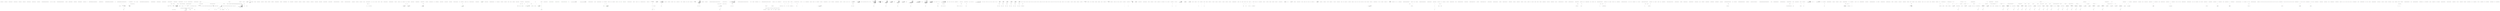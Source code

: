 digraph  {
n0 [cluster="HangFire.Storage.IWriteableStoredCounters.Increment(string)", label="Entry HangFire.Storage.IWriteableStoredCounters.Increment(string)", span="6-6"];
n1 [cluster="HangFire.Storage.IWriteableStoredCounters.Increment(string)", label="Exit HangFire.Storage.IWriteableStoredCounters.Increment(string)", span="6-6"];
n2 [cluster="HangFire.Storage.IWriteableStoredCounters.Increment(string, System.TimeSpan)", label="Entry HangFire.Storage.IWriteableStoredCounters.Increment(string, System.TimeSpan)", span="7-7"];
n3 [cluster="HangFire.Storage.IWriteableStoredCounters.Increment(string, System.TimeSpan)", label="Exit HangFire.Storage.IWriteableStoredCounters.Increment(string, System.TimeSpan)", span="7-7"];
n4 [cluster="HangFire.Storage.IWriteableStoredCounters.Decrement(string)", label="Entry HangFire.Storage.IWriteableStoredCounters.Decrement(string)", span="9-9"];
n5 [cluster="HangFire.Storage.IWriteableStoredCounters.Decrement(string)", label="Exit HangFire.Storage.IWriteableStoredCounters.Decrement(string)", span="9-9"];
n6 [cluster="HangFire.Storage.IWriteableStoredCounters.Decrement(string, System.TimeSpan)", label="Entry HangFire.Storage.IWriteableStoredCounters.Decrement(string, System.TimeSpan)", span="10-10"];
n7 [cluster="HangFire.Storage.IWriteableStoredCounters.Decrement(string, System.TimeSpan)", label="Exit HangFire.Storage.IWriteableStoredCounters.Decrement(string, System.TimeSpan)", span="10-10"];
m0_5 [cluster="System.ArgumentNullException.ArgumentNullException(string)", file="BootstrapperConfigurationExtensions.cs", label="Entry System.ArgumentNullException.ArgumentNullException(string)", span="0-0"];
m0_0 [cluster="HangFire.Common.States.StateApplyingContext.StateApplyingContext(HangFire.Common.States.StateContext, HangFire.Storage.IAtomicWriteTransaction)", file="BootstrapperConfigurationExtensions.cs", label="Entry HangFire.Common.States.StateApplyingContext.StateApplyingContext(HangFire.Common.States.StateContext, HangFire.Storage.IAtomicWriteTransaction)", span="23-23"];
m0_1 [cluster="HangFire.Common.States.StateApplyingContext.StateApplyingContext(HangFire.Common.States.StateContext, HangFire.Storage.IAtomicWriteTransaction)", file="BootstrapperConfigurationExtensions.cs", label="transaction == null", span="27-27"];
m0_3 [cluster="HangFire.Common.States.StateApplyingContext.StateApplyingContext(HangFire.Common.States.StateContext, HangFire.Storage.IAtomicWriteTransaction)", file="BootstrapperConfigurationExtensions.cs", label="Transaction = transaction", span="29-29"];
m0_2 [cluster="HangFire.Common.States.StateApplyingContext.StateApplyingContext(HangFire.Common.States.StateContext, HangFire.Storage.IAtomicWriteTransaction)", file="BootstrapperConfigurationExtensions.cs", label="throw new ArgumentNullException(''transaction'');", span="27-27"];
m0_4 [cluster="HangFire.Common.States.StateApplyingContext.StateApplyingContext(HangFire.Common.States.StateContext, HangFire.Storage.IAtomicWriteTransaction)", file="BootstrapperConfigurationExtensions.cs", label="Exit HangFire.Common.States.StateApplyingContext.StateApplyingContext(HangFire.Common.States.StateContext, HangFire.Storage.IAtomicWriteTransaction)", span="23-23"];
m0_6 [file="BootstrapperConfigurationExtensions.cs", label="HangFire.Common.States.StateApplyingContext", span=""];
m1_0 [cluster="Hangfire.Dashboard.DashboardOwinExtensions.MapHangfireDashboard(IAppBuilder)", file="DashboardOwinExtensions.cs", label="Entry Hangfire.Dashboard.DashboardOwinExtensions.MapHangfireDashboard(IAppBuilder)", span="42-42"];
m1_1 [cluster="Hangfire.Dashboard.DashboardOwinExtensions.MapHangfireDashboard(IAppBuilder)", file="DashboardOwinExtensions.cs", label="MapHangfireDashboard(app, DefaultDashboardPath, DefaultAppPath)", span="44-44"];
m1_2 [cluster="Hangfire.Dashboard.DashboardOwinExtensions.MapHangfireDashboard(IAppBuilder)", file="DashboardOwinExtensions.cs", label="Exit Hangfire.Dashboard.DashboardOwinExtensions.MapHangfireDashboard(IAppBuilder)", span="42-42"];
m1_18 [cluster="System.ArgumentNullException.ArgumentNullException(string)", file="DashboardOwinExtensions.cs", label="Entry System.ArgumentNullException.ArgumentNullException(string)", span="0-0"];
m1_24 [cluster="Unk.>", file="DashboardOwinExtensions.cs", label="Entry Unk.>", span=""];
m1_7 [cluster="Hangfire.Dashboard.DashboardOwinExtensions.MapHangfireDashboard(IAppBuilder, string, string, System.Collections.Generic.IEnumerable<Hangfire.Dashboard.IAuthorizationFilter>)", file="DashboardOwinExtensions.cs", label="Entry Hangfire.Dashboard.DashboardOwinExtensions.MapHangfireDashboard(IAppBuilder, string, string, System.Collections.Generic.IEnumerable<Hangfire.Dashboard.IAuthorizationFilter>)", span="89-89"];
m1_10 [cluster="Hangfire.Dashboard.DashboardOwinExtensions.MapHangfireDashboard(IAppBuilder, string, string, System.Collections.Generic.IEnumerable<Hangfire.Dashboard.IAuthorizationFilter>)", file="DashboardOwinExtensions.cs", label="MapHangfireDashboard(app, dashboardPath, appPath, authorizationFilters, JobStorage.Current)", span="95-95"];
m1_11 [cluster="Hangfire.Dashboard.DashboardOwinExtensions.MapHangfireDashboard(IAppBuilder, string, string, System.Collections.Generic.IEnumerable<Hangfire.Dashboard.IAuthorizationFilter>)", file="DashboardOwinExtensions.cs", label="Exit Hangfire.Dashboard.DashboardOwinExtensions.MapHangfireDashboard(IAppBuilder, string, string, System.Collections.Generic.IEnumerable<Hangfire.Dashboard.IAuthorizationFilter>)", span="89-89"];
m1_20 [cluster="Unk.Map", file="DashboardOwinExtensions.cs", label="Entry Unk.Map", span=""];
m1_12 [cluster="Hangfire.Dashboard.DashboardOwinExtensions.MapHangfireDashboard(IAppBuilder, string, string, System.Collections.Generic.IEnumerable<Hangfire.Dashboard.IAuthorizationFilter>, Hangfire.JobStorage)", file="DashboardOwinExtensions.cs", label="Entry Hangfire.Dashboard.DashboardOwinExtensions.MapHangfireDashboard(IAppBuilder, string, string, System.Collections.Generic.IEnumerable<Hangfire.Dashboard.IAuthorizationFilter>, Hangfire.JobStorage)", span="109-109"];
m1_13 [cluster="Hangfire.Dashboard.DashboardOwinExtensions.MapHangfireDashboard(IAppBuilder, string, string, System.Collections.Generic.IEnumerable<Hangfire.Dashboard.IAuthorizationFilter>, Hangfire.JobStorage)", file="DashboardOwinExtensions.cs", label="app == null", span="116-116"];
m1_15 [cluster="Hangfire.Dashboard.DashboardOwinExtensions.MapHangfireDashboard(IAppBuilder, string, string, System.Collections.Generic.IEnumerable<Hangfire.Dashboard.IAuthorizationFilter>, Hangfire.JobStorage)", file="DashboardOwinExtensions.cs", label="SignatureConversions.AddConversions(app)", span="118-118"];
m1_16 [cluster="Hangfire.Dashboard.DashboardOwinExtensions.MapHangfireDashboard(IAppBuilder, string, string, System.Collections.Generic.IEnumerable<Hangfire.Dashboard.IAuthorizationFilter>, Hangfire.JobStorage)", file="DashboardOwinExtensions.cs", label="app.Map(dashboardPath, subApp => subApp.Use<DashboardMiddleware>(\r\n                appPath,\r\n                storage,\r\n                DashboardRoutes.Routes,\r\n                authorizationFilters))", span="120-124"];
m1_14 [cluster="Hangfire.Dashboard.DashboardOwinExtensions.MapHangfireDashboard(IAppBuilder, string, string, System.Collections.Generic.IEnumerable<Hangfire.Dashboard.IAuthorizationFilter>, Hangfire.JobStorage)", file="DashboardOwinExtensions.cs", label="throw new ArgumentNullException(''app'');", span="116-116"];
m1_17 [cluster="Hangfire.Dashboard.DashboardOwinExtensions.MapHangfireDashboard(IAppBuilder, string, string, System.Collections.Generic.IEnumerable<Hangfire.Dashboard.IAuthorizationFilter>, Hangfire.JobStorage)", file="DashboardOwinExtensions.cs", label="Exit Hangfire.Dashboard.DashboardOwinExtensions.MapHangfireDashboard(IAppBuilder, string, string, System.Collections.Generic.IEnumerable<Hangfire.Dashboard.IAuthorizationFilter>, Hangfire.JobStorage)", span="109-109"];
m1_4 [cluster="Hangfire.Dashboard.DashboardOwinExtensions.MapHangfireDashboard(IAppBuilder, string)", file="DashboardOwinExtensions.cs", label="Entry Hangfire.Dashboard.DashboardOwinExtensions.MapHangfireDashboard(IAppBuilder, string)", span="55-55"];
m1_5 [cluster="Hangfire.Dashboard.DashboardOwinExtensions.MapHangfireDashboard(IAppBuilder, string)", file="DashboardOwinExtensions.cs", label="MapHangfireDashboard(app, dashboardPath, DefaultAppPath, DefaultAuthorizationFilters)", span="59-59"];
m1_6 [cluster="Hangfire.Dashboard.DashboardOwinExtensions.MapHangfireDashboard(IAppBuilder, string)", file="DashboardOwinExtensions.cs", label="Exit Hangfire.Dashboard.DashboardOwinExtensions.MapHangfireDashboard(IAppBuilder, string)", span="55-55"];
m1_3 [cluster="Hangfire.Dashboard.DashboardOwinExtensions.MapHangfireDashboard(IAppBuilder, string, string)", file="DashboardOwinExtensions.cs", label="Entry Hangfire.Dashboard.DashboardOwinExtensions.MapHangfireDashboard(IAppBuilder, string, string)", span="71-71"];
m1_8 [cluster="Hangfire.Dashboard.DashboardOwinExtensions.MapHangfireDashboard(IAppBuilder, string, string)", file="DashboardOwinExtensions.cs", label="MapHangfireDashboard(app, dashboardPath, appPath, DefaultAuthorizationFilters)", span="76-76"];
m1_9 [cluster="Hangfire.Dashboard.DashboardOwinExtensions.MapHangfireDashboard(IAppBuilder, string, string)", file="DashboardOwinExtensions.cs", label="Exit Hangfire.Dashboard.DashboardOwinExtensions.MapHangfireDashboard(IAppBuilder, string, string)", span="71-71"];
m1_19 [cluster="Unk.AddConversions", file="DashboardOwinExtensions.cs", label="Entry Unk.AddConversions", span=""];
m1_21 [cluster="lambda expression", file="DashboardOwinExtensions.cs", label="Entry lambda expression", span="120-124"];
m1_22 [cluster="lambda expression", file="DashboardOwinExtensions.cs", label="subApp.Use<DashboardMiddleware>(\r\n                appPath,\r\n                storage,\r\n                DashboardRoutes.Routes,\r\n                authorizationFilters)", span="120-124"];
m1_23 [cluster="lambda expression", file="DashboardOwinExtensions.cs", label="Exit lambda expression", span="120-124"];
m1_25 [file="DashboardOwinExtensions.cs", label=string, span=""];
m1_26 [file="DashboardOwinExtensions.cs", label="System.Collections.Generic.IEnumerable<Hangfire.Dashboard.IAuthorizationFilter>", span=""];
m1_27 [file="DashboardOwinExtensions.cs", label="Hangfire.JobStorage", span=""];
m2_0 [cluster="HangFire.SqlServer.SqlServerApplicationLockException.SqlServerApplicationLockException(string)", file="DeletedState.cs", label="Entry HangFire.SqlServer.SqlServerApplicationLockException.SqlServerApplicationLockException(string)", span="7-7"];
m2_1 [cluster="HangFire.SqlServer.SqlServerApplicationLockException.SqlServerApplicationLockException(string)", file="DeletedState.cs", label="Exit HangFire.SqlServer.SqlServerApplicationLockException.SqlServerApplicationLockException(string)", span="7-7"];
m3_10 [cluster="Hangfire.Dashboard.Pages.LayoutPage.Execute()", file="DisableConcurrentExecutionAttribute.cs", label="WriteLiteral(''\r\n'')", span="108-108"];
m3_12 [cluster="Hangfire.Dashboard.Pages.LayoutPage.Execute()", file="DisableConcurrentExecutionAttribute.cs", label="WriteLiteral(''                            <ul class=\''nav navbar-nav navbar-right\''>\r\n           '' +\r\n''                     <li>\r\n                                    <a href=\'''')", span="118-119"];
m3_13 [cluster="Hangfire.Dashboard.Pages.LayoutPage.Execute()", file="DisableConcurrentExecutionAttribute.cs", label="Write(AppPath)", span="124-124"];
m3_15 [cluster="Hangfire.Dashboard.Pages.LayoutPage.Execute()", file="DisableConcurrentExecutionAttribute.cs", label="WriteLiteral(''                    </div>\r\n                    <!--/.nav-collapse -->\r\n         '' +\r\n''       </div>\r\n            </div>\r\n\r\n            <!-- Begin page content -->\r\n  '' +\r\n''          <div class=\''container\'' style=\''margin-bottom: 20px;\''>\r\n                '' +\r\n'''')", span="145-148"];
m3_18 [cluster="Hangfire.Dashboard.Pages.LayoutPage.Execute()", file="DisableConcurrentExecutionAttribute.cs", label="var version = GetType().Assembly.GetName().Version", span="173-173"];
m3_20 [cluster="Hangfire.Dashboard.Pages.LayoutPage.Execute()", file="DisableConcurrentExecutionAttribute.cs", label="Write(String.Format(''{0}.{1}.{2}'', version.Major, version.Minor, version.Build))", span="184-184"];
m3_23 [cluster="Hangfire.Dashboard.Pages.LayoutPage.Execute()", file="DisableConcurrentExecutionAttribute.cs", label="WriteLiteral(''</li>\r\n                    <li>Time: '')", span="200-200"];
m3_25 [cluster="Hangfire.Dashboard.Pages.LayoutPage.Execute()", file="DisableConcurrentExecutionAttribute.cs", label="WriteLiteral('' GMT</li>\r\n                    <li>Generated: '')", span="210-210"];
m3_14 [cluster="Hangfire.Dashboard.Pages.LayoutPage.Execute()", file="DisableConcurrentExecutionAttribute.cs", label="WriteLiteral(@''''''>\r\n                                        <span class=''''glyphicon glyphicon-log-out''''></span>\r\n                                        Back to site\r\n                                    </a>\r\n                                </li>\r\n                            </ul>\r\n'')", span="129-135"];
m3_16 [cluster="Hangfire.Dashboard.Pages.LayoutPage.Execute()", file="DisableConcurrentExecutionAttribute.cs", label="Write(RenderBody())", span="153-153"];
m3_17 [cluster="Hangfire.Dashboard.Pages.LayoutPage.Execute()", file="DisableConcurrentExecutionAttribute.cs", label="WriteLiteral(@''\r\n            </div>\r\n        </div>\r\n\r\n        <div id=''''footer''''>\r\n            <div class=''''container''''>\r\n                <ul class=''''list-inline credit''''>\r\n                    <li>\r\n                        <a href=''''http://hangfire.io/'''' target=''''_blank''''>Hangfire\r\n'')", span="158-167"];
m3_19 [cluster="Hangfire.Dashboard.Pages.LayoutPage.Execute()", file="DisableConcurrentExecutionAttribute.cs", label="WriteLiteral(''                            '')", span="179-179"];
m3_21 [cluster="Hangfire.Dashboard.Pages.LayoutPage.Execute()", file="DisableConcurrentExecutionAttribute.cs", label="WriteLiteral(''\r\n                        </a>\r\n                    </li>\r\n                    <l'' +\r\n''i>'')", span="189-190"];
m3_22 [cluster="Hangfire.Dashboard.Pages.LayoutPage.Execute()", file="DisableConcurrentExecutionAttribute.cs", label="Write(Storage)", span="195-195"];
m3_24 [cluster="Hangfire.Dashboard.Pages.LayoutPage.Execute()", file="DisableConcurrentExecutionAttribute.cs", label="Write(DateTime.UtcNow)", span="205-205"];
m3_26 [cluster="Hangfire.Dashboard.Pages.LayoutPage.Execute()", file="DisableConcurrentExecutionAttribute.cs", label="Write(GenerationTime.Elapsed.TotalMilliseconds.ToString(''N''))", span="215-215"];
m3_28 [cluster="Hangfire.Dashboard.Pages.LayoutPage.Execute()", file="DisableConcurrentExecutionAttribute.cs", label="Write(Url.To(''/stats''))", span="227-227"];
m3_29 [cluster="Hangfire.Dashboard.Pages.LayoutPage.Execute()", file="DisableConcurrentExecutionAttribute.cs", label="WriteLiteral(''\'\r\n                };\r\n            })(window.Hangfire = window.Hangfire || {});\r\n'' +\r\n''        </script>\r\n        <script src=\'''')", span="232-233"];
m3_30 [cluster="Hangfire.Dashboard.Pages.LayoutPage.Execute()", file="DisableConcurrentExecutionAttribute.cs", label="Write(Url.To(''/js''))", span="238-238"];
m3_27 [cluster="Hangfire.Dashboard.Pages.LayoutPage.Execute()", file="DisableConcurrentExecutionAttribute.cs", label="WriteLiteral(''ms</li>\r\n                </ul>\r\n            </div>\r\n        </div>\r\n        \r\n   '' +\r\n''     <script>\r\n            (function (hangFire) {\r\n                hangFire.conf'' +\r\n''ig = {\r\n                    pollInterval: 2000,\r\n                    pollUrl: \''')", span="220-222"];
m3_31 [cluster="Hangfire.Dashboard.Pages.LayoutPage.Execute()", file="DisableConcurrentExecutionAttribute.cs", label="WriteLiteral(''\''></script>\r\n    </body>\r\n</html>\r\n'')", span="243-243"];
m3_35 [cluster="Hangfire.Dashboard.UrlHelper.To(string)", file="DisableConcurrentExecutionAttribute.cs", label="Entry Hangfire.Dashboard.UrlHelper.To(string)", span="33-33"];
m3_41 [cluster="System.Reflection.Assembly.GetName()", file="DisableConcurrentExecutionAttribute.cs", label="Entry System.Reflection.Assembly.GetName()", span="0-0"];
m3_0 [cluster="Hangfire.Dashboard.Pages.LayoutPage.Execute()", file="DisableConcurrentExecutionAttribute.cs", label="Entry Hangfire.Dashboard.Pages.LayoutPage.Execute()", span="40-40"];
m3_1 [cluster="Hangfire.Dashboard.Pages.LayoutPage.Execute()", file="DisableConcurrentExecutionAttribute.cs", label="WriteLiteral(''\r\n'')", span="44-44"];
m3_3 [cluster="Hangfire.Dashboard.Pages.LayoutPage.Execute()", color=green, community=0, file="DisableConcurrentExecutionAttribute.cs", label="Write(Title)", prediction=0, span="55-55"];
m3_5 [cluster="Hangfire.Dashboard.Pages.LayoutPage.Execute()", file="DisableConcurrentExecutionAttribute.cs", label="Write(Url.To(''/css''))", span="67-67"];
m3_6 [cluster="Hangfire.Dashboard.Pages.LayoutPage.Execute()", file="DisableConcurrentExecutionAttribute.cs", label="WriteLiteral(@'''''' />\r\n</head>\r\n    <body>\r\n        <!-- Wrap all page content here -->\r\n        <div id=''''wrap''''>\r\n\r\n            <!-- Fixed navbar -->\r\n            <div class=''''navbar navbar-default navbar-fixed-top''''>\r\n                <div class=''''container''''>\r\n                    <div class=''''navbar-header''''>\r\n                        <button type=''''button'''' class=''''navbar-toggle'''' data-toggle=''''collapse'''' data-target=''''.navbar-collapse''''>\r\n                            <span class=''''icon-bar''''></span>\r\n                            <span class=''''icon-bar''''></span>\r\n                            <span class=''''icon-bar''''></span>\r\n                        </button>\r\n                        <a class=''''navbar-brand'''' href='''''')", span="72-87"];
m3_7 [cluster="Hangfire.Dashboard.Pages.LayoutPage.Execute()", file="DisableConcurrentExecutionAttribute.cs", label="Write(Url.Home())", span="92-92"];
m3_2 [cluster="Hangfire.Dashboard.Pages.LayoutPage.Execute()", file="DisableConcurrentExecutionAttribute.cs", label="WriteLiteral(''<!DOCTYPE html>\r\n<html lang=\''en\''>\r\n<head>\r\n    <title>'')", span="50-50"];
m3_4 [cluster="Hangfire.Dashboard.Pages.LayoutPage.Execute()", file="DisableConcurrentExecutionAttribute.cs", label="WriteLiteral('' - Hangfire</title>\r\n    <meta http-equiv=\''X-UA-Compatible\'' content=\''IE=edge\''>\r\n '' +\r\n''   <meta charset=\''utf-8\'' />\r\n    <meta name=\''viewport\'' content=\''width=device-wid'' +\r\n''th, initial-scale=1.0\''>\r\n    <link rel=\''stylesheet\'' href=\'''')", span="60-62"];
m3_8 [cluster="Hangfire.Dashboard.Pages.LayoutPage.Execute()", file="DisableConcurrentExecutionAttribute.cs", label="WriteLiteral(''\''>Hangfire Dashboard</a>\r\n                    </div>\r\n                    <div cl'' +\r\n''ass=\''collapse navbar-collapse\''>\r\n                        '')", span="97-98"];
m3_9 [cluster="Hangfire.Dashboard.Pages.LayoutPage.Execute()", file="DisableConcurrentExecutionAttribute.cs", label="Write(Html.RenderPartial(new Navigation()))", span="103-103"];
m3_11 [cluster="System.TimeSpan.FromDays(double)", file="DisableConcurrentExecutionAttribute.cs", label="Entry System.TimeSpan.FromDays(double)", span="0-0"];
m3_32 [cluster="HangFire.Storage.IStorageConnection.CreateWriteTransaction()", file="DisableConcurrentExecutionAttribute.cs", label="Entry HangFire.Storage.IStorageConnection.CreateWriteTransaction()", span="26-26"];
m3_40 [cluster="HangFire.Storage.IWriteOnlyTransaction.PersistJob(string)", file="DisableConcurrentExecutionAttribute.cs", label="Entry HangFire.Storage.IWriteOnlyTransaction.PersistJob(string)", span="25-25"];
m3_34 [cluster="Hangfire.Dashboard.RazorPage.Write(object)", file="DisableConcurrentExecutionAttribute.cs", label="Entry Hangfire.Dashboard.RazorPage.Write(object)", span="111-111"];
m3_33 [cluster="Hangfire.Dashboard.RazorPage.WriteLiteral(string)", file="DisableConcurrentExecutionAttribute.cs", label="Entry Hangfire.Dashboard.RazorPage.WriteLiteral(string)", span="104-104"];
m3_37 [cluster="Hangfire.Dashboard.Pages.Navigation.Navigation()", file="DisableConcurrentExecutionAttribute.cs", label="Entry Hangfire.Dashboard.Pages.Navigation.Navigation()", span="25-25"];
m3_42 [cluster="string.Format(string, object, object, object)", file="DisableConcurrentExecutionAttribute.cs", label="HangFire.States.ApplyStateContext", span=""];
m3_36 [cluster="HangFire.Storage.IWriteOnlyTransaction.SetJobState(string, HangFire.States.State)", file="DisableConcurrentExecutionAttribute.cs", label="Entry HangFire.Storage.IWriteOnlyTransaction.SetJobState(string, HangFire.States.State)", span="26-26"];
m3_39 [cluster="Hangfire.Dashboard.RazorPage.RenderBody()", file="DisableConcurrentExecutionAttribute.cs", label="Entry Hangfire.Dashboard.RazorPage.RenderBody()", span="119-119"];
m3_38 [cluster="Hangfire.Dashboard.HtmlHelper.RenderPartial(Hangfire.Dashboard.RazorPage)", file="DisableConcurrentExecutionAttribute.cs", label="Entry Hangfire.Dashboard.HtmlHelper.RenderPartial(Hangfire.Dashboard.RazorPage)", span="82-82"];
m3_43 [cluster="double.ToString(string)", file="DisableConcurrentExecutionAttribute.cs", label="Entry double.ToString(string)", span="0-0"];
m3_44 [file="DisableConcurrentExecutionAttribute.cs", label="Hangfire.Dashboard.Pages.LayoutPage", span=""];
m4_6 [cluster="HangFire.Storage.IStoredJobs.Complete(HangFire.Server.JobPayload)", file="IBootstrapperConfiguration.cs", label="Entry HangFire.Storage.IStoredJobs.Complete(HangFire.Server.JobPayload)", span="10-10"];
m4_7 [cluster="HangFire.Storage.IStoredJobs.Complete(HangFire.Server.JobPayload)", file="IBootstrapperConfiguration.cs", label="Exit HangFire.Storage.IStoredJobs.Complete(HangFire.Server.JobPayload)", span="10-10"];
m4_4 [cluster="HangFire.Storage.IStoredJobs.GetParameter(string, string)", file="IBootstrapperConfiguration.cs", label="Entry HangFire.Storage.IStoredJobs.GetParameter(string, string)", span="8-8"];
m4_5 [cluster="HangFire.Storage.IStoredJobs.GetParameter(string, string)", file="IBootstrapperConfiguration.cs", label="Exit HangFire.Storage.IStoredJobs.GetParameter(string, string)", span="8-8"];
m4_2 [cluster="HangFire.Storage.IStoredJobs.SetParameter(string, string, string)", file="IBootstrapperConfiguration.cs", label="Entry HangFire.Storage.IStoredJobs.SetParameter(string, string, string)", span="7-7"];
m4_3 [cluster="HangFire.Storage.IStoredJobs.SetParameter(string, string, string)", file="IBootstrapperConfiguration.cs", label="Exit HangFire.Storage.IStoredJobs.SetParameter(string, string, string)", span="7-7"];
m4_0 [cluster="HangFire.Storage.IStoredJobs.GetStateAndInvocationData(string)", file="IBootstrapperConfiguration.cs", label="Entry HangFire.Storage.IStoredJobs.GetStateAndInvocationData(string)", span="6-6"];
m4_1 [cluster="HangFire.Storage.IStoredJobs.GetStateAndInvocationData(string)", file="IBootstrapperConfiguration.cs", label="Exit HangFire.Storage.IStoredJobs.GetStateAndInvocationData(string)", span="6-6"];
m5_0 [cluster="Hangfire.Server.IServerComponent.Execute(System.Threading.CancellationToken)", file="IServerComponent.cs", label="Entry Hangfire.Server.IServerComponent.Execute(System.Threading.CancellationToken)", span="24-24"];
m5_1 [cluster="Hangfire.Server.IServerComponent.Execute(System.Threading.CancellationToken)", file="IServerComponent.cs", label="Exit Hangfire.Server.IServerComponent.Execute(System.Threading.CancellationToken)", span="24-24"];
m7_57 [cluster="Hangfire.Common.Job.GetExpressionValues(System.Collections.Generic.IEnumerable<System.Linq.Expressions.Expression>)", file="Job.cs", label="Entry Hangfire.Common.Job.GetExpressionValues(System.Collections.Generic.IEnumerable<System.Linq.Expressions.Expression>)", span="312-312"];
m7_88 [cluster="Hangfire.Common.Job.GetExpressionValues(System.Collections.Generic.IEnumerable<System.Linq.Expressions.Expression>)", file="Job.cs", label="return expressions.Select(GetExpressionValue).ToArray();", span="314-314"];
m7_89 [cluster="Hangfire.Common.Job.GetExpressionValues(System.Collections.Generic.IEnumerable<System.Linq.Expressions.Expression>)", file="Job.cs", label="Exit Hangfire.Common.Job.GetExpressionValues(System.Collections.Generic.IEnumerable<System.Linq.Expressions.Expression>)", span="312-312"];
m7_18 [cluster="System.ArgumentNullException.ArgumentNullException(string)", file="Job.cs", label="Entry System.ArgumentNullException.ArgumentNullException(string)", span="0-0"];
m7_0 [cluster="Hangfire.Common.Job.Job(System.Reflection.MethodInfo)", file="Job.cs", label="Entry Hangfire.Common.Job.Job(System.Reflection.MethodInfo)", span="67-67"];
m7_1 [cluster="Hangfire.Common.Job.Job(System.Reflection.MethodInfo)", file="Job.cs", label="Exit Hangfire.Common.Job.Job(System.Reflection.MethodInfo)", span="67-67"];
m7_24 [cluster="string.Format(string, object, object)", file="Job.cs", label="Entry string.Format(string, object, object)", span="0-0"];
m7_6 [cluster="Hangfire.Common.Job.Job(System.Type, System.Reflection.MethodInfo, params object[])", file="Job.cs", label="Entry Hangfire.Common.Job.Job(System.Type, System.Reflection.MethodInfo, params object[])", span="121-121"];
m7_7 [cluster="Hangfire.Common.Job.Job(System.Type, System.Reflection.MethodInfo, params object[])", file="Job.cs", label="type == null", span="123-123"];
m7_9 [cluster="Hangfire.Common.Job.Job(System.Type, System.Reflection.MethodInfo, params object[])", file="Job.cs", label="method == null", span="124-124"];
m7_11 [cluster="Hangfire.Common.Job.Job(System.Type, System.Reflection.MethodInfo, params object[])", file="Job.cs", label="args == null", span="125-125"];
m7_13 [cluster="Hangfire.Common.Job.Job(System.Type, System.Reflection.MethodInfo, params object[])", file="Job.cs", label="Validate(type, ''type'', method, ''method'', args.Length, ''args'')", span="127-127"];
m7_14 [cluster="Hangfire.Common.Job.Job(System.Type, System.Reflection.MethodInfo, params object[])", color=green, community=0, file="Job.cs", label="Type = type", prediction=1, span="129-129"];
m7_15 [cluster="Hangfire.Common.Job.Job(System.Type, System.Reflection.MethodInfo, params object[])", file="Job.cs", label="Method = method", span="130-130"];
m7_16 [cluster="Hangfire.Common.Job.Job(System.Type, System.Reflection.MethodInfo, params object[])", file="Job.cs", label="Args = args", span="131-131"];
m7_8 [cluster="Hangfire.Common.Job.Job(System.Type, System.Reflection.MethodInfo, params object[])", file="Job.cs", label="throw new ArgumentNullException(''type'');", span="123-123"];
m7_10 [cluster="Hangfire.Common.Job.Job(System.Type, System.Reflection.MethodInfo, params object[])", file="Job.cs", label="throw new ArgumentNullException(''method'');", span="124-124"];
m7_12 [cluster="Hangfire.Common.Job.Job(System.Type, System.Reflection.MethodInfo, params object[])", file="Job.cs", label="throw new ArgumentNullException(''args'');", span="125-125"];
m7_17 [cluster="Hangfire.Common.Job.Job(System.Type, System.Reflection.MethodInfo, params object[])", file="Job.cs", label="Exit Hangfire.Common.Job.Job(System.Type, System.Reflection.MethodInfo, params object[])", span="121-121"];
m7_95 [cluster="Hangfire.Common.CachedExpressionCompiler.Evaluate(System.Linq.Expressions.Expression)", file="Job.cs", label="Entry Hangfire.Common.CachedExpressionCompiler.Evaluate(System.Linq.Expressions.Expression)", span="25-25"];
m7_37 [cluster="System.Collections.IEnumerable.Cast<TResult>()", file="Job.cs", label="Entry System.Collections.IEnumerable.Cast<TResult>()", span="0-0"];
m7_85 [cluster="System.Type.IsAssignableFrom(System.Type)", file="Job.cs", label="Entry System.Type.IsAssignableFrom(System.Type)", span="0-0"];
m7_56 [cluster="object.GetType()", file="Job.cs", label="Entry object.GetType()", span="0-0"];
m7_25 [cluster="Hangfire.Common.Job.GetTypeFilterAttributes(bool)", file="Job.cs", label="Entry Hangfire.Common.Job.GetTypeFilterAttributes(bool)", span="160-160"];
m7_26 [cluster="Hangfire.Common.Job.GetTypeFilterAttributes(bool)", file="Job.cs", label="return useCache\r\n                ? ReflectedAttributeCache.GetTypeFilterAttributes(Type)\r\n                : GetFilterAttributes(Type);", span="162-164"];
m7_27 [cluster="Hangfire.Common.Job.GetTypeFilterAttributes(bool)", file="Job.cs", label="Exit Hangfire.Common.Job.GetTypeFilterAttributes(bool)", span="160-160"];
m7_36 [cluster="System.Reflection.MemberInfo.GetCustomAttributes(System.Type, bool)", file="Job.cs", label="Entry System.Reflection.MemberInfo.GetCustomAttributes(System.Type, bool)", span="0-0"];
m7_28 [cluster="Hangfire.Common.ReflectedAttributeCache.GetTypeFilterAttributes(System.Type)", file="Job.cs", label="Entry Hangfire.Common.ReflectedAttributeCache.GetTypeFilterAttributes(System.Type)", span="33-33"];
m7_54 [cluster="Hangfire.Common.Job.GetExpressionValue(System.Linq.Expressions.Expression)", file="Job.cs", label="Entry Hangfire.Common.Job.GetExpressionValue(System.Linq.Expressions.Expression)", span="317-317"];
m7_92 [cluster="Hangfire.Common.Job.GetExpressionValue(System.Linq.Expressions.Expression)", file="Job.cs", label="var constantExpression = expression as ConstantExpression", span="319-319"];
m7_93 [cluster="Hangfire.Common.Job.GetExpressionValue(System.Linq.Expressions.Expression)", file="Job.cs", label="return constantExpression != null\r\n                ? constantExpression.Value\r\n                : CachedExpressionCompiler.Evaluate(expression);", span="321-323"];
m7_94 [cluster="Hangfire.Common.Job.GetExpressionValue(System.Linq.Expressions.Expression)", file="Job.cs", label="Exit Hangfire.Common.Job.GetExpressionValue(System.Linq.Expressions.Expression)", span="317-317"];
m7_91 [cluster="Unk.ToArray", file="Job.cs", label="Entry Unk.ToArray", span=""];
m7_55 [cluster="System.InvalidOperationException.InvalidOperationException(string)", file="Job.cs", label="Entry System.InvalidOperationException.InvalidOperationException(string)", span="0-0"];
m7_2 [cluster="Hangfire.Common.Job.Job(System.Reflection.MethodInfo, params object[])", file="Job.cs", label="Entry Hangfire.Common.Job.Job(System.Reflection.MethodInfo, params object[])", span="80-80"];
m7_3 [cluster="Hangfire.Common.Job.Job(System.Reflection.MethodInfo, params object[])", file="Job.cs", label="Exit Hangfire.Common.Job.Job(System.Reflection.MethodInfo, params object[])", span="80-80"];
m7_53 [cluster="System.NotSupportedException.NotSupportedException(string)", file="Job.cs", label="Entry System.NotSupportedException.NotSupportedException(string)", span="0-0"];
m7_58 [cluster="Hangfire.Common.Job.FromExpression<T>(System.Linq.Expressions.Expression<System.Action<T>>)", file="Job.cs", label="Entry Hangfire.Common.Job.FromExpression<T>(System.Linq.Expressions.Expression<System.Action<T>>)", span="231-231"];
m7_59 [cluster="Hangfire.Common.Job.FromExpression<T>(System.Linq.Expressions.Expression<System.Action<T>>)", file="Job.cs", label="methodCall == null", span="233-233"];
m7_61 [cluster="Hangfire.Common.Job.FromExpression<T>(System.Linq.Expressions.Expression<System.Action<T>>)", file="Job.cs", label="var callExpression = methodCall.Body as MethodCallExpression", span="235-235"];
m7_60 [cluster="Hangfire.Common.Job.FromExpression<T>(System.Linq.Expressions.Expression<System.Action<T>>)", file="Job.cs", label="throw new ArgumentNullException(''methodCall'');", span="233-233"];
m7_62 [cluster="Hangfire.Common.Job.FromExpression<T>(System.Linq.Expressions.Expression<System.Action<T>>)", file="Job.cs", label="callExpression == null", span="236-236"];
m7_64 [cluster="Hangfire.Common.Job.FromExpression<T>(System.Linq.Expressions.Expression<System.Action<T>>)", color=green, community=0, file="Job.cs", label="return new Job(\r\n                typeof(T),\r\n                callExpression.Method,\r\n                GetExpressionValues(callExpression.Arguments));", prediction=2, span="241-244"];
m7_65 [cluster="Hangfire.Common.Job.FromExpression<T>(System.Linq.Expressions.Expression<System.Action<T>>)", file="Job.cs", label="Exit Hangfire.Common.Job.FromExpression<T>(System.Linq.Expressions.Expression<System.Action<T>>)", span="231-231"];
m7_29 [cluster="Hangfire.Common.Job.GetFilterAttributes(System.Reflection.MemberInfo)", file="Job.cs", label="Entry Hangfire.Common.Job.GetFilterAttributes(System.Reflection.MemberInfo)", span="174-174"];
m7_34 [cluster="Hangfire.Common.Job.GetFilterAttributes(System.Reflection.MemberInfo)", color=green, community=0, file="Job.cs", label="return memberInfo\r\n                .GetCustomAttributes(typeof(JobFilterAttribute), inherit: true)\r\n                .Cast<JobFilterAttribute>();", prediction=3, span="176-178"];
m7_35 [cluster="Hangfire.Common.Job.GetFilterAttributes(System.Reflection.MemberInfo)", file="Job.cs", label="Exit Hangfire.Common.Job.GetFilterAttributes(System.Reflection.MemberInfo)", span="174-174"];
m7_33 [cluster="Hangfire.Common.ReflectedAttributeCache.GetMethodFilterAttributes(System.Reflection.MethodInfo)", file="Job.cs", label="Entry Hangfire.Common.ReflectedAttributeCache.GetMethodFilterAttributes(System.Reflection.MethodInfo)", span="38-38"];
m7_90 [cluster="Unk.Select", file="Job.cs", label="Entry Unk.Select", span=""];
m7_86 [cluster="System.ArgumentException.ArgumentException(string, string)", file="Job.cs", label="Entry System.ArgumentException.ArgumentException(string, string)", span="0-0"];
m7_30 [cluster="Hangfire.Common.Job.GetMethodFilterAttributes(bool)", file="Job.cs", label="Entry Hangfire.Common.Job.GetMethodFilterAttributes(bool)", span="167-167"];
m7_31 [cluster="Hangfire.Common.Job.GetMethodFilterAttributes(bool)", file="Job.cs", label="return useCache\r\n                ? ReflectedAttributeCache.GetMethodFilterAttributes(Method)\r\n                : GetFilterAttributes(Method);", span="169-171"];
m7_32 [cluster="Hangfire.Common.Job.GetMethodFilterAttributes(bool)", file="Job.cs", label="Exit Hangfire.Common.Job.GetMethodFilterAttributes(bool)", span="167-167"];
m7_20 [cluster="Hangfire.Common.Job.ToString()", file="Job.cs", label="Entry Hangfire.Common.Job.ToString()", span="155-155"];
m7_22 [cluster="Hangfire.Common.Job.ToString()", file="Job.cs", label="Exit Hangfire.Common.Job.ToString()", span="155-155"];
m7_87 [cluster="System.Reflection.MethodBase.GetParameters()", file="Job.cs", label="Entry System.Reflection.MethodBase.GetParameters()", span="0-0"];
m7_4 [cluster="Hangfire.Common.Job.Job(System.Type, System.Reflection.MethodInfo)", file="Job.cs", label="Entry Hangfire.Common.Job.Job(System.Type, System.Reflection.MethodInfo)", span="101-101"];
m7_5 [cluster="Hangfire.Common.Job.Job(System.Type, System.Reflection.MethodInfo)", file="Job.cs", label="Exit Hangfire.Common.Job.Job(System.Type, System.Reflection.MethodInfo)", span="101-101"];
m7_19 [cluster="Hangfire.Common.Job.Validate(System.Type, string, System.Reflection.MethodInfo, string, int, string)", file="Job.cs", label="Entry Hangfire.Common.Job.Validate(System.Type, string, System.Reflection.MethodInfo, string, int, string)", span="247-247"];
m7_66 [cluster="Hangfire.Common.Job.Validate(System.Type, string, System.Reflection.MethodInfo, string, int, string)", file="Job.cs", label="!method.IsPublic", span="256-256"];
m7_68 [cluster="Hangfire.Common.Job.Validate(System.Type, string, System.Reflection.MethodInfo, string, int, string)", file="Job.cs", label="method.ContainsGenericParameters", span="261-261"];
m7_70 [cluster="Hangfire.Common.Job.Validate(System.Type, string, System.Reflection.MethodInfo, string, int, string)", color=green, community=0, file="Job.cs", label="method.DeclaringType == null", prediction=4, span="266-266"];
m7_72 [cluster="Hangfire.Common.Job.Validate(System.Type, string, System.Reflection.MethodInfo, string, int, string)", color=green, community=0, file="Job.cs", label="!method.DeclaringType.IsAssignableFrom(type)", prediction=4, span="271-271"];
m7_73 [cluster="Hangfire.Common.Job.Validate(System.Type, string, System.Reflection.MethodInfo, string, int, string)", color=green, community=0, file="Job.cs", label="throw new ArgumentException(\r\n                    String.Format(''The type `{0}` must be derived from the `{1}` type.'', method.DeclaringType, type),\r\n                    typeParameterName);", prediction=4, span="273-275"];
m7_74 [cluster="Hangfire.Common.Job.Validate(System.Type, string, System.Reflection.MethodInfo, string, int, string)", color=green, community=0, file="Job.cs", label="typeof(Task).IsAssignableFrom(method.ReturnType)", prediction=4, span="278-278"];
m7_76 [cluster="Hangfire.Common.Job.Validate(System.Type, string, System.Reflection.MethodInfo, string, int, string)", file="Job.cs", label="var parameters = method.GetParameters()", span="283-283"];
m7_77 [cluster="Hangfire.Common.Job.Validate(System.Type, string, System.Reflection.MethodInfo, string, int, string)", file="Job.cs", label="parameters.Length != argumentCount", span="285-285"];
m7_78 [cluster="Hangfire.Common.Job.Validate(System.Type, string, System.Reflection.MethodInfo, string, int, string)", color=green, community=1, file="Job.cs", label="throw new ArgumentException(\r\n                    ''Argument count must be equal to method parameter count.'',\r\n                    argumentParameterName);", prediction=4, span="287-289"];
m7_67 [cluster="Hangfire.Common.Job.Validate(System.Type, string, System.Reflection.MethodInfo, string, int, string)", file="Job.cs", label="throw new NotSupportedException(''Only public methods can be invoked in the background.'');", span="258-258"];
m7_69 [cluster="Hangfire.Common.Job.Validate(System.Type, string, System.Reflection.MethodInfo, string, int, string)", color=green, community=0, file="Job.cs", label="throw new NotSupportedException(''Job method can not contain unassigned generic type parameters.'');", prediction=9, span="263-263"];
m7_71 [cluster="Hangfire.Common.Job.Validate(System.Type, string, System.Reflection.MethodInfo, string, int, string)", color=green, community=0, file="Job.cs", label="throw new NotSupportedException(''Global methods are not supported. Use class methods instead.'');", prediction=10, span="268-268"];
m7_75 [cluster="Hangfire.Common.Job.Validate(System.Type, string, System.Reflection.MethodInfo, string, int, string)", color=green, community=0, file="Job.cs", label="throw new NotSupportedException(''Async methods are not supported. Please make them synchronous before using them in background.'');", prediction=11, span="280-280"];
m7_79 [cluster="Hangfire.Common.Job.Validate(System.Type, string, System.Reflection.MethodInfo, string, int, string)", color=green, community=0, file="Job.cs", label=parameters, prediction=12, span="292-292"];
m7_80 [cluster="Hangfire.Common.Job.Validate(System.Type, string, System.Reflection.MethodInfo, string, int, string)", file="Job.cs", label="parameter.IsOut", span="298-298"];
m7_82 [cluster="Hangfire.Common.Job.Validate(System.Type, string, System.Reflection.MethodInfo, string, int, string)", file="Job.cs", label="parameter.ParameterType.IsByRef", span="304-304"];
m7_81 [cluster="Hangfire.Common.Job.Validate(System.Type, string, System.Reflection.MethodInfo, string, int, string)", file="Job.cs", label="throw new NotSupportedException(\r\n                        ''Output parameters are not supported: there is no guarantee that specified method will be invoked inside the same process.'');", span="300-301"];
m7_83 [cluster="Hangfire.Common.Job.Validate(System.Type, string, System.Reflection.MethodInfo, string, int, string)", file="Job.cs", label="throw new NotSupportedException(\r\n                        ''Parameters, passed by reference, are not supported: there is no guarantee that specified method will be invoked inside the same process.'');", span="306-307"];
m7_84 [cluster="Hangfire.Common.Job.Validate(System.Type, string, System.Reflection.MethodInfo, string, int, string)", file="Job.cs", label="Exit Hangfire.Common.Job.Validate(System.Type, string, System.Reflection.MethodInfo, string, int, string)", span="247-247"];
m7_23 [cluster="System.Type.ToGenericTypeString()", file="Job.cs", label="Entry System.Type.ToGenericTypeString()", span="8-8"];
m7_38 [cluster="Hangfire.Common.Job.FromExpression(System.Linq.Expressions.Expression<System.Action>)", file="Job.cs", label="Entry Hangfire.Common.Job.FromExpression(System.Linq.Expressions.Expression<System.Action>)", span="188-188"];
m7_39 [cluster="Hangfire.Common.Job.FromExpression(System.Linq.Expressions.Expression<System.Action>)", file="Job.cs", label="methodCall == null", span="190-190"];
m7_41 [cluster="Hangfire.Common.Job.FromExpression(System.Linq.Expressions.Expression<System.Action>)", file="Job.cs", label="var callExpression = methodCall.Body as MethodCallExpression", span="192-192"];
m7_40 [cluster="Hangfire.Common.Job.FromExpression(System.Linq.Expressions.Expression<System.Action>)", file="Job.cs", label="throw new ArgumentNullException(''methodCall'');", span="190-190"];
m7_42 [cluster="Hangfire.Common.Job.FromExpression(System.Linq.Expressions.Expression<System.Action>)", file="Job.cs", label="callExpression == null", span="193-193"];
m7_45 [cluster="Hangfire.Common.Job.FromExpression(System.Linq.Expressions.Expression<System.Action>)", color=green, community=0, file="Job.cs", label="callExpression.Object != null", prediction=13, span="200-200"];
m7_46 [cluster="Hangfire.Common.Job.FromExpression(System.Linq.Expressions.Expression<System.Action>)", file="Job.cs", label="var objectValue = GetExpressionValue(callExpression.Object)", span="202-202"];
m7_50 [cluster="Hangfire.Common.Job.FromExpression(System.Linq.Expressions.Expression<System.Action>)", color=green, community=0, file="Job.cs", label="type = callExpression.Method.DeclaringType", prediction=14, span="212-212"];
m7_51 [cluster="Hangfire.Common.Job.FromExpression(System.Linq.Expressions.Expression<System.Action>)", color=green, community=0, file="Job.cs", label="return new Job(\r\n                // ReSharper disable once AssignNullToNotNullAttribute\r\n                type,\r\n                callExpression.Method,\r\n                GetExpressionValues(callExpression.Arguments));", prediction=13, span="217-221"];
m7_44 [cluster="Hangfire.Common.Job.FromExpression(System.Linq.Expressions.Expression<System.Action>)", file="Job.cs", label="Type type", span="198-198"];
m7_47 [cluster="Hangfire.Common.Job.FromExpression(System.Linq.Expressions.Expression<System.Action>)", file="Job.cs", label="objectValue == null", span="203-203"];
m7_49 [cluster="Hangfire.Common.Job.FromExpression(System.Linq.Expressions.Expression<System.Action>)", color=green, community=0, file="Job.cs", label="type = objectValue.GetType()", prediction=16, span="208-208"];
m7_48 [cluster="Hangfire.Common.Job.FromExpression(System.Linq.Expressions.Expression<System.Action>)", color=green, community=0, file="Job.cs", label="throw new InvalidOperationException(''Expression object should not be null.'');", prediction=17, span="205-205"];
m7_52 [cluster="Hangfire.Common.Job.FromExpression(System.Linq.Expressions.Expression<System.Action>)", file="Job.cs", label="Exit Hangfire.Common.Job.FromExpression(System.Linq.Expressions.Expression<System.Action>)", span="188-188"];
m7_96 [file="Job.cs", label="Hangfire.Common.Job", span=""];
m8_36 [cluster="HangFire.JobHelper.FromJson<T>(string)", file="Job.Obsolete.cs", label="Entry HangFire.JobHelper.FromJson<T>(string)", span="37-37"];
m8_223 [cluster="System.Collections.Generic.List<T>.List()", file="Job.Obsolete.cs", label="Entry System.Collections.Generic.List<T>.List()", span="0-0"];
m8_227 [cluster="Unk.TryParse", file="Job.Obsolete.cs", label="Entry Unk.TryParse", span=""];
m8_30 [cluster="System.Collections.Generic.IEnumerable<TSource>.OrderBy<TSource, TKey>(System.Func<TSource, TKey>)", file="Job.Obsolete.cs", label="Entry System.Collections.Generic.IEnumerable<TSource>.OrderBy<TSource, TKey>(System.Func<TSource, TKey>)", span="0-0"];
m8_42 [cluster="HangFire.Web.JobStorage.ScheduledJobs(int, int)", file="Job.Obsolete.cs", label="Entry HangFire.Web.JobStorage.ScheduledJobs(int, int)", span="77-77"];
m8_43 [cluster="HangFire.Web.JobStorage.ScheduledJobs(int, int)", file="Job.Obsolete.cs", label=Redis, span="79-79"];
m8_44 [cluster="HangFire.Web.JobStorage.ScheduledJobs(int, int)", file="Job.Obsolete.cs", label="var scheduledJobs = Redis.GetRangeWithScoresFromSortedSet(\r\n                    ''hangfire:schedule'',\r\n                    from,\r\n                    from + count - 1)", span="81-84"];
m8_45 [cluster="HangFire.Web.JobStorage.ScheduledJobs(int, int)", file="Job.Obsolete.cs", label="var result = new Dictionary<string, ScheduleDto>()", span="86-86"];
m8_46 [cluster="HangFire.Web.JobStorage.ScheduledJobs(int, int)", file="Job.Obsolete.cs", label=scheduledJobs, span="88-88"];
m8_49 [cluster="HangFire.Web.JobStorage.ScheduledJobs(int, int)", file="Job.Obsolete.cs", label="result.Add(scheduledJob.Key, dto)", span="104-104"];
m8_50 [cluster="HangFire.Web.JobStorage.ScheduledJobs(int, int)", file="Job.Obsolete.cs", label="return result;", span="107-107"];
m8_47 [cluster="HangFire.Web.JobStorage.ScheduledJobs(int, int)", file="Job.Obsolete.cs", label="var job = Redis.GetValuesFromHash(\r\n                        String.Format(''hangfire:job:{0}'', scheduledJob.Key),\r\n                        new[] { ''Type'', ''Args'' })", span="90-92"];
m8_48 [cluster="HangFire.Web.JobStorage.ScheduledJobs(int, int)", file="Job.Obsolete.cs", label="var dto = job.TrueForAll(x => x == null)\r\n                        ? null\r\n                        : new ScheduleDto\r\n                        {\r\n                            ScheduledAt = JobHelper.FromTimestamp((long)scheduledJob.Value),\r\n                            Args = JobHelper.FromJson<Dictionary<string, string>>(job[1]),\r\n                            Queue = JobHelper.TryToGetQueue(job[0]),\r\n                            Type = job[0]\r\n                        }", span="94-102"];
m8_51 [cluster="HangFire.Web.JobStorage.ScheduledJobs(int, int)", file="Job.Obsolete.cs", label="Exit HangFire.Web.JobStorage.ScheduledJobs(int, int)", span="77-77"];
m8_148 [cluster="HangFire.Web.DequeuedJobDto.DequeuedJobDto()", file="Job.Obsolete.cs", label="Entry HangFire.Web.DequeuedJobDto.DequeuedJobDto()", span="5-5"];
m8_295 [cluster="HangFire.Web.StatisticsDto.StatisticsDto()", file="Job.Obsolete.cs", label="Entry HangFire.Web.StatisticsDto.StatisticsDto()", span="2-2"];
m8_29 [cluster="Unk.GetJobsWithProperties", file="Job.Obsolete.cs", label="Entry Unk.GetJobsWithProperties", span=""];
m8_31 [cluster="System.Collections.Generic.IEnumerable<TSource>.ToList<TSource>()", file="Job.Obsolete.cs", label="Entry System.Collections.Generic.IEnumerable<TSource>.ToList<TSource>()", span="0-0"];
m8_269 [cluster="KeyValuePair<string, T>.cstr", file="Job.Obsolete.cs", label="Entry KeyValuePair<string, T>.cstr", span=""];
m8_129 [cluster="HangFire.Web.EnqueuedJobDto.EnqueuedJobDto()", file="Job.Obsolete.cs", label="Entry HangFire.Web.EnqueuedJobDto.EnqueuedJobDto()", span="5-5"];
m8_296 [cluster="Unk.CreatePipeline", file="Job.Obsolete.cs", label="Entry Unk.CreatePipeline", span=""];
m8_166 [cluster="Unk.GetValueFromHash", file="Job.Obsolete.cs", label="Entry Unk.GetValueFromHash", span=""];
m8_23 [cluster="HangFire.Web.JobStorage.ProcessingJobs(int, int)", file="Job.Obsolete.cs", label="Entry HangFire.Web.JobStorage.ProcessingJobs(int, int)", span="52-52"];
m8_24 [cluster="HangFire.Web.JobStorage.ProcessingJobs(int, int)", file="Job.Obsolete.cs", label=Redis, span="55-55"];
m8_25 [cluster="HangFire.Web.JobStorage.ProcessingJobs(int, int)", file="Job.Obsolete.cs", label="var jobIds = Redis.GetRangeFromSortedSet(\r\n                    ''hangfire:processing'',\r\n                    from,\r\n                    from + count - 1)", span="57-60"];
m8_26 [cluster="HangFire.Web.JobStorage.ProcessingJobs(int, int)", file="Job.Obsolete.cs", label="return GetJobsWithProperties(Redis,\r\n                    jobIds,\r\n                    new[] { ''Type'', ''Args'' },\r\n                    new[] { ''StartedAt'', ''ServerName'' },\r\n                    (job, state) => new ProcessingJobDto\r\n                    {\r\n                        ServerName = state[1],\r\n                        Args = JobHelper.FromJson<Dictionary<string, string>>(job[1]),\r\n                        Type = job[0],\r\n                        Queue = JobHelper.TryToGetQueue(job[0]),\r\n                        StartedAt = JobHelper.FromStringTimestamp(state[0])\r\n                    }).OrderBy(x => x.Value.StartedAt).ToList();", span="62-73"];
m8_27 [cluster="HangFire.Web.JobStorage.ProcessingJobs(int, int)", file="Job.Obsolete.cs", label="Exit HangFire.Web.JobStorage.ProcessingJobs(int, int)", span="52-52"];
m8_38 [cluster="HangFire.JobHelper.FromStringTimestamp(string)", file="Job.Obsolete.cs", label="Entry HangFire.JobHelper.FromStringTimestamp(string)", span="60-60"];
m8_260 [cluster="HangFire.Web.JobStorage.GetJobsWithProperties<T>(IRedisClient, System.Collections.Generic.IEnumerable<string>, string[], string[], System.Func<System.Collections.Generic.List<string>, System.Collections.Generic.List<string>, T>)", file="Job.Obsolete.cs", label="Entry HangFire.Web.JobStorage.GetJobsWithProperties<T>(IRedisClient, System.Collections.Generic.IEnumerable<string>, string[], string[], System.Func<System.Collections.Generic.List<string>, System.Collections.Generic.List<string>, T>)", span="440-440"];
m8_261 [cluster="HangFire.Web.JobStorage.GetJobsWithProperties<T>(IRedisClient, System.Collections.Generic.IEnumerable<string>, string[], string[], System.Func<System.Collections.Generic.List<string>, System.Collections.Generic.List<string>, T>)", file="Job.Obsolete.cs", label="return jobIds\r\n                .Select(x => new\r\n                {\r\n                    JobId = x,\r\n                    Job = redis.GetValuesFromHash(String.Format(''hangfire:job:{0}'', x), properties),\r\n                    State = stateProperties != null ? redis.GetValuesFromHash(String.Format(''hangfire:job:{0}:state'', x), stateProperties) : null\r\n                })\r\n                .Select(x => new KeyValuePair<string, T>(\r\n                    x.JobId,\r\n                    x.Job.TrueForAll(y => y == null) ? default(T) : selector(x.Job, x.State)))\r\n                .ToList();", span="447-457"];
m8_262 [cluster="HangFire.Web.JobStorage.GetJobsWithProperties<T>(IRedisClient, System.Collections.Generic.IEnumerable<string>, string[], string[], System.Func<System.Collections.Generic.List<string>, System.Collections.Generic.List<string>, T>)", file="Job.Obsolete.cs", label="Exit HangFire.Web.JobStorage.GetJobsWithProperties<T>(IRedisClient, System.Collections.Generic.IEnumerable<string>, string[], string[], System.Func<System.Collections.Generic.List<string>, System.Collections.Generic.List<string>, T>)", span="440-440"];
m8_191 [cluster="Unk.ContainsKey", file="Job.Obsolete.cs", label="Entry Unk.ContainsKey", span=""];
m8_12 [cluster="HangFire.Web.JobStorage.DequeuedCount(string)", file="Job.Obsolete.cs", label=Redis, span="30-30"];
m8_138 [cluster="Unk.FromNullableStringTimestamp", file="Job.Obsolete.cs", label="Entry Unk.FromNullableStringTimestamp", span=""];
m8_168 [cluster="HangFire.States.EnqueuedState.EnqueuedState(string, string, string)", file="Job.Obsolete.cs", label="Entry HangFire.States.EnqueuedState.EnqueuedState(string, string, string)", span="10-10"];
m8_270 [cluster="Unk.selector", file="Job.Obsolete.cs", label="Entry Unk.selector", span=""];
m8_11 [cluster="Hangfire.Dashboard.RequestDispatcherContext.RequestDispatcherContext(string, Hangfire.JobStorage, System.Collections.Generic.IDictionary<string, object>, System.Text.RegularExpressions.Match)", file="Job.Obsolete.cs", label="Exit Hangfire.Dashboard.RequestDispatcherContext.RequestDispatcherContext(string, Hangfire.JobStorage, System.Collections.Generic.IDictionary<string, object>, System.Text.RegularExpressions.Match)", span="25-25"];
m8_13 [cluster="HangFire.Web.JobStorage.DequeuedCount(string)", file="Job.Obsolete.cs", label="Hangfire.Dashboard.RequestDispatcherContext", span=""];
m8_14 [cluster="HangFire.Web.JobStorage.DequeuedCount(string)", file="Job.Obsolete.cs", label="Exit HangFire.Web.JobStorage.DequeuedCount(string)", span="28-28"];
m8_60 [cluster="Unk.TryToGetQueue", file="Job.Obsolete.cs", label="Entry Unk.TryToGetQueue", span=""];
m8_153 [cluster="HangFire.Web.JobStorage.GetHourlyTimelineStats(IRedisClient, string)", file="Job.Obsolete.cs", label="Entry HangFire.Web.JobStorage.GetHourlyTimelineStats(IRedisClient, string)", span="379-379"];
m8_204 [cluster="HangFire.Web.JobStorage.GetHourlyTimelineStats(IRedisClient, string)", file="Job.Obsolete.cs", label="var endDate = DateTime.UtcNow", span="382-382"];
m8_211 [cluster="HangFire.Web.JobStorage.GetHourlyTimelineStats(IRedisClient, string)", file="Job.Obsolete.cs", label="var keys = dates.Select(x => String.Format(''hangfire:stats:{0}:{1}'', type, x.ToString(''yyyy-MM-dd-HH''))).ToList()", span="390-390"];
m8_212 [cluster="HangFire.Web.JobStorage.GetHourlyTimelineStats(IRedisClient, string)", file="Job.Obsolete.cs", label="var valuesMap = redis.GetValuesMap(keys)", span="391-391"];
m8_205 [cluster="HangFire.Web.JobStorage.GetHourlyTimelineStats(IRedisClient, string)", file="Job.Obsolete.cs", label="var dates = new List<DateTime>()", span="383-383"];
m8_208 [cluster="HangFire.Web.JobStorage.GetHourlyTimelineStats(IRedisClient, string)", file="Job.Obsolete.cs", label="dates.Add(endDate)", span="386-386"];
m8_209 [cluster="HangFire.Web.JobStorage.GetHourlyTimelineStats(IRedisClient, string)", file="Job.Obsolete.cs", label="endDate = endDate.AddHours(-1)", span="387-387"];
m8_206 [cluster="HangFire.Web.JobStorage.GetHourlyTimelineStats(IRedisClient, string)", file="Job.Obsolete.cs", label="var i = 0", span="384-384"];
m8_215 [cluster="HangFire.Web.JobStorage.GetHourlyTimelineStats(IRedisClient, string)", file="Job.Obsolete.cs", label="i < dates.Count", span="394-394"];
m8_219 [cluster="HangFire.Web.JobStorage.GetHourlyTimelineStats(IRedisClient, string)", file="Job.Obsolete.cs", label="result.Add(dates[i], value)", span="402-402"];
m8_207 [cluster="HangFire.Web.JobStorage.GetHourlyTimelineStats(IRedisClient, string)", file="Job.Obsolete.cs", label="i < 24", span="384-384"];
m8_210 [cluster="HangFire.Web.JobStorage.GetHourlyTimelineStats(IRedisClient, string)", file="Job.Obsolete.cs", label="i++", span="384-384"];
m8_213 [cluster="HangFire.Web.JobStorage.GetHourlyTimelineStats(IRedisClient, string)", file="Job.Obsolete.cs", label="var result = new Dictionary<DateTime, long>()", span="393-393"];
m8_217 [cluster="HangFire.Web.JobStorage.GetHourlyTimelineStats(IRedisClient, string)", file="Job.Obsolete.cs", label="!long.TryParse(valuesMap[valuesMap.Keys.ElementAt(i)], out value)", span="397-397"];
m8_214 [cluster="HangFire.Web.JobStorage.GetHourlyTimelineStats(IRedisClient, string)", file="Job.Obsolete.cs", label="var i = 0", span="394-394"];
m8_221 [cluster="HangFire.Web.JobStorage.GetHourlyTimelineStats(IRedisClient, string)", file="Job.Obsolete.cs", label="return result;", span="405-405"];
m8_220 [cluster="HangFire.Web.JobStorage.GetHourlyTimelineStats(IRedisClient, string)", file="Job.Obsolete.cs", label="i++", span="394-394"];
m8_216 [cluster="HangFire.Web.JobStorage.GetHourlyTimelineStats(IRedisClient, string)", file="Job.Obsolete.cs", label="long value", span="396-396"];
m8_218 [cluster="HangFire.Web.JobStorage.GetHourlyTimelineStats(IRedisClient, string)", file="Job.Obsolete.cs", label="value = 0", span="399-399"];
m8_222 [cluster="HangFire.Web.JobStorage.GetHourlyTimelineStats(IRedisClient, string)", file="Job.Obsolete.cs", label="Exit HangFire.Web.JobStorage.GetHourlyTimelineStats(IRedisClient, string)", span="379-379"];
m8_52 [cluster="Unk.GetRangeWithScoresFromSortedSet", file="Job.Obsolete.cs", label="Entry Unk.GetRangeWithScoresFromSortedSet", span=""];
m8_88 [cluster="HangFire.Web.ServerDto.ServerDto()", file="Job.Obsolete.cs", label="Entry HangFire.Web.ServerDto.ServerDto()", span="5-5"];
m8_192 [cluster="Unk.Where", file="Job.Obsolete.cs", label="Entry Unk.Where", span=""];
m8_170 [cluster="HangFire.Web.JobStorage.EnqueueScheduled(string)", file="Job.Obsolete.cs", label="Entry HangFire.Web.JobStorage.EnqueueScheduled(string)", span="333-333"];
m8_171 [cluster="HangFire.Web.JobStorage.EnqueueScheduled(string)", file="Job.Obsolete.cs", label=Redis, span="335-335"];
m8_172 [cluster="HangFire.Web.JobStorage.EnqueueScheduled(string)", file="Job.Obsolete.cs", label="var jobType = Redis.GetValueFromHash(String.Format(''hangfire:job:{0}'', jobId), ''Type'')", span="337-337"];
m8_176 [cluster="HangFire.Web.JobStorage.EnqueueScheduled(string)", file="Job.Obsolete.cs", label="return JobState.Apply(\r\n                    Redis, \r\n                    new EnqueuedState(jobId, ''The job has been enqueued by a user.'', queue),\r\n                    ScheduledState.Name);", span="345-348"];
m8_173 [cluster="HangFire.Web.JobStorage.EnqueueScheduled(string)", file="Job.Obsolete.cs", label="var queue = JobHelper.TryToGetQueue(jobType)", span="338-338"];
m8_174 [cluster="HangFire.Web.JobStorage.EnqueueScheduled(string)", file="Job.Obsolete.cs", label="String.IsNullOrEmpty(queue)", span="340-340"];
m8_175 [cluster="HangFire.Web.JobStorage.EnqueueScheduled(string)", file="Job.Obsolete.cs", label="return false;", span="342-342"];
m8_177 [cluster="HangFire.Web.JobStorage.EnqueueScheduled(string)", file="Job.Obsolete.cs", label="Exit HangFire.Web.JobStorage.EnqueueScheduled(string)", span="333-333"];
m8_125 [cluster="HangFire.Web.QueueWithTopEnqueuedJobsDto.QueueWithTopEnqueuedJobsDto()", file="Job.Obsolete.cs", label="Entry HangFire.Web.QueueWithTopEnqueuedJobsDto.QueueWithTopEnqueuedJobsDto()", span="4-4"];
m8_253 [cluster="System.DateTime.AddDays(double)", file="Job.Obsolete.cs", label="Entry System.DateTime.AddDays(double)", span="0-0"];
m8_0 [cluster="HangFire.Web.JobStorage.ScheduledCount()", file="Job.Obsolete.cs", label="Entry HangFire.Web.JobStorage.ScheduledCount()", span="12-12"];
m8_1 [cluster="HangFire.Web.JobStorage.ScheduledCount()", color=green, community=0, file="Job.Obsolete.cs", label=Redis, prediction=18, span="14-14"];
m8_2 [cluster="HangFire.Web.JobStorage.ScheduledCount()", color=green, community=0, file="Job.Obsolete.cs", label="return Redis.GetSortedSetCount(''hangfire:schedule'');", prediction=19, span="16-16"];
m8_3 [cluster="HangFire.Web.JobStorage.ScheduledCount()", file="Job.Obsolete.cs", label="Exit HangFire.Web.JobStorage.ScheduledCount()", span="12-12"];
m8_5 [cluster="HangFire.Web.JobStorage.EnqueuedCount(string)", file="Job.Obsolete.cs", label="Entry HangFire.Web.JobStorage.EnqueuedCount(string)", span="20-20"];
m8_7 [cluster="HangFire.Web.JobStorage.EnqueuedCount(string)", file="Job.Obsolete.cs", label="return Redis.GetListCount(String.Format(''hangfire:queue:{0}'', queue));", span="24-24"];
m8_8 [cluster="HangFire.Web.JobStorage.EnqueuedCount(string)", file="Job.Obsolete.cs", label="Exit HangFire.Web.JobStorage.EnqueuedCount(string)", span="20-20"];
m8_9 [cluster="string.Format(string, object)", file="Job.Obsolete.cs", label="Entry string.Format(string, object)", span="0-0"];
m8_10 [cluster="Unk.GetListCount", file="Job.Obsolete.cs", label="Entry Unk.GetListCount", span=""];
m8_4 [cluster="Unk.GetSortedSetCount", file="Job.Obsolete.cs", label="Entry Unk.GetSortedSetCount", span=""];
m8_6 [cluster="HangFire.Web.JobStorage.EnqueuedCount(string)", file="Job.Obsolete.cs", label=Redis, span="22-22"];
m8_56 [cluster="Unk.TrueForAll", file="Job.Obsolete.cs", label="Entry Unk.TrueForAll", span=""];
m8_340 [cluster="lambda expression", file="Job.Obsolete.cs", label="Entry lambda expression", span="507-507"];
m8_32 [cluster="lambda expression", file="Job.Obsolete.cs", label="Entry lambda expression", span="66-73"];
m8_39 [cluster="lambda expression", file="Job.Obsolete.cs", label="Entry lambda expression", span="73-73"];
m8_33 [cluster="lambda expression", file="Job.Obsolete.cs", label="new ProcessingJobDto\r\n                    {\r\n                        ServerName = state[1],\r\n                        Args = JobHelper.FromJson<Dictionary<string, string>>(job[1]),\r\n                        Type = job[0],\r\n                        Queue = JobHelper.TryToGetQueue(job[0]),\r\n                        StartedAt = JobHelper.FromStringTimestamp(state[0])\r\n                    }", span="66-73"];
m8_34 [cluster="lambda expression", file="Job.Obsolete.cs", label="Exit lambda expression", span="66-73"];
m8_40 [cluster="lambda expression", file="Job.Obsolete.cs", label="x.Value.StartedAt", span="73-73"];
m8_41 [cluster="lambda expression", file="Job.Obsolete.cs", label="Exit lambda expression", span="73-73"];
m8_62 [cluster="lambda expression", file="Job.Obsolete.cs", label="Entry lambda expression", span="94-94"];
m8_63 [cluster="lambda expression", file="Job.Obsolete.cs", label="x == null", span="94-94"];
m8_64 [cluster="lambda expression", file="Job.Obsolete.cs", label="Exit lambda expression", span="94-94"];
m8_98 [cluster="lambda expression", file="Job.Obsolete.cs", label="Entry lambda expression", span="168-177"];
m8_99 [cluster="lambda expression", file="Job.Obsolete.cs", label="new FailedJobDto\r\n                    {\r\n                        Type = job[0],\r\n                        Queue = JobHelper.TryToGetQueue(job[0]),\r\n                        Args = JobHelper.FromJson<Dictionary<string, string>>(job[1]),\r\n                        FailedAt = JobHelper.FromStringTimestamp(state[0]),\r\n                        ExceptionType = state[1],\r\n                        ExceptionMessage = state[2],\r\n                        ExceptionDetails = state[3],\r\n                    }", span="168-177"];
m8_100 [cluster="lambda expression", file="Job.Obsolete.cs", label="Exit lambda expression", span="168-177"];
m8_108 [cluster="lambda expression", file="Job.Obsolete.cs", label="Entry lambda expression", span="195-201"];
m8_109 [cluster="lambda expression", file="Job.Obsolete.cs", label="new SucceededJobDto\r\n                    {\r\n                        Type = job[0],\r\n                        Queue = JobHelper.TryToGetQueue(job[0]),\r\n                        Args = JobHelper.FromJson<Dictionary<string, string>>(job[1]),\r\n                        SucceededAt = JobHelper.FromStringTimestamp(state[0]),\r\n                    }", span="195-201"];
m8_110 [cluster="lambda expression", file="Job.Obsolete.cs", label="Exit lambda expression", span="195-201"];
m8_126 [cluster="lambda expression", file="Job.Obsolete.cs", label="Entry lambda expression", span="222-227"];
m8_127 [cluster="lambda expression", file="Job.Obsolete.cs", label="new EnqueuedJobDto\r\n                        {\r\n                            Type = job[0],\r\n                            Args = JobHelper.FromJson<Dictionary<string, string>>(job[1]),\r\n                            EnqueuedAt = JobHelper.FromStringTimestamp(state[0]),\r\n                        }", span="222-227"];
m8_128 [cluster="lambda expression", file="Job.Obsolete.cs", label="Exit lambda expression", span="222-227"];
m8_135 [cluster="lambda expression", file="Job.Obsolete.cs", label="Entry lambda expression", span="260-266"];
m8_136 [cluster="lambda expression", file="Job.Obsolete.cs", label="new EnqueuedJobDto\r\n                        {\r\n                            Type = job[0],\r\n                            Args = JobHelper.FromJson<Dictionary<string, string>>(job[1]),\r\n                            EnqueuedAt = JobHelper.FromNullableStringTimestamp(state[0]),\r\n                            InEnqueuedState = EnqueuedState.Name.Equals(state[1], StringComparison.OrdinalIgnoreCase)\r\n                        }", span="260-266"];
m8_137 [cluster="lambda expression", file="Job.Obsolete.cs", label="Exit lambda expression", span="260-266"];
m8_145 [cluster="lambda expression", file="Job.Obsolete.cs", label="Entry lambda expression", span="284-292"];
m8_146 [cluster="lambda expression", file="Job.Obsolete.cs", label="new DequeuedJobDto\r\n                        {\r\n                            Type = job[0],\r\n                            Args = JobHelper.FromJson<Dictionary<string, string>>(job[1]),\r\n                            State = job[2],\r\n                            CreatedAt = JobHelper.FromNullableStringTimestamp(job[3]),\r\n                            FetchedAt = JobHelper.FromNullableStringTimestamp(job[4]),\r\n                            CheckedAt = JobHelper.FromNullableStringTimestamp(job[5])\r\n                        }", span="284-292"];
m8_147 [cluster="lambda expression", file="Job.Obsolete.cs", label="Exit lambda expression", span="284-292"];
m8_195 [cluster="lambda expression", file="Job.Obsolete.cs", label="!hiddenProperties.Contains(x.Key)", span="373-373"];
m8_194 [cluster="lambda expression", file="Job.Obsolete.cs", label="Entry lambda expression", span="373-373"];
m8_198 [cluster="lambda expression", file="Job.Obsolete.cs", label="Entry lambda expression", span="373-373"];
m8_201 [cluster="lambda expression", file="Job.Obsolete.cs", label="Entry lambda expression", span="373-373"];
m8_196 [cluster="lambda expression", file="Job.Obsolete.cs", label="Exit lambda expression", span="373-373"];
m8_199 [cluster="lambda expression", file="Job.Obsolete.cs", label="x.Key", span="373-373"];
m8_200 [cluster="lambda expression", file="Job.Obsolete.cs", label="Exit lambda expression", span="373-373"];
m8_202 [cluster="lambda expression", file="Job.Obsolete.cs", label="x.Value", span="373-373"];
m8_203 [cluster="lambda expression", file="Job.Obsolete.cs", label="Exit lambda expression", span="373-373"];
m8_230 [cluster="lambda expression", file="Job.Obsolete.cs", label="String.Format(''hangfire:stats:{0}:{1}'', type, x.ToString(''yyyy-MM-dd-HH''))", span="390-390"];
m8_229 [cluster="lambda expression", file="Job.Obsolete.cs", label="Entry lambda expression", span="390-390"];
m8_231 [cluster="lambda expression", file="Job.Obsolete.cs", label="Exit lambda expression", span="390-390"];
m8_258 [cluster="lambda expression", file="Job.Obsolete.cs", label="String.Format(''hangfire:stats:{0}:{1}'', type, x)", span="422-422"];
m8_254 [cluster="lambda expression", file="Job.Obsolete.cs", label="Entry lambda expression", span="421-421"];
m8_257 [cluster="lambda expression", file="Job.Obsolete.cs", label="Entry lambda expression", span="422-422"];
m8_255 [cluster="lambda expression", file="Job.Obsolete.cs", label="x.ToString(''yyyy-MM-dd'')", span="421-421"];
m8_256 [cluster="lambda expression", file="Job.Obsolete.cs", label="Exit lambda expression", span="421-421"];
m8_259 [cluster="lambda expression", file="Job.Obsolete.cs", label="Exit lambda expression", span="422-422"];
m8_264 [cluster="lambda expression", file="Job.Obsolete.cs", label="new\r\n                {\r\n                    JobId = x,\r\n                    Job = redis.GetValuesFromHash(String.Format(''hangfire:job:{0}'', x), properties),\r\n                    State = stateProperties != null ? redis.GetValuesFromHash(String.Format(''hangfire:job:{0}:state'', x), stateProperties) : null\r\n                }", span="448-453"];
m8_267 [cluster="lambda expression", file="Job.Obsolete.cs", label="new KeyValuePair<string, T>(\r\n                    x.JobId,\r\n                    x.Job.TrueForAll(y => y == null) ? default(T) : selector(x.Job, x.State))", span="454-456"];
m8_263 [cluster="lambda expression", file="Job.Obsolete.cs", label="Entry lambda expression", span="448-453"];
m8_266 [cluster="lambda expression", file="Job.Obsolete.cs", label="Entry lambda expression", span="454-456"];
m8_265 [cluster="lambda expression", file="Job.Obsolete.cs", label="Exit lambda expression", span="448-453"];
m8_268 [cluster="lambda expression", file="Job.Obsolete.cs", label="Exit lambda expression", span="454-456"];
m8_271 [cluster="lambda expression", file="Job.Obsolete.cs", label="Entry lambda expression", span="456-456"];
m8_272 [cluster="lambda expression", file="Job.Obsolete.cs", label="y == null", span="456-456"];
m8_273 [cluster="lambda expression", file="Job.Obsolete.cs", label="Exit lambda expression", span="456-456"];
m8_304 [cluster="lambda expression", file="Job.Obsolete.cs", label="stats.Servers = x", span="480-480"];
m8_310 [cluster="lambda expression", file="Job.Obsolete.cs", label="stats.Queues = x", span="484-484"];
m8_316 [cluster="lambda expression", file="Job.Obsolete.cs", label="stats.Scheduled = x", span="488-488"];
m8_322 [cluster="lambda expression", file="Job.Obsolete.cs", label="stats.Processing = x", span="492-492"];
m8_329 [cluster="lambda expression", file="Job.Obsolete.cs", label="stats.Succeeded = long.Parse(x ?? ''0'')", span="496-496"];
m8_335 [cluster="lambda expression", file="Job.Obsolete.cs", label="stats.Failed = x", span="500-500"];
m8_341 [cluster="lambda expression", file="Job.Obsolete.cs", label="stats.Enqueued += x", span="507-507"];
m8_299 [cluster="lambda expression", file="Job.Obsolete.cs", label="Entry lambda expression", span="479-479"];
m8_303 [cluster="lambda expression", file="Job.Obsolete.cs", label="Entry lambda expression", span="480-480"];
m8_306 [cluster="lambda expression", file="Job.Obsolete.cs", label="Entry lambda expression", span="483-483"];
m8_309 [cluster="lambda expression", file="Job.Obsolete.cs", label="Entry lambda expression", span="484-484"];
m8_312 [cluster="lambda expression", file="Job.Obsolete.cs", label="Entry lambda expression", span="487-487"];
m8_315 [cluster="lambda expression", file="Job.Obsolete.cs", label="Entry lambda expression", span="488-488"];
m8_318 [cluster="lambda expression", file="Job.Obsolete.cs", label="Entry lambda expression", span="491-491"];
m8_321 [cluster="lambda expression", file="Job.Obsolete.cs", label="Entry lambda expression", span="492-492"];
m8_324 [cluster="lambda expression", file="Job.Obsolete.cs", label="Entry lambda expression", span="495-495"];
m8_328 [cluster="lambda expression", file="Job.Obsolete.cs", label="Entry lambda expression", span="496-496"];
m8_331 [cluster="lambda expression", file="Job.Obsolete.cs", label="Entry lambda expression", span="499-499"];
m8_334 [cluster="lambda expression", file="Job.Obsolete.cs", label="Entry lambda expression", span="500-500"];
m8_338 [cluster="lambda expression", file="Job.Obsolete.cs", label="x.GetListCount(String.Format(''hangfire:queue:{0}'', queueName))", span="506-506"];
m8_337 [cluster="lambda expression", file="Job.Obsolete.cs", label="Entry lambda expression", span="506-506"];
m8_300 [cluster="lambda expression", file="Job.Obsolete.cs", label="x.GetSetCount(''hangfire:servers'')", span="479-479"];
m8_301 [cluster="lambda expression", file="Job.Obsolete.cs", label="Exit lambda expression", span="479-479"];
m8_305 [cluster="lambda expression", file="Job.Obsolete.cs", label="Exit lambda expression", span="480-480"];
m8_307 [cluster="lambda expression", file="Job.Obsolete.cs", label="x.GetSetCount(''hangfire:queues'')", span="483-483"];
m8_308 [cluster="lambda expression", file="Job.Obsolete.cs", label="Exit lambda expression", span="483-483"];
m8_311 [cluster="lambda expression", file="Job.Obsolete.cs", label="Exit lambda expression", span="484-484"];
m8_313 [cluster="lambda expression", file="Job.Obsolete.cs", label="x.GetSortedSetCount(''hangfire:schedule'')", span="487-487"];
m8_314 [cluster="lambda expression", file="Job.Obsolete.cs", label="Exit lambda expression", span="487-487"];
m8_317 [cluster="lambda expression", file="Job.Obsolete.cs", label="Exit lambda expression", span="488-488"];
m8_319 [cluster="lambda expression", file="Job.Obsolete.cs", label="x.GetSortedSetCount(''hangfire:processing'')", span="491-491"];
m8_320 [cluster="lambda expression", file="Job.Obsolete.cs", label="Exit lambda expression", span="491-491"];
m8_323 [cluster="lambda expression", file="Job.Obsolete.cs", label="Exit lambda expression", span="492-492"];
m8_325 [cluster="lambda expression", file="Job.Obsolete.cs", label="x.GetValue(''hangfire:stats:succeeded'')", span="495-495"];
m8_326 [cluster="lambda expression", file="Job.Obsolete.cs", label="Exit lambda expression", span="495-495"];
m8_330 [cluster="lambda expression", file="Job.Obsolete.cs", label="Exit lambda expression", span="496-496"];
m8_332 [cluster="lambda expression", file="Job.Obsolete.cs", label="x.GetSortedSetCount(''hangfire:failed'')", span="499-499"];
m8_333 [cluster="lambda expression", file="Job.Obsolete.cs", label="Exit lambda expression", span="499-499"];
m8_336 [cluster="lambda expression", file="Job.Obsolete.cs", label="Exit lambda expression", span="500-500"];
m8_339 [cluster="lambda expression", file="Job.Obsolete.cs", label="Exit lambda expression", span="506-506"];
m8_342 [cluster="lambda expression", file="Job.Obsolete.cs", label="Exit lambda expression", span="507-507"];
m8_28 [cluster="Unk.GetRangeFromSortedSet", file="Job.Obsolete.cs", label="Entry Unk.GetRangeFromSortedSet", span=""];
m8_91 [cluster="System.Collections.Generic.List<T>.Add(T)", file="Job.Obsolete.cs", label="Entry System.Collections.Generic.List<T>.Add(T)", span="0-0"];
m8_189 [cluster="Unk.ToList", file="Job.Obsolete.cs", label="Entry Unk.ToList", span=""];
m8_54 [cluster="Unk.Format", file="Job.Obsolete.cs", label="Entry Unk.Format", span=""];
m8_154 [cluster="HangFire.Web.JobStorage.HourlyFailedJobs()", file="Job.Obsolete.cs", label="Entry HangFire.Web.JobStorage.HourlyFailedJobs()", span="304-304"];
m8_155 [cluster="HangFire.Web.JobStorage.HourlyFailedJobs()", file="Job.Obsolete.cs", label=Redis, span="306-306"];
m8_156 [cluster="HangFire.Web.JobStorage.HourlyFailedJobs()", file="Job.Obsolete.cs", label="return GetHourlyTimelineStats(Redis, ''failed'');", span="308-308"];
m8_157 [cluster="HangFire.Web.JobStorage.HourlyFailedJobs()", file="Job.Obsolete.cs", label="Exit HangFire.Web.JobStorage.HourlyFailedJobs()", span="304-304"];
m8_35 [cluster="HangFire.Web.ProcessingJobDto.ProcessingJobDto()", file="Job.Obsolete.cs", label="Entry HangFire.Web.ProcessingJobDto.ProcessingJobDto()", span="5-5"];
m8_92 [cluster="HangFire.Web.JobStorage.FailedJobs(int, int)", file="Job.Obsolete.cs", label="Entry HangFire.Web.JobStorage.FailedJobs(int, int)", span="154-154"];
m8_93 [cluster="HangFire.Web.JobStorage.FailedJobs(int, int)", file="Job.Obsolete.cs", label=Redis, span="156-156"];
m8_94 [cluster="HangFire.Web.JobStorage.FailedJobs(int, int)", file="Job.Obsolete.cs", label="var failedJobIds = Redis.GetRangeFromSortedSetDesc(\r\n                    ''hangfire:failed'',\r\n                    from,\r\n                    from + count - 1)", span="158-161"];
m8_95 [cluster="HangFire.Web.JobStorage.FailedJobs(int, int)", file="Job.Obsolete.cs", label="return GetJobsWithProperties(\r\n                    Redis,\r\n                    failedJobIds,\r\n                    new[] { ''Type'', ''Args'' },\r\n                    new[] { ''FailedAt'', ''ExceptionType'', ''ExceptionMessage'', ''ExceptionDetails'' },\r\n                    (job, state) => new FailedJobDto\r\n                    {\r\n                        Type = job[0],\r\n                        Queue = JobHelper.TryToGetQueue(job[0]),\r\n                        Args = JobHelper.FromJson<Dictionary<string, string>>(job[1]),\r\n                        FailedAt = JobHelper.FromStringTimestamp(state[0]),\r\n                        ExceptionType = state[1],\r\n                        ExceptionMessage = state[2],\r\n                        ExceptionDetails = state[3],\r\n                    });", span="163-177"];
m8_96 [cluster="HangFire.Web.JobStorage.FailedJobs(int, int)", file="Job.Obsolete.cs", label="Exit HangFire.Web.JobStorage.FailedJobs(int, int)", span="154-154"];
m8_297 [cluster="Unk.QueueCommand", file="Job.Obsolete.cs", label="Entry Unk.QueueCommand", span=""];
m8_37 [cluster="HangFire.JobHelper.TryToGetQueue(string)", file="Job.Obsolete.cs", label="Entry HangFire.JobHelper.TryToGetQueue(string)", span="9-9"];
m8_101 [cluster="HangFire.Web.FailedJobDto.FailedJobDto()", file="Job.Obsolete.cs", label="Entry HangFire.Web.FailedJobDto.FailedJobDto()", span="5-5"];
m8_58 [cluster="HangFire.JobHelper.FromTimestamp(long)", file="Job.Obsolete.cs", label="Entry HangFire.JobHelper.FromTimestamp(long)", span="50-50"];
m8_232 [cluster="System.DateTime.ToString(string)", file="Job.Obsolete.cs", label="Entry System.DateTime.ToString(string)", span="0-0"];
m8_102 [cluster="HangFire.Web.JobStorage.SucceededJobs(int, int)", file="Job.Obsolete.cs", label="Entry HangFire.Web.JobStorage.SucceededJobs(int, int)", span="181-181"];
m8_103 [cluster="HangFire.Web.JobStorage.SucceededJobs(int, int)", file="Job.Obsolete.cs", label=Redis, span="183-183"];
m8_104 [cluster="HangFire.Web.JobStorage.SucceededJobs(int, int)", file="Job.Obsolete.cs", label="var succeededJobIds = Redis.GetRangeFromList(\r\n                    ''hangfire:succeeded'',\r\n                    from, \r\n                    from + count - 1)", span="185-188"];
m8_105 [cluster="HangFire.Web.JobStorage.SucceededJobs(int, int)", file="Job.Obsolete.cs", label="return GetJobsWithProperties(\r\n                    Redis,\r\n                    succeededJobIds,\r\n                    new[] { ''Type'', ''Args'' },\r\n                    new[] { ''SucceededAt'' },\r\n                    (job, state) => new SucceededJobDto\r\n                    {\r\n                        Type = job[0],\r\n                        Queue = JobHelper.TryToGetQueue(job[0]),\r\n                        Args = JobHelper.FromJson<Dictionary<string, string>>(job[1]),\r\n                        SucceededAt = JobHelper.FromStringTimestamp(state[0]),\r\n                    });", span="190-201"];
m8_106 [cluster="HangFire.Web.JobStorage.SucceededJobs(int, int)", file="Job.Obsolete.cs", label="Exit HangFire.Web.JobStorage.SucceededJobs(int, int)", span="181-181"];
m8_124 [cluster="List<QueueWithTopEnqueuedJobsDto>.cstr", file="Job.Obsolete.cs", label="Entry List<QueueWithTopEnqueuedJobsDto>.cstr", span=""];
m8_226 [cluster="Unk.ElementAt", file="Job.Obsolete.cs", label="Entry Unk.ElementAt", span=""];
m8_107 [cluster="Unk.GetRangeFromList", file="Job.Obsolete.cs", label="Entry Unk.GetRangeFromList", span=""];
m8_112 [cluster="HangFire.Web.JobStorage.Queues()", file="Job.Obsolete.cs", label="Entry HangFire.Web.JobStorage.Queues()", span="205-205"];
m8_113 [cluster="HangFire.Web.JobStorage.Queues()", file="Job.Obsolete.cs", label=Redis, span="207-207"];
m8_114 [cluster="HangFire.Web.JobStorage.Queues()", file="Job.Obsolete.cs", label="var queues = Redis.GetAllItemsFromSet(''hangfire:queues'')", span="209-209"];
m8_115 [cluster="HangFire.Web.JobStorage.Queues()", file="Job.Obsolete.cs", label="var result = new List<QueueWithTopEnqueuedJobsDto>(queues.Count)", span="210-210"];
m8_116 [cluster="HangFire.Web.JobStorage.Queues()", file="Job.Obsolete.cs", label=queues, span="212-212"];
m8_121 [cluster="HangFire.Web.JobStorage.Queues()", file="Job.Obsolete.cs", label="result.Add(new QueueWithTopEnqueuedJobsDto\r\n                    {\r\n                        Name = queue,\r\n                        FirstJobs = jobs,\r\n                        Length = length,\r\n                        Dequeued = dequeued\r\n                    })", span="232-238"];
m8_122 [cluster="HangFire.Web.JobStorage.Queues()", file="Job.Obsolete.cs", label="return result;", span="241-241"];
m8_117 [cluster="HangFire.Web.JobStorage.Queues()", file="Job.Obsolete.cs", label="var firstJobIds = Redis.GetRangeFromList(\r\n                        String.Format(''hangfire:queue:{0}'', queue), -5, -1)", span="214-215"];
m8_119 [cluster="HangFire.Web.JobStorage.Queues()", file="Job.Obsolete.cs", label="var length = Redis.GetListCount(String.Format(''hangfire:queue:{0}'', queue))", span="229-229"];
m8_120 [cluster="HangFire.Web.JobStorage.Queues()", file="Job.Obsolete.cs", label="var dequeued = Redis.GetListCount(String.Format(''hangfire:queue:{0}:dequeued'', queue))", span="230-230"];
m8_118 [cluster="HangFire.Web.JobStorage.Queues()", file="Job.Obsolete.cs", label="var jobs = GetJobsWithProperties(\r\n                        Redis,\r\n                        firstJobIds,\r\n                        new[] { ''Type'', ''Args'' },\r\n                        new[] { ''EnqueuedAt'' },\r\n                        (job, state) => new EnqueuedJobDto\r\n                        {\r\n                            Type = job[0],\r\n                            Args = JobHelper.FromJson<Dictionary<string, string>>(job[1]),\r\n                            EnqueuedAt = JobHelper.FromStringTimestamp(state[0]),\r\n                        })", span="217-227"];
m8_123 [cluster="HangFire.Web.JobStorage.Queues()", file="Job.Obsolete.cs", label="Exit HangFire.Web.JobStorage.Queues()", span="205-205"];
m8_65 [cluster="HangFire.Web.JobStorage.SucceededByDatesCount()", file="Job.Obsolete.cs", label="Entry HangFire.Web.JobStorage.SucceededByDatesCount()", span="111-111"];
m8_66 [cluster="HangFire.Web.JobStorage.SucceededByDatesCount()", file="Job.Obsolete.cs", label=Redis, span="113-113"];
m8_67 [cluster="HangFire.Web.JobStorage.SucceededByDatesCount()", file="Job.Obsolete.cs", label="return GetTimelineStats(Redis, ''succeeded'');", span="115-115"];
m8_68 [cluster="HangFire.Web.JobStorage.SucceededByDatesCount()", file="Job.Obsolete.cs", label="Exit HangFire.Web.JobStorage.SucceededByDatesCount()", span="111-111"];
m8_89 [cluster="Unk.Parse", file="Job.Obsolete.cs", label="Entry Unk.Parse", span=""];
m8_111 [cluster="HangFire.Web.SucceededJobDto.SucceededJobDto()", file="Job.Obsolete.cs", label="Entry HangFire.Web.SucceededJobDto.SucceededJobDto()", span="5-5"];
m8_298 [cluster="Unk.Flush", file="Job.Obsolete.cs", label="Entry Unk.Flush", span=""];
m8_61 [cluster="Unk.Add", file="Job.Obsolete.cs", label="Entry Unk.Add", span=""];
m8_74 [cluster="HangFire.Web.JobStorage.Servers()", file="Job.Obsolete.cs", label="Entry HangFire.Web.JobStorage.Servers()", span="127-127"];
m8_75 [cluster="HangFire.Web.JobStorage.Servers()", file="Job.Obsolete.cs", label=Redis, span="129-129"];
m8_76 [cluster="HangFire.Web.JobStorage.Servers()", file="Job.Obsolete.cs", label="var serverNames = Redis.GetAllItemsFromSet(''hangfire:servers'')", span="131-131"];
m8_77 [cluster="HangFire.Web.JobStorage.Servers()", file="Job.Obsolete.cs", label="var result = new List<ServerDto>(serverNames.Count)", span="132-132"];
m8_78 [cluster="HangFire.Web.JobStorage.Servers()", file="Job.Obsolete.cs", label=serverNames, span="133-133"];
m8_81 [cluster="HangFire.Web.JobStorage.Servers()", file="Job.Obsolete.cs", label="result.Add(new ServerDto\r\n                        {\r\n                            Name = serverName,\r\n                            WorkersCount = int.Parse(server[''WorkerCount'']),\r\n                            Queues = queues,\r\n                            StartedAt = JobHelper.FromStringTimestamp(server[''StartedAt''])\r\n                        })", span="141-147"];
m8_82 [cluster="HangFire.Web.JobStorage.Servers()", file="Job.Obsolete.cs", label="return result;", span="150-150"];
m8_79 [cluster="HangFire.Web.JobStorage.Servers()", file="Job.Obsolete.cs", label="var server = Redis.GetAllEntriesFromHash(\r\n                        String.Format(''hangfire:server:{0}'', serverName))", span="135-136"];
m8_80 [cluster="HangFire.Web.JobStorage.Servers()", file="Job.Obsolete.cs", label="var queues = Redis.GetAllItemsFromList(\r\n                        String.Format(''hangfire:server:{0}:queues'', serverName))", span="138-139"];
m8_83 [cluster="HangFire.Web.JobStorage.Servers()", file="Job.Obsolete.cs", label="Exit HangFire.Web.JobStorage.Servers()", span="127-127"];
m8_278 [cluster="HangFire.Web.JobStorage.GetStatistics()", file="Job.Obsolete.cs", label="Entry HangFire.Web.JobStorage.GetStatistics()", span="468-468"];
m8_279 [cluster="HangFire.Web.JobStorage.GetStatistics()", file="Job.Obsolete.cs", label=Redis, span="470-470"];
m8_280 [cluster="HangFire.Web.JobStorage.GetStatistics()", file="Job.Obsolete.cs", label="var stats = new StatisticsDto()", span="472-472"];
m8_281 [cluster="HangFire.Web.JobStorage.GetStatistics()", file="Job.Obsolete.cs", label="var queues = Redis.GetAllItemsFromSet(''hangfire:queues'')", span="474-474"];
m8_283 [cluster="HangFire.Web.JobStorage.GetStatistics()", file="Job.Obsolete.cs", label="pipeline.QueueCommand(\r\n                        x => x.GetSetCount(''hangfire:servers''),\r\n                        x => stats.Servers = x)", span="478-480"];
m8_284 [cluster="HangFire.Web.JobStorage.GetStatistics()", file="Job.Obsolete.cs", label="pipeline.QueueCommand(\r\n                        x => x.GetSetCount(''hangfire:queues''), \r\n                        x => stats.Queues = x)", span="482-484"];
m8_285 [cluster="HangFire.Web.JobStorage.GetStatistics()", file="Job.Obsolete.cs", label="pipeline.QueueCommand(\r\n                        x => x.GetSortedSetCount(''hangfire:schedule''), \r\n                        x => stats.Scheduled = x)", span="486-488"];
m8_286 [cluster="HangFire.Web.JobStorage.GetStatistics()", file="Job.Obsolete.cs", label="pipeline.QueueCommand(\r\n                        x => x.GetSortedSetCount(''hangfire:processing''), \r\n                        x => stats.Processing = x)", span="490-492"];
m8_287 [cluster="HangFire.Web.JobStorage.GetStatistics()", file="Job.Obsolete.cs", label="pipeline.QueueCommand(\r\n                        x => x.GetValue(''hangfire:stats:succeeded''), \r\n                        x => stats.Succeeded = long.Parse(x ?? ''0''))", span="494-496"];
m8_288 [cluster="HangFire.Web.JobStorage.GetStatistics()", file="Job.Obsolete.cs", label="pipeline.QueueCommand(\r\n                        x => x.GetSortedSetCount(''hangfire:failed''),\r\n                        x => stats.Failed = x)", span="498-500"];
m8_291 [cluster="HangFire.Web.JobStorage.GetStatistics()", file="Job.Obsolete.cs", label="pipeline.QueueCommand(\r\n                            x => x.GetListCount(String.Format(''hangfire:queue:{0}'', queueName)),\r\n                            x => stats.Enqueued += x)", span="505-507"];
m8_293 [cluster="HangFire.Web.JobStorage.GetStatistics()", file="Job.Obsolete.cs", label="return stats;", span="513-513"];
m8_282 [cluster="HangFire.Web.JobStorage.GetStatistics()", file="Job.Obsolete.cs", label="var pipeline = Redis.CreatePipeline()", span="476-476"];
m8_289 [cluster="HangFire.Web.JobStorage.GetStatistics()", file="Job.Obsolete.cs", label=queues, span="502-502"];
m8_292 [cluster="HangFire.Web.JobStorage.GetStatistics()", file="Job.Obsolete.cs", label="pipeline.Flush()", span="510-510"];
m8_290 [cluster="HangFire.Web.JobStorage.GetStatistics()", file="Job.Obsolete.cs", label="var queueName = queue", span="504-504"];
m8_294 [cluster="HangFire.Web.JobStorage.GetStatistics()", file="Job.Obsolete.cs", label="Exit HangFire.Web.JobStorage.GetStatistics()", span="468-468"];
m8_274 [cluster="HangFire.Web.JobStorage.SucceededListCount()", file="Job.Obsolete.cs", label="Entry HangFire.Web.JobStorage.SucceededListCount()", span="460-460"];
m8_275 [cluster="HangFire.Web.JobStorage.SucceededListCount()", file="Job.Obsolete.cs", label=Redis, span="462-462"];
m8_276 [cluster="HangFire.Web.JobStorage.SucceededListCount()", file="Job.Obsolete.cs", label="return Redis.GetListCount(''hangfire:succeeded'');", span="464-464"];
m8_277 [cluster="HangFire.Web.JobStorage.SucceededListCount()", file="Job.Obsolete.cs", label="Exit HangFire.Web.JobStorage.SucceededListCount()", span="460-460"];
m8_149 [cluster="HangFire.Web.JobStorage.HourlySucceededJobs()", file="Job.Obsolete.cs", label="Entry HangFire.Web.JobStorage.HourlySucceededJobs()", span="296-296"];
m8_150 [cluster="HangFire.Web.JobStorage.HourlySucceededJobs()", file="Job.Obsolete.cs", label=Redis, span="298-298"];
m8_151 [cluster="HangFire.Web.JobStorage.HourlySucceededJobs()", file="Job.Obsolete.cs", label="return GetHourlyTimelineStats(Redis, ''succeeded'');", span="300-300"];
m8_152 [cluster="HangFire.Web.JobStorage.HourlySucceededJobs()", file="Job.Obsolete.cs", label="Exit HangFire.Web.JobStorage.HourlySucceededJobs()", span="296-296"];
m8_139 [cluster="string.Equals(string, System.StringComparison)", file="Job.Obsolete.cs", label="Entry string.Equals(string, System.StringComparison)", span="0-0"];
m8_169 [cluster="HangFire.States.JobState.Apply(IRedisClient, HangFire.States.JobState, params string[])", file="Job.Obsolete.cs", label="Entry HangFire.States.JobState.Apply(IRedisClient, HangFire.States.JobState, params string[])", span="47-47"];
m8_224 [cluster="System.DateTime.AddHours(double)", file="Job.Obsolete.cs", label="Entry System.DateTime.AddHours(double)", span="0-0"];
m8_85 [cluster="List<ServerDto>.cstr", file="Job.Obsolete.cs", label="Entry List<ServerDto>.cstr", span=""];
m8_69 [cluster="HangFire.Web.JobStorage.GetTimelineStats(IRedisClient, string)", file="Job.Obsolete.cs", label="Entry HangFire.Web.JobStorage.GetTimelineStats(IRedisClient, string)", span="408-408"];
m8_234 [cluster="HangFire.Web.JobStorage.GetTimelineStats(IRedisClient, string)", file="Job.Obsolete.cs", label="var endDate = DateTime.UtcNow.Date", span="411-411"];
m8_241 [cluster="HangFire.Web.JobStorage.GetTimelineStats(IRedisClient, string)", file="Job.Obsolete.cs", label="var keys = stringDates.Select(x => String.Format(''hangfire:stats:{0}:{1}'', type, x)).ToList()", span="422-422"];
m8_242 [cluster="HangFire.Web.JobStorage.GetTimelineStats(IRedisClient, string)", file="Job.Obsolete.cs", label="var valuesMap = redis.GetValuesMap(keys)", span="424-424"];
m8_235 [cluster="HangFire.Web.JobStorage.GetTimelineStats(IRedisClient, string)", file="Job.Obsolete.cs", label="var startDate = endDate.AddDays(-7)", span="412-412"];
m8_237 [cluster="HangFire.Web.JobStorage.GetTimelineStats(IRedisClient, string)", file="Job.Obsolete.cs", label="startDate <= endDate", span="415-415"];
m8_238 [cluster="HangFire.Web.JobStorage.GetTimelineStats(IRedisClient, string)", file="Job.Obsolete.cs", label="dates.Add(endDate)", span="417-417"];
m8_239 [cluster="HangFire.Web.JobStorage.GetTimelineStats(IRedisClient, string)", file="Job.Obsolete.cs", label="endDate = endDate.AddDays(-1)", span="418-418"];
m8_236 [cluster="HangFire.Web.JobStorage.GetTimelineStats(IRedisClient, string)", file="Job.Obsolete.cs", label="var dates = new List<DateTime>()", span="413-413"];
m8_240 [cluster="HangFire.Web.JobStorage.GetTimelineStats(IRedisClient, string)", file="Job.Obsolete.cs", label="var stringDates = dates.Select(x => x.ToString(''yyyy-MM-dd'')).ToList()", span="421-421"];
m8_249 [cluster="HangFire.Web.JobStorage.GetTimelineStats(IRedisClient, string)", file="Job.Obsolete.cs", label="result.Add(dates[i], value)", span="434-434"];
m8_245 [cluster="HangFire.Web.JobStorage.GetTimelineStats(IRedisClient, string)", file="Job.Obsolete.cs", label="i < stringDates.Count", span="427-427"];
m8_243 [cluster="HangFire.Web.JobStorage.GetTimelineStats(IRedisClient, string)", file="Job.Obsolete.cs", label="var result = new Dictionary<DateTime, long>()", span="426-426"];
m8_247 [cluster="HangFire.Web.JobStorage.GetTimelineStats(IRedisClient, string)", file="Job.Obsolete.cs", label="!long.TryParse(valuesMap[valuesMap.Keys.ElementAt(i)], out value)", span="430-430"];
m8_244 [cluster="HangFire.Web.JobStorage.GetTimelineStats(IRedisClient, string)", file="Job.Obsolete.cs", label="var i = 0", span="427-427"];
m8_251 [cluster="HangFire.Web.JobStorage.GetTimelineStats(IRedisClient, string)", file="Job.Obsolete.cs", label="return result;", span="437-437"];
m8_250 [cluster="HangFire.Web.JobStorage.GetTimelineStats(IRedisClient, string)", file="Job.Obsolete.cs", label="i++", span="427-427"];
m8_246 [cluster="HangFire.Web.JobStorage.GetTimelineStats(IRedisClient, string)", file="Job.Obsolete.cs", label="long value", span="429-429"];
m8_248 [cluster="HangFire.Web.JobStorage.GetTimelineStats(IRedisClient, string)", file="Job.Obsolete.cs", label="value = 0", span="432-432"];
m8_252 [cluster="HangFire.Web.JobStorage.GetTimelineStats(IRedisClient, string)", file="Job.Obsolete.cs", label="Exit HangFire.Web.JobStorage.GetTimelineStats(IRedisClient, string)", span="408-408"];
m8_15 [cluster="HangFire.Web.JobStorage.FailedCount()", file="Job.Obsolete.cs", label="Entry HangFire.Web.JobStorage.FailedCount()", span="36-36"];
m8_16 [cluster="HangFire.Web.JobStorage.FailedCount()", file="Job.Obsolete.cs", label=Redis, span="38-38"];
m8_17 [cluster="HangFire.Web.JobStorage.FailedCount()", file="Job.Obsolete.cs", label="return Redis.GetSortedSetCount(''hangfire:failed'');", span="40-40"];
m8_18 [cluster="HangFire.Web.JobStorage.FailedCount()", file="Job.Obsolete.cs", label="Exit HangFire.Web.JobStorage.FailedCount()", span="36-36"];
m8_190 [cluster="HangFire.Web.JobDetailsDto.JobDetailsDto()", file="Job.Obsolete.cs", label="Entry HangFire.Web.JobDetailsDto.JobDetailsDto()", span="4-4"];
m8_178 [cluster="HangFire.Web.JobStorage.JobDetails(string)", file="Job.Obsolete.cs", label="Entry HangFire.Web.JobStorage.JobDetails(string)", span="352-352"];
m8_179 [cluster="HangFire.Web.JobStorage.JobDetails(string)", file="Job.Obsolete.cs", label=Redis, span="354-354"];
m8_180 [cluster="HangFire.Web.JobStorage.JobDetails(string)", file="Job.Obsolete.cs", label="var job = Redis.GetAllEntriesFromHash(String.Format(''hangfire:job:{0}'', jobId))", span="356-356"];
m8_184 [cluster="HangFire.Web.JobStorage.JobDetails(string)", file="Job.Obsolete.cs", label="var historyList = Redis.GetAllItemsFromList(\r\n                    String.Format(''hangfire:job:{0}:history'', jobId))", span="361-362"];
m8_181 [cluster="HangFire.Web.JobStorage.JobDetails(string)", file="Job.Obsolete.cs", label="job.Count == 0", span="357-357"];
m8_186 [cluster="HangFire.Web.JobStorage.JobDetails(string)", file="Job.Obsolete.cs", label="return new JobDetailsDto\r\n                {\r\n                    Type = job[''Type''],\r\n                    Arguments = JobHelper.FromJson<Dictionary<string, string>>(job[''Args'']),\r\n                    State = job.ContainsKey(''State'') ? job[''State''] : null,\r\n                    Properties = job.Where(x => !hiddenProperties.Contains(x.Key)).ToDictionary(x => x.Key, x => x.Value),\r\n                    History = history\r\n                };", span="368-375"];
m8_182 [cluster="HangFire.Web.JobStorage.JobDetails(string)", file="Job.Obsolete.cs", label="return null;", span="357-357"];
m8_183 [cluster="HangFire.Web.JobStorage.JobDetails(string)", file="Job.Obsolete.cs", label="var hiddenProperties = new[] { ''Type'', ''Args'', ''State'' }", span="359-359"];
m8_185 [cluster="HangFire.Web.JobStorage.JobDetails(string)", file="Job.Obsolete.cs", label="var history = historyList\r\n                    .Select(JobHelper.FromJson<Dictionary<string, string>>)\r\n                    .ToList()", span="364-366"];
m8_187 [cluster="HangFire.Web.JobStorage.JobDetails(string)", file="Job.Obsolete.cs", label="Exit HangFire.Web.JobStorage.JobDetails(string)", span="352-352"];
m8_228 [cluster="System.Collections.Generic.Dictionary<TKey, TValue>.Add(TKey, TValue)", file="Job.Obsolete.cs", label="Entry System.Collections.Generic.Dictionary<TKey, TValue>.Add(TKey, TValue)", span="0-0"];
m8_233 [cluster="string.Format(string, object, object)", file="Job.Obsolete.cs", label="Entry string.Format(string, object, object)", span="0-0"];
m8_86 [cluster="Unk.GetAllEntriesFromHash", file="Job.Obsolete.cs", label="Entry Unk.GetAllEntriesFromHash", span=""];
m8_193 [cluster="Unk.ToDictionary", file="Job.Obsolete.cs", label="Entry Unk.ToDictionary", span=""];
m8_90 [cluster="Unk.FromStringTimestamp", file="Job.Obsolete.cs", label="Entry Unk.FromStringTimestamp", span=""];
m8_302 [cluster="Unk.GetSetCount", file="Job.Obsolete.cs", label="Entry Unk.GetSetCount", span=""];
m8_140 [cluster="HangFire.Web.JobStorage.DequeuedJobs(string, int, int)", file="Job.Obsolete.cs", label="Entry HangFire.Web.JobStorage.DequeuedJobs(string, int, int)", span="270-270"];
m8_141 [cluster="HangFire.Web.JobStorage.DequeuedJobs(string, int, int)", file="Job.Obsolete.cs", label=Redis, span="273-273"];
m8_142 [cluster="HangFire.Web.JobStorage.DequeuedJobs(string, int, int)", file="Job.Obsolete.cs", label="var jobIds = Redis.GetRangeFromList(\r\n                    String.Format(''hangfire:queue:{0}:dequeued'', queue),\r\n                    from, from + perPage - 1)", span="275-277"];
m8_143 [cluster="HangFire.Web.JobStorage.DequeuedJobs(string, int, int)", file="Job.Obsolete.cs", label="return GetJobsWithProperties(\r\n                    Redis,\r\n                    jobIds,\r\n                    new[] { ''Type'', ''Args'', ''State'', ''CreatedAt'', ''Fetched'', ''Checked'' },\r\n                    null,\r\n                    (job, state) => new DequeuedJobDto\r\n                        {\r\n                            Type = job[0],\r\n                            Args = JobHelper.FromJson<Dictionary<string, string>>(job[1]),\r\n                            State = job[2],\r\n                            CreatedAt = JobHelper.FromNullableStringTimestamp(job[3]),\r\n                            FetchedAt = JobHelper.FromNullableStringTimestamp(job[4]),\r\n                            CheckedAt = JobHelper.FromNullableStringTimestamp(job[5])\r\n                        });", span="279-292"];
m8_144 [cluster="HangFire.Web.JobStorage.DequeuedJobs(string, int, int)", file="Job.Obsolete.cs", label="Exit HangFire.Web.JobStorage.DequeuedJobs(string, int, int)", span="270-270"];
m8_70 [cluster="HangFire.Web.JobStorage.FailedByDatesCount()", file="Job.Obsolete.cs", label="Entry HangFire.Web.JobStorage.FailedByDatesCount()", span="119-119"];
m8_71 [cluster="HangFire.Web.JobStorage.FailedByDatesCount()", file="Job.Obsolete.cs", label=Redis, span="121-121"];
m8_72 [cluster="HangFire.Web.JobStorage.FailedByDatesCount()", file="Job.Obsolete.cs", label="return GetTimelineStats(Redis, ''failed'');", span="123-123"];
m8_73 [cluster="HangFire.Web.JobStorage.FailedByDatesCount()", file="Job.Obsolete.cs", label="Exit HangFire.Web.JobStorage.FailedByDatesCount()", span="119-119"];
m8_59 [cluster="Unk.>", file="Job.Obsolete.cs", label="Entry Unk.>", span=""];
m8_57 [cluster="HangFire.Web.ScheduleDto.ScheduleDto()", file="Job.Obsolete.cs", label="Entry HangFire.Web.ScheduleDto.ScheduleDto()", span="5-5"];
m8_53 [cluster="System.Collections.Generic.Dictionary<TKey, TValue>.Dictionary()", file="Job.Obsolete.cs", label="Entry System.Collections.Generic.Dictionary<TKey, TValue>.Dictionary()", span="0-0"];
m8_167 [cluster="string.IsNullOrEmpty(string)", file="Job.Obsolete.cs", label="Entry string.IsNullOrEmpty(string)", span="0-0"];
m8_225 [cluster="Unk.GetValuesMap", file="Job.Obsolete.cs", label="Entry Unk.GetValuesMap", span=""];
m8_19 [cluster="HangFire.Web.JobStorage.ProcessingCount()", file="Job.Obsolete.cs", label="Entry HangFire.Web.JobStorage.ProcessingCount()", span="44-44"];
m8_20 [cluster="HangFire.Web.JobStorage.ProcessingCount()", file="Job.Obsolete.cs", label=Redis, span="46-46"];
m8_21 [cluster="HangFire.Web.JobStorage.ProcessingCount()", file="Job.Obsolete.cs", label="return Redis.GetSortedSetCount(''hangfire:processing'');", span="48-48"];
m8_22 [cluster="HangFire.Web.JobStorage.ProcessingCount()", file="Job.Obsolete.cs", label="Exit HangFire.Web.JobStorage.ProcessingCount()", span="44-44"];
m8_87 [cluster="Unk.GetAllItemsFromList", file="Job.Obsolete.cs", label="Entry Unk.GetAllItemsFromList", span=""];
m8_197 [cluster="Unk.Contains", file="Job.Obsolete.cs", label="Entry Unk.Contains", span=""];
m8_188 [cluster="Unk.Select", file="Job.Obsolete.cs", label="Entry Unk.Select", span=""];
m8_84 [cluster="Unk.GetAllItemsFromSet", file="Job.Obsolete.cs", label="Entry Unk.GetAllItemsFromSet", span=""];
m8_97 [cluster="Unk.GetRangeFromSortedSetDesc", file="Job.Obsolete.cs", label="Entry Unk.GetRangeFromSortedSetDesc", span=""];
m8_327 [cluster="Unk.GetValue", file="Job.Obsolete.cs", label="Entry Unk.GetValue", span=""];
m8_55 [cluster="Unk.GetValuesFromHash", file="Job.Obsolete.cs", label="Entry Unk.GetValuesFromHash", span=""];
m8_158 [cluster="HangFire.Web.JobStorage.RetryJob(string)", file="Job.Obsolete.cs", label="Entry HangFire.Web.JobStorage.RetryJob(string)", span="312-312"];
m8_159 [cluster="HangFire.Web.JobStorage.RetryJob(string)", file="Job.Obsolete.cs", label=Redis, span="314-314"];
m8_160 [cluster="HangFire.Web.JobStorage.RetryJob(string)", file="Job.Obsolete.cs", label="var jobType = Redis.GetValueFromHash(String.Format(''hangfire:job:{0}'', jobId), ''Type'')", span="316-316"];
m8_164 [cluster="HangFire.Web.JobStorage.RetryJob(string)", file="Job.Obsolete.cs", label="return JobState.Apply(\r\n                    Redis,\r\n                    new EnqueuedState(jobId, ''The job has been retried by a user.'', queue),\r\n                    FailedState.Name);", span="326-329"];
m8_161 [cluster="HangFire.Web.JobStorage.RetryJob(string)", file="Job.Obsolete.cs", label="var queue = JobHelper.TryToGetQueue(jobType)", span="318-318"];
m8_162 [cluster="HangFire.Web.JobStorage.RetryJob(string)", file="Job.Obsolete.cs", label="String.IsNullOrEmpty(queue)", span="319-319"];
m8_163 [cluster="HangFire.Web.JobStorage.RetryJob(string)", file="Job.Obsolete.cs", label="return false;", span="321-321"];
m8_165 [cluster="HangFire.Web.JobStorage.RetryJob(string)", file="Job.Obsolete.cs", label="Exit HangFire.Web.JobStorage.RetryJob(string)", span="312-312"];
m8_130 [cluster="HangFire.Web.JobStorage.EnqueuedJobs(string, int, int)", file="Job.Obsolete.cs", label="Entry HangFire.Web.JobStorage.EnqueuedJobs(string, int, int)", span="245-245"];
m8_131 [cluster="HangFire.Web.JobStorage.EnqueuedJobs(string, int, int)", file="Job.Obsolete.cs", label=Redis, span="248-248"];
m8_132 [cluster="HangFire.Web.JobStorage.EnqueuedJobs(string, int, int)", file="Job.Obsolete.cs", label="var jobIds = Redis.GetRangeFromList(\r\n                    String.Format(''hangfire:queue:{0}'', queue),\r\n                    from,\r\n                    from + perPage - 1)", span="250-253"];
m8_133 [cluster="HangFire.Web.JobStorage.EnqueuedJobs(string, int, int)", file="Job.Obsolete.cs", label="return GetJobsWithProperties(\r\n                    Redis,\r\n                    jobIds,\r\n                    new[] { ''Type'', ''Args'' },\r\n                    new[] { ''EnqueuedAt'', ''State'' },\r\n                    (job, state) => new EnqueuedJobDto\r\n                        {\r\n                            Type = job[0],\r\n                            Args = JobHelper.FromJson<Dictionary<string, string>>(job[1]),\r\n                            EnqueuedAt = JobHelper.FromNullableStringTimestamp(state[0]),\r\n                            InEnqueuedState = EnqueuedState.Name.Equals(state[1], StringComparison.OrdinalIgnoreCase)\r\n                        });", span="255-266"];
m8_134 [cluster="HangFire.Web.JobStorage.EnqueuedJobs(string, int, int)", file="Job.Obsolete.cs", label="Exit HangFire.Web.JobStorage.EnqueuedJobs(string, int, int)", span="245-245"];
m8_343 [file="Job.Obsolete.cs", label=hiddenProperties, span=""];
m8_344 [file="Job.Obsolete.cs", label=string, span=""];
m8_345 [file="Job.Obsolete.cs", label=string, span=""];
m8_346 [file="Job.Obsolete.cs", label=IRedisClient, span=""];
m8_347 [file="Job.Obsolete.cs", label="string[]", span=""];
m8_348 [file="Job.Obsolete.cs", label="string[]", span=""];
m8_349 [file="Job.Obsolete.cs", label="System.Func<System.Collections.Generic.List<string>, System.Collections.Generic.List<string>, T>", span=""];
m8_350 [file="Job.Obsolete.cs", label=stats, span=""];
m8_351 [file="Job.Obsolete.cs", label=queueName, span=""];
m9_32 [cluster="System.ArgumentNullException.ArgumentNullException(string)", file="JobFacts.cs", label="Entry System.ArgumentNullException.ArgumentNullException(string)", span="0-0"];
m9_34 [cluster="HangFire.BackgroundJob.CreateInternal(System.Type, System.Linq.Expressions.MethodCallExpression, HangFire.Common.States.JobState)", file="JobFacts.cs", label="Entry HangFire.BackgroundJob.CreateInternal(System.Type, System.Linq.Expressions.MethodCallExpression, HangFire.Common.States.JobState)", span="223-223"];
m9_54 [cluster="HangFire.BackgroundJob.CreateInternal(System.Type, System.Linq.Expressions.MethodCallExpression, HangFire.Common.States.JobState)", file="JobFacts.cs", label="var arguments = GetArguments(callExpression)", span="225-225"];
m9_56 [cluster="HangFire.BackgroundJob.CreateInternal(System.Type, System.Linq.Expressions.MethodCallExpression, HangFire.Common.States.JobState)", file="JobFacts.cs", label="var data = new JobMethod(type, callExpression.Method)", span="229-229"];
m9_57 [cluster="HangFire.BackgroundJob.CreateInternal(System.Type, System.Linq.Expressions.MethodCallExpression, HangFire.Common.States.JobState)", file="JobFacts.cs", label="return client.CreateJob(data, arguments, state);", span="230-230"];
m9_55 [cluster="HangFire.BackgroundJob.CreateInternal(System.Type, System.Linq.Expressions.MethodCallExpression, HangFire.Common.States.JobState)", file="JobFacts.cs", label="var client = ClientFactory()", span="227-227"];
m9_58 [cluster="HangFire.BackgroundJob.CreateInternal(System.Type, System.Linq.Expressions.MethodCallExpression, HangFire.Common.States.JobState)", file="JobFacts.cs", label="Exit HangFire.BackgroundJob.CreateInternal(System.Type, System.Linq.Expressions.MethodCallExpression, HangFire.Common.States.JobState)", span="223-223"];
m9_59 [cluster="HangFire.BackgroundJob.GetArguments(System.Linq.Expressions.MethodCallExpression)", file="JobFacts.cs", label="Entry HangFire.BackgroundJob.GetArguments(System.Linq.Expressions.MethodCallExpression)", span="234-234"];
m9_63 [cluster="HangFire.BackgroundJob.GetArguments(System.Linq.Expressions.MethodCallExpression)", file="JobFacts.cs", label="var arguments = callExpression.Arguments.Select(GetArgumentValue).ToArray()", span="236-236"];
m9_64 [cluster="HangFire.BackgroundJob.GetArguments(System.Linq.Expressions.MethodCallExpression)", file="JobFacts.cs", label="var serializedArguments = new List<string>(arguments.Length)", span="238-238"];
m9_65 [cluster="HangFire.BackgroundJob.GetArguments(System.Linq.Expressions.MethodCallExpression)", file="JobFacts.cs", label=arguments, span="239-239"];
m9_70 [cluster="HangFire.BackgroundJob.GetArguments(System.Linq.Expressions.MethodCallExpression)", file="JobFacts.cs", label="serializedArguments.Add(value)", span="253-253"];
m9_71 [cluster="HangFire.BackgroundJob.GetArguments(System.Linq.Expressions.MethodCallExpression)", file="JobFacts.cs", label="return serializedArguments.ToArray();", span="256-256"];
m9_66 [cluster="HangFire.BackgroundJob.GetArguments(System.Linq.Expressions.MethodCallExpression)", file="JobFacts.cs", label="string value = null", span="241-241"];
m9_67 [cluster="HangFire.BackgroundJob.GetArguments(System.Linq.Expressions.MethodCallExpression)", file="JobFacts.cs", label="argument != null", span="243-243"];
m9_68 [cluster="HangFire.BackgroundJob.GetArguments(System.Linq.Expressions.MethodCallExpression)", file="JobFacts.cs", label="var converter = TypeDescriptor.GetConverter(argument.GetType())", span="245-245"];
m9_69 [cluster="HangFire.BackgroundJob.GetArguments(System.Linq.Expressions.MethodCallExpression)", file="JobFacts.cs", label="value = converter.ConvertToInvariantString(argument)", span="246-246"];
m9_72 [cluster="HangFire.BackgroundJob.GetArguments(System.Linq.Expressions.MethodCallExpression)", file="JobFacts.cs", label="Exit HangFire.BackgroundJob.GetArguments(System.Linq.Expressions.MethodCallExpression)", span="234-234"];
m9_78 [cluster="Unk.ConvertToInvariantString", file="JobFacts.cs", label="Entry Unk.ConvertToInvariantString", span=""];
m9_62 [cluster="HangFire.Client.IJobClient.CreateJob(HangFire.Common.JobMethod, string[], HangFire.Common.States.JobState)", file="JobFacts.cs", label="Entry HangFire.Client.IJobClient.CreateJob(HangFire.Common.JobMethod, string[], HangFire.Common.States.JobState)", span="24-24"];
m9_53 [cluster="HangFire.States.ScheduledState.ScheduledState(string, System.DateTime)", file="JobFacts.cs", label="Entry HangFire.States.ScheduledState.ScheduledState(string, System.DateTime)", span="27-27"];
m9_20 [cluster="HangFire.BackgroundJob.Schedule<TJob>(System.Linq.Expressions.Expression<System.Action<TJob>>, System.TimeSpan)", file="JobFacts.cs", label="Entry HangFire.BackgroundJob.Schedule<TJob>(System.Linq.Expressions.Expression<System.Action<TJob>>, System.TimeSpan)", span="139-139"];
m9_21 [cluster="HangFire.BackgroundJob.Schedule<TJob>(System.Linq.Expressions.Expression<System.Action<TJob>>, System.TimeSpan)", file="JobFacts.cs", label="return Create(methodCall, CreateScheduledState(delay));", span="141-141"];
m9_22 [cluster="HangFire.BackgroundJob.Schedule<TJob>(System.Linq.Expressions.Expression<System.Action<TJob>>, System.TimeSpan)", file="JobFacts.cs", label="Exit HangFire.BackgroundJob.Schedule<TJob>(System.Linq.Expressions.Expression<System.Action<TJob>>, System.TimeSpan)", span="139-139"];
m9_61 [cluster="HangFire.Common.JobMethod.JobMethod(System.Type, System.Reflection.MethodInfo)", file="JobFacts.cs", label="Entry HangFire.Common.JobMethod.JobMethod(System.Type, System.Reflection.MethodInfo)", span="48-48"];
m9_12 [cluster="HangFire.BackgroundJob.Enqueue<TJob>(System.Linq.Expressions.Expression<System.Action<TJob>>)", file="JobFacts.cs", label="Entry HangFire.BackgroundJob.Enqueue<TJob>(System.Linq.Expressions.Expression<System.Action<TJob>>)", span="100-100"];
m9_13 [cluster="HangFire.BackgroundJob.Enqueue<TJob>(System.Linq.Expressions.Expression<System.Action<TJob>>)", file="JobFacts.cs", label="return Create(methodCall, CreateEnqueuedState());", span="102-102"];
m9_14 [cluster="HangFire.BackgroundJob.Enqueue<TJob>(System.Linq.Expressions.Expression<System.Action<TJob>>)", file="JobFacts.cs", label="Exit HangFire.BackgroundJob.Enqueue<TJob>(System.Linq.Expressions.Expression<System.Action<TJob>>)", span="100-100"];
m9_19 [cluster="HangFire.BackgroundJob.CreateScheduledState(System.TimeSpan)", file="JobFacts.cs", label="Entry HangFire.BackgroundJob.CreateScheduledState(System.TimeSpan)", span="213-213"];
m9_47 [cluster="HangFire.BackgroundJob.CreateScheduledState(System.TimeSpan)", file="JobFacts.cs", label="return CreateScheduledState(DateTime.UtcNow.Add(delay));", span="215-215"];
m9_48 [cluster="HangFire.BackgroundJob.CreateScheduledState(System.TimeSpan)", file="JobFacts.cs", label="Exit HangFire.BackgroundJob.CreateScheduledState(System.TimeSpan)", span="213-213"];
m9_10 [cluster="HangFire.BackgroundJob.CreateEnqueuedState()", file="JobFacts.cs", label="Entry HangFire.BackgroundJob.CreateEnqueuedState()", span="208-208"];
m9_44 [cluster="HangFire.BackgroundJob.CreateEnqueuedState()", file="JobFacts.cs", label="return new EnqueuedState(''Enqueued by the Сlient'');", span="210-210"];
m9_45 [cluster="HangFire.BackgroundJob.CreateEnqueuedState()", file="JobFacts.cs", label="Exit HangFire.BackgroundJob.CreateEnqueuedState()", span="208-208"];
m9_74 [cluster="Unk.ToArray", file="JobFacts.cs", label="Entry Unk.ToArray", span=""];
m9_6 [cluster="HangFire.JobStorage.GetConnection()", file="JobFacts.cs", label="Entry HangFire.JobStorage.GetConnection()", span="45-45"];
m9_0 [cluster="HangFire.BackgroundJob.Perform()", file="JobFacts.cs", label="Entry HangFire.BackgroundJob.Perform()", span="35-35"];
m9_1 [cluster="HangFire.BackgroundJob.Perform()", file="JobFacts.cs", label="Exit HangFire.BackgroundJob.Perform()", span="35-35"];
m9_49 [cluster="System.DateTime.Add(System.TimeSpan)", file="JobFacts.cs", label="Entry System.DateTime.Add(System.TimeSpan)", span="0-0"];
m9_50 [cluster="HangFire.BackgroundJob.CreateScheduledState(System.DateTime)", file="JobFacts.cs", label="Entry HangFire.BackgroundJob.CreateScheduledState(System.DateTime)", span="218-218"];
m9_51 [cluster="HangFire.BackgroundJob.CreateScheduledState(System.DateTime)", file="JobFacts.cs", label="return new ScheduledState(''Scheduled by the Client'', utcDateTime);", span="220-220"];
m9_52 [cluster="HangFire.BackgroundJob.CreateScheduledState(System.DateTime)", file="JobFacts.cs", label="Exit HangFire.BackgroundJob.CreateScheduledState(System.DateTime)", span="218-218"];
m9_80 [cluster="System.Collections.Generic.List<T>.ToArray()", file="JobFacts.cs", label="Entry System.Collections.Generic.List<T>.ToArray()", span="0-0"];
m9_16 [cluster="HangFire.BackgroundJob.Schedule(System.Linq.Expressions.Expression<System.Action>, System.TimeSpan)", file="JobFacts.cs", label="Entry HangFire.BackgroundJob.Schedule(System.Linq.Expressions.Expression<System.Action>, System.TimeSpan)", span="119-119"];
m9_17 [cluster="HangFire.BackgroundJob.Schedule(System.Linq.Expressions.Expression<System.Action>, System.TimeSpan)", file="JobFacts.cs", label="return Create(methodCall, CreateScheduledState(delay));", span="121-121"];
m9_18 [cluster="HangFire.BackgroundJob.Schedule(System.Linq.Expressions.Expression<System.Action>, System.TimeSpan)", file="JobFacts.cs", label="Exit HangFire.BackgroundJob.Schedule(System.Linq.Expressions.Expression<System.Action>, System.TimeSpan)", span="119-119"];
m9_81 [cluster="HangFire.BackgroundJob.GetArgumentValue(System.Linq.Expressions.Expression)", file="JobFacts.cs", label="Entry HangFire.BackgroundJob.GetArgumentValue(System.Linq.Expressions.Expression)", span="259-259"];
m9_82 [cluster="HangFire.BackgroundJob.GetArgumentValue(System.Linq.Expressions.Expression)", file="JobFacts.cs", label="var constantExpression = expression as ConstantExpression", span="261-261"];
m9_85 [cluster="HangFire.BackgroundJob.GetArgumentValue(System.Linq.Expressions.Expression)", file="JobFacts.cs", label="return CachedExpressionCompiler.Evaluate(expression);", span="268-268"];
m9_83 [cluster="HangFire.BackgroundJob.GetArgumentValue(System.Linq.Expressions.Expression)", file="JobFacts.cs", label="constantExpression != null", span="263-263"];
m9_84 [cluster="HangFire.BackgroundJob.GetArgumentValue(System.Linq.Expressions.Expression)", file="JobFacts.cs", label="return constantExpression.Value;", span="265-265"];
m9_86 [cluster="HangFire.BackgroundJob.GetArgumentValue(System.Linq.Expressions.Expression)", file="JobFacts.cs", label="Exit HangFire.BackgroundJob.GetArgumentValue(System.Linq.Expressions.Expression)", span="259-259"];
m9_2 [cluster="lambda expression", file="JobFacts.cs", label="Entry lambda expression", span="38-38"];
m9_3 [cluster="lambda expression", file="JobFacts.cs", label="new JobClient(JobStorage.Current.GetConnection())", span="38-38"];
m9_4 [cluster="lambda expression", file="JobFacts.cs", label="Exit lambda expression", span="38-38"];
m9_11 [cluster="HangFire.BackgroundJob.Create(System.Linq.Expressions.Expression<System.Action>, HangFire.Common.States.JobState)", file="JobFacts.cs", label="Entry HangFire.BackgroundJob.Create(System.Linq.Expressions.Expression<System.Action>, HangFire.Common.States.JobState)", span="159-159"];
m9_23 [cluster="HangFire.BackgroundJob.Create(System.Linq.Expressions.Expression<System.Action>, HangFire.Common.States.JobState)", file="JobFacts.cs", label="methodCall == null", span="161-161"];
m9_25 [cluster="HangFire.BackgroundJob.Create(System.Linq.Expressions.Expression<System.Action>, HangFire.Common.States.JobState)", file="JobFacts.cs", label="state == null", span="162-162"];
m9_27 [cluster="HangFire.BackgroundJob.Create(System.Linq.Expressions.Expression<System.Action>, HangFire.Common.States.JobState)", file="JobFacts.cs", label="var callExpression = methodCall.Body as MethodCallExpression", span="164-164"];
m9_30 [cluster="HangFire.BackgroundJob.Create(System.Linq.Expressions.Expression<System.Action>, HangFire.Common.States.JobState)", file="JobFacts.cs", label="return CreateInternal(callExpression.Method.DeclaringType, callExpression, state);", span="172-172"];
m9_24 [cluster="HangFire.BackgroundJob.Create(System.Linq.Expressions.Expression<System.Action>, HangFire.Common.States.JobState)", file="JobFacts.cs", label="throw new ArgumentNullException(''methodCall'');", span="161-161"];
m9_26 [cluster="HangFire.BackgroundJob.Create(System.Linq.Expressions.Expression<System.Action>, HangFire.Common.States.JobState)", file="JobFacts.cs", label="throw new ArgumentNullException(''state'');", span="162-162"];
m9_28 [cluster="HangFire.BackgroundJob.Create(System.Linq.Expressions.Expression<System.Action>, HangFire.Common.States.JobState)", file="JobFacts.cs", label="callExpression == null", span="165-165"];
m9_29 [cluster="HangFire.BackgroundJob.Create(System.Linq.Expressions.Expression<System.Action>, HangFire.Common.States.JobState)", file="JobFacts.cs", label="throw new ArgumentException(''Должен указывать на метод'', ''methodCall'');", span="167-167"];
m9_31 [cluster="HangFire.BackgroundJob.Create(System.Linq.Expressions.Expression<System.Action>, HangFire.Common.States.JobState)", file="JobFacts.cs", label="Exit HangFire.BackgroundJob.Create(System.Linq.Expressions.Expression<System.Action>, HangFire.Common.States.JobState)", span="159-159"];
m9_73 [cluster="Unk.Select", file="JobFacts.cs", label="Entry Unk.Select", span=""];
m9_77 [cluster="Unk.GetConverter", file="JobFacts.cs", label="Entry Unk.GetConverter", span=""];
m9_76 [cluster="Unk.GetType", file="JobFacts.cs", label="Entry Unk.GetType", span=""];
m9_33 [cluster="System.ArgumentException.ArgumentException(string, string)", file="JobFacts.cs", label="Entry System.ArgumentException.ArgumentException(string, string)", span="0-0"];
m9_75 [cluster="List<string>.cstr", file="JobFacts.cs", label="Entry List<string>.cstr", span=""];
m9_79 [cluster="System.Collections.Generic.List<T>.Add(T)", file="JobFacts.cs", label="Entry System.Collections.Generic.List<T>.Add(T)", span="0-0"];
m9_15 [cluster="HangFire.BackgroundJob.Create<TJob>(System.Linq.Expressions.Expression<System.Action<TJob>>, HangFire.Common.States.JobState)", file="JobFacts.cs", label="Entry HangFire.BackgroundJob.Create<TJob>(System.Linq.Expressions.Expression<System.Action<TJob>>, HangFire.Common.States.JobState)", span="191-191"];
m9_35 [cluster="HangFire.BackgroundJob.Create<TJob>(System.Linq.Expressions.Expression<System.Action<TJob>>, HangFire.Common.States.JobState)", file="JobFacts.cs", label="methodCall == null", span="193-193"];
m9_37 [cluster="HangFire.BackgroundJob.Create<TJob>(System.Linq.Expressions.Expression<System.Action<TJob>>, HangFire.Common.States.JobState)", file="JobFacts.cs", label="state == null", span="194-194"];
m9_39 [cluster="HangFire.BackgroundJob.Create<TJob>(System.Linq.Expressions.Expression<System.Action<TJob>>, HangFire.Common.States.JobState)", file="JobFacts.cs", label="var callExpression = methodCall.Body as MethodCallExpression", span="196-196"];
m9_42 [cluster="HangFire.BackgroundJob.Create<TJob>(System.Linq.Expressions.Expression<System.Action<TJob>>, HangFire.Common.States.JobState)", file="JobFacts.cs", label="return CreateInternal(typeof(TJob), callExpression, state);", span="205-205"];
m9_36 [cluster="HangFire.BackgroundJob.Create<TJob>(System.Linq.Expressions.Expression<System.Action<TJob>>, HangFire.Common.States.JobState)", file="JobFacts.cs", label="throw new ArgumentNullException(''methodCall'');", span="193-193"];
m9_38 [cluster="HangFire.BackgroundJob.Create<TJob>(System.Linq.Expressions.Expression<System.Action<TJob>>, HangFire.Common.States.JobState)", file="JobFacts.cs", label="throw new ArgumentNullException(''state'');", span="194-194"];
m9_40 [cluster="HangFire.BackgroundJob.Create<TJob>(System.Linq.Expressions.Expression<System.Action<TJob>>, HangFire.Common.States.JobState)", file="JobFacts.cs", label="callExpression == null", span="197-197"];
m9_41 [cluster="HangFire.BackgroundJob.Create<TJob>(System.Linq.Expressions.Expression<System.Action<TJob>>, HangFire.Common.States.JobState)", file="JobFacts.cs", label="throw new ArgumentException(''Должен указывать на метод'', ''methodCall'');", span="199-199"];
m9_43 [cluster="HangFire.BackgroundJob.Create<TJob>(System.Linq.Expressions.Expression<System.Action<TJob>>, HangFire.Common.States.JobState)", file="JobFacts.cs", label="Exit HangFire.BackgroundJob.Create<TJob>(System.Linq.Expressions.Expression<System.Action<TJob>>, HangFire.Common.States.JobState)", span="191-191"];
m9_7 [cluster="HangFire.BackgroundJob.Enqueue(System.Linq.Expressions.Expression<System.Action>)", file="JobFacts.cs", label="Entry HangFire.BackgroundJob.Enqueue(System.Linq.Expressions.Expression<System.Action>)", span="79-79"];
m9_8 [cluster="HangFire.BackgroundJob.Enqueue(System.Linq.Expressions.Expression<System.Action>)", file="JobFacts.cs", label="return Create(methodCall, CreateEnqueuedState());", span="81-81"];
m9_9 [cluster="HangFire.BackgroundJob.Enqueue(System.Linq.Expressions.Expression<System.Action>)", file="JobFacts.cs", label="Exit HangFire.BackgroundJob.Enqueue(System.Linq.Expressions.Expression<System.Action>)", span="79-79"];
m9_87 [cluster="HangFire.Common.CachedExpressionCompiler.Evaluate(System.Linq.Expressions.Expression)", file="JobFacts.cs", label="Entry HangFire.Common.CachedExpressionCompiler.Evaluate(System.Linq.Expressions.Expression)", span="39-39"];
m9_5 [cluster="HangFire.Client.JobClient.JobClient(HangFire.Storage.IStorageConnection)", file="JobFacts.cs", label="Entry HangFire.Client.JobClient.JobClient(HangFire.Storage.IStorageConnection)", span="41-41"];
m9_60 [cluster="System.Func<TResult>.Invoke()", file="JobFacts.cs", label="Entry System.Func<TResult>.Invoke()", span="0-0"];
m9_46 [cluster="HangFire.States.EnqueuedState.EnqueuedState(string)", file="JobFacts.cs", label="Entry HangFire.States.EnqueuedState.EnqueuedState(string)", span="31-31"];
m10_38 [cluster="Hangfire.States.IStateMachine.ApplyState(Hangfire.States.ApplyStateContext)", file="OwinBootstrapper.cs", label="Entry Hangfire.States.IStateMachine.ApplyState(Hangfire.States.ApplyStateContext)", span="30-30"];
m10_0 [cluster="Hangfire.States.BackgroundJobStateChanger.BackgroundJobStateChanger()", file="OwinBootstrapper.cs", label="Entry Hangfire.States.BackgroundJobStateChanger.BackgroundJobStateChanger()", span="31-31"];
m10_1 [cluster="Hangfire.States.BackgroundJobStateChanger.BackgroundJobStateChanger()", file="OwinBootstrapper.cs", label="Exit Hangfire.States.BackgroundJobStateChanger.BackgroundJobStateChanger()", span="31-31"];
m10_9 [cluster="System.ArgumentNullException.ArgumentNullException(string)", file="OwinBootstrapper.cs", label="Entry System.ArgumentNullException.ArgumentNullException(string)", span="0-0"];
m10_4 [cluster="Hangfire.States.BackgroundJobStateChanger.BackgroundJobStateChanger(Hangfire.Common.IJobFilterProvider, Hangfire.States.IStateMachine)", file="OwinBootstrapper.cs", label="Entry Hangfire.States.BackgroundJobStateChanger.BackgroundJobStateChanger(Hangfire.Common.IJobFilterProvider, Hangfire.States.IStateMachine)", span="41-41"];
m10_5 [cluster="Hangfire.States.BackgroundJobStateChanger.BackgroundJobStateChanger(Hangfire.Common.IJobFilterProvider, Hangfire.States.IStateMachine)", file="OwinBootstrapper.cs", label="stateMachine == null", span="43-43"];
m10_6 [cluster="Hangfire.States.BackgroundJobStateChanger.BackgroundJobStateChanger(Hangfire.Common.IJobFilterProvider, Hangfire.States.IStateMachine)", file="OwinBootstrapper.cs", label="throw new ArgumentNullException(nameof(stateMachine));", span="43-43"];
m10_7 [cluster="Hangfire.States.BackgroundJobStateChanger.BackgroundJobStateChanger(Hangfire.Common.IJobFilterProvider, Hangfire.States.IStateMachine)", file="OwinBootstrapper.cs", label="_stateMachine = new StateMachine(filterProvider, stateMachine)", span="45-45"];
m10_8 [cluster="Hangfire.States.BackgroundJobStateChanger.BackgroundJobStateChanger(Hangfire.Common.IJobFilterProvider, Hangfire.States.IStateMachine)", file="OwinBootstrapper.cs", label="Exit Hangfire.States.BackgroundJobStateChanger.BackgroundJobStateChanger(Hangfire.Common.IJobFilterProvider, Hangfire.States.IStateMachine)", span="41-41"];
m10_34 [cluster="Hangfire.States.FailedState.FailedState(System.Exception)", file="OwinBootstrapper.cs", label="Entry Hangfire.States.FailedState.FailedState(System.Exception)", span="75-75"];
m10_32 [cluster="System.Collections.Generic.IEnumerable<TSource>.Contains<TSource>(TSource, System.Collections.Generic.IEqualityComparer<TSource>)", file="OwinBootstrapper.cs", label="Entry System.Collections.Generic.IEnumerable<TSource>.Contains<TSource>(TSource, System.Collections.Generic.IEqualityComparer<TSource>)", span="0-0"];
m10_36 [cluster="Hangfire.States.ApplyStateContext.ApplyStateContext(Hangfire.JobStorage, Hangfire.Storage.IStorageConnection, Hangfire.Storage.IWriteOnlyTransaction, Hangfire.BackgroundJob, Hangfire.States.IState, string)", file="OwinBootstrapper.cs", label="Entry Hangfire.States.ApplyStateContext.ApplyStateContext(Hangfire.JobStorage, Hangfire.Storage.IStorageConnection, Hangfire.Storage.IWriteOnlyTransaction, Hangfire.BackgroundJob, Hangfire.States.IState, string)", span="33-33"];
m10_51 [cluster="string.IsNullOrEmpty(string)", file="OwinBootstrapper.cs", label="Entry string.IsNullOrEmpty(string)", span="0-0"];
m10_2 [cluster="Hangfire.States.BackgroundJobStateChanger.BackgroundJobStateChanger(Hangfire.Common.IJobFilterProvider)", file="OwinBootstrapper.cs", label="Entry Hangfire.States.BackgroundJobStateChanger.BackgroundJobStateChanger(Hangfire.Common.IJobFilterProvider)", span="36-36"];
m10_3 [cluster="Hangfire.States.BackgroundJobStateChanger.BackgroundJobStateChanger(Hangfire.Common.IJobFilterProvider)", file="OwinBootstrapper.cs", label="Exit Hangfire.States.BackgroundJobStateChanger.BackgroundJobStateChanger(Hangfire.Common.IJobFilterProvider)", span="36-36"];
m10_12 [cluster="Hangfire.States.BackgroundJobStateChanger.ChangeState(Hangfire.States.StateChangeContext)", file="OwinBootstrapper.cs", label="Entry Hangfire.States.BackgroundJobStateChanger.ChangeState(Hangfire.States.StateChangeContext)", span="48-48"];
m10_13 [cluster="Hangfire.States.BackgroundJobStateChanger.ChangeState(Hangfire.States.StateChangeContext)", file="OwinBootstrapper.cs", label="context.Connection.AcquireDistributedJobLock(context.BackgroundJobId, JobLockTimeout)", span="56-56"];
m10_14 [cluster="Hangfire.States.BackgroundJobStateChanger.ChangeState(Hangfire.States.StateChangeContext)", file="OwinBootstrapper.cs", label="var jobData = GetJobData(context)", span="58-58"];
m10_17 [cluster="Hangfire.States.BackgroundJobStateChanger.ChangeState(Hangfire.States.StateChangeContext)", file="OwinBootstrapper.cs", label="context.ExpectedStates != null && !context.ExpectedStates.Contains(jobData.State, StringComparer.OrdinalIgnoreCase)", span="65-65"];
m10_19 [cluster="Hangfire.States.BackgroundJobStateChanger.ChangeState(Hangfire.States.StateChangeContext)", file="OwinBootstrapper.cs", label="var stateToApply = context.NewState", span="70-70"];
m10_24 [cluster="Hangfire.States.BackgroundJobStateChanger.ChangeState(Hangfire.States.StateChangeContext)", file="OwinBootstrapper.cs", label="var transaction = context.Connection.CreateWriteTransaction()", span="112-112"];
m10_25 [cluster="Hangfire.States.BackgroundJobStateChanger.ChangeState(Hangfire.States.StateChangeContext)", file="OwinBootstrapper.cs", label="var applyContext = new ApplyStateContext(\r\n                        context.Storage,\r\n                        context.Connection,\r\n                        transaction,\r\n                        new BackgroundJob(context.BackgroundJobId, jobData.Job, jobData.CreatedAt),\r\n                        stateToApply,\r\n                        jobData.State)", span="114-120"];
m10_15 [cluster="Hangfire.States.BackgroundJobStateChanger.ChangeState(Hangfire.States.StateChangeContext)", file="OwinBootstrapper.cs", label="jobData == null", span="60-60"];
m10_20 [cluster="Hangfire.States.BackgroundJobStateChanger.ChangeState(Hangfire.States.StateChangeContext)", file="OwinBootstrapper.cs", label="jobData.EnsureLoaded()", span="74-74"];
m10_16 [cluster="Hangfire.States.BackgroundJobStateChanger.ChangeState(Hangfire.States.StateChangeContext)", file="OwinBootstrapper.cs", label="return null;", span="62-62"];
m10_18 [cluster="Hangfire.States.BackgroundJobStateChanger.ChangeState(Hangfire.States.StateChangeContext)", file="OwinBootstrapper.cs", label="return null;", span="67-67"];
m10_22 [cluster="Hangfire.States.BackgroundJobStateChanger.ChangeState(Hangfire.States.StateChangeContext)", file="OwinBootstrapper.cs", label="!stateToApply.IgnoreJobLoadException", span="103-103"];
m10_23 [cluster="Hangfire.States.BackgroundJobStateChanger.ChangeState(Hangfire.States.StateChangeContext)", file="OwinBootstrapper.cs", label="stateToApply = new FailedState(ex.InnerException)\r\n                        {\r\n                            Reason = $''Can not change the state to '{stateToApply.Name}': target method was not found.''\r\n                        }", span="105-108"];
m10_21 [cluster="Hangfire.States.BackgroundJobStateChanger.ChangeState(Hangfire.States.StateChangeContext)", file="OwinBootstrapper.cs", label=JobLoadException, span="76-76"];
m10_27 [cluster="Hangfire.States.BackgroundJobStateChanger.ChangeState(Hangfire.States.StateChangeContext)", file="OwinBootstrapper.cs", label="transaction.Commit()", span="124-124"];
m10_26 [cluster="Hangfire.States.BackgroundJobStateChanger.ChangeState(Hangfire.States.StateChangeContext)", file="OwinBootstrapper.cs", label="var appliedState = _stateMachine.ApplyState(applyContext)", span="122-122"];
m10_28 [cluster="Hangfire.States.BackgroundJobStateChanger.ChangeState(Hangfire.States.StateChangeContext)", file="OwinBootstrapper.cs", label="return appliedState;", span="126-126"];
m10_29 [cluster="Hangfire.States.BackgroundJobStateChanger.ChangeState(Hangfire.States.StateChangeContext)", file="OwinBootstrapper.cs", label="Exit Hangfire.States.BackgroundJobStateChanger.ChangeState(Hangfire.States.StateChangeContext)", span="48-48"];
m10_39 [cluster="Hangfire.Storage.IWriteOnlyTransaction.Commit()", file="OwinBootstrapper.cs", label="Entry Hangfire.Storage.IWriteOnlyTransaction.Commit()", span="54-54"];
m10_50 [cluster="Hangfire.Storage.IStorageConnection.GetJobData(string)", file="OwinBootstrapper.cs", label="Entry Hangfire.Storage.IStorageConnection.GetJobData(string)", span="42-42"];
m10_52 [cluster="System.Threading.WaitHandle.WaitOne(int)", file="OwinBootstrapper.cs", label="Entry System.Threading.WaitHandle.WaitOne(int)", span="0-0"];
m10_31 [cluster="Hangfire.States.BackgroundJobStateChanger.GetJobData(Hangfire.States.StateChangeContext)", file="OwinBootstrapper.cs", label="Entry Hangfire.States.BackgroundJobStateChanger.GetJobData(Hangfire.States.StateChangeContext)", span="131-131"];
m10_40 [cluster="Hangfire.States.BackgroundJobStateChanger.GetJobData(Hangfire.States.StateChangeContext)", file="OwinBootstrapper.cs", label="var firstAttempt = true", span="163-163"];
m10_42 [cluster="Hangfire.States.BackgroundJobStateChanger.GetJobData(Hangfire.States.StateChangeContext)", file="OwinBootstrapper.cs", label="var jobData = context.Connection.GetJobData(context.BackgroundJobId)", span="167-167"];
m10_45 [cluster="Hangfire.States.BackgroundJobStateChanger.GetJobData(Hangfire.States.StateChangeContext)", file="OwinBootstrapper.cs", label="context.CancellationToken.IsCancellationRequested ||\r\n                    context.CancellationToken == CancellationToken.None", span="196-197"];
m10_47 [cluster="Hangfire.States.BackgroundJobStateChanger.GetJobData(Hangfire.States.StateChangeContext)", file="OwinBootstrapper.cs", label="context.CancellationToken.WaitHandle.WaitOne(firstAttempt ? 0 : 100)", span="202-202"];
m10_41 [cluster="Hangfire.States.BackgroundJobStateChanger.GetJobData(Hangfire.States.StateChangeContext)", file="OwinBootstrapper.cs", label=true, span="165-165"];
m10_43 [cluster="Hangfire.States.BackgroundJobStateChanger.GetJobData(Hangfire.States.StateChangeContext)", file="OwinBootstrapper.cs", label="!String.IsNullOrEmpty(jobData?.State)", span="182-182"];
m10_44 [cluster="Hangfire.States.BackgroundJobStateChanger.GetJobData(Hangfire.States.StateChangeContext)", file="OwinBootstrapper.cs", label="return jobData;", span="184-184"];
m10_46 [cluster="Hangfire.States.BackgroundJobStateChanger.GetJobData(Hangfire.States.StateChangeContext)", file="OwinBootstrapper.cs", label="return null;", span="199-199"];
m10_48 [cluster="Hangfire.States.BackgroundJobStateChanger.GetJobData(Hangfire.States.StateChangeContext)", file="OwinBootstrapper.cs", label="firstAttempt = false", span="203-203"];
m10_49 [cluster="Hangfire.States.BackgroundJobStateChanger.GetJobData(Hangfire.States.StateChangeContext)", file="OwinBootstrapper.cs", label="Exit Hangfire.States.BackgroundJobStateChanger.GetJobData(Hangfire.States.StateChangeContext)", span="131-131"];
m10_35 [cluster="Hangfire.Storage.IStorageConnection.CreateWriteTransaction()", file="OwinBootstrapper.cs", label="Entry Hangfire.Storage.IStorageConnection.CreateWriteTransaction()", span="27-27"];
m10_11 [cluster="Hangfire.States.StateMachine.StateMachine(Hangfire.Common.IJobFilterProvider, Hangfire.States.IStateMachine)", file="OwinBootstrapper.cs", label="Entry Hangfire.States.StateMachine.StateMachine(Hangfire.Common.IJobFilterProvider, Hangfire.States.IStateMachine)", span="33-33"];
m10_10 [cluster="Unk.nameof", file="OwinBootstrapper.cs", label="Entry Unk.nameof", span=""];
m10_33 [cluster="Hangfire.Storage.JobData.EnsureLoaded()", file="OwinBootstrapper.cs", label="Entry Hangfire.Storage.JobData.EnsureLoaded()", span="29-29"];
m10_30 [cluster="Hangfire.Storage.IStorageConnection.AcquireDistributedJobLock(string, System.TimeSpan)", file="OwinBootstrapper.cs", label="Entry Hangfire.Storage.IStorageConnection.AcquireDistributedJobLock(string, System.TimeSpan)", span="25-25"];
m10_37 [cluster="Hangfire.BackgroundJob.BackgroundJob(string, Hangfire.Common.Job, System.DateTime)", file="OwinBootstrapper.cs", label="Entry Hangfire.BackgroundJob.BackgroundJob(string, Hangfire.Common.Job, System.DateTime)", span="25-25"];
m10_53 [file="OwinBootstrapper.cs", label="Hangfire.States.BackgroundJobStateChanger", span=""];
m11_8 [cluster="System.ArgumentNullException.ArgumentNullException(string)", file="ProcessingState.cs", label="Entry System.ArgumentNullException.ArgumentNullException(string)", span="0-0"];
m11_12 [cluster="System.Collections.Generic.Dictionary<TKey, TValue>.Dictionary()", file="ProcessingState.cs", label="Entry System.Collections.Generic.Dictionary<TKey, TValue>.Dictionary()", span="0-0"];
m11_13 [cluster="Hangfire.Common.JobHelper.SerializeDateTime(System.DateTime)", file="ProcessingState.cs", label="Entry Hangfire.Common.JobHelper.SerializeDateTime(System.DateTime)", span="68-68"];
m11_9 [cluster="Hangfire.States.ProcessingState.SerializeData()", file="ProcessingState.cs", label="Entry Hangfire.States.ProcessingState.SerializeData()", span="125-125"];
m11_10 [cluster="Hangfire.States.ProcessingState.SerializeData()", file="ProcessingState.cs", label="return new Dictionary<string, string>\r\n            {\r\n                { ''StartedAt'', JobHelper.SerializeDateTime(StartedAt) },\r\n                { ''ServerId'', ServerId },\r\n                { ''WorkerId'', WorkerId }\r\n            };", span="127-132"];
m11_11 [cluster="Hangfire.States.ProcessingState.SerializeData()", file="ProcessingState.cs", label="Exit Hangfire.States.ProcessingState.SerializeData()", span="125-125"];
m11_7 [cluster="string.IsNullOrWhiteSpace(string)", file="ProcessingState.cs", label="Entry string.IsNullOrWhiteSpace(string)", span="0-0"];
m11_0 [cluster="Hangfire.States.ProcessingState.ProcessingState(string, string)", file="ProcessingState.cs", label="Entry Hangfire.States.ProcessingState.ProcessingState(string, string)", span="37-37"];
m11_1 [cluster="Hangfire.States.ProcessingState.ProcessingState(string, string)", file="ProcessingState.cs", label="String.IsNullOrWhiteSpace(serverId)", span="39-39"];
m11_3 [cluster="Hangfire.States.ProcessingState.ProcessingState(string, string)", file="ProcessingState.cs", label="ServerId = serverId", span="41-41"];
m11_5 [cluster="Hangfire.States.ProcessingState.ProcessingState(string, string)", file="ProcessingState.cs", label="WorkerId = workerId", span="43-43"];
m11_2 [cluster="Hangfire.States.ProcessingState.ProcessingState(string, string)", file="ProcessingState.cs", label="throw new ArgumentNullException(''serverId'');", span="39-39"];
m11_4 [cluster="Hangfire.States.ProcessingState.ProcessingState(string, string)", file="ProcessingState.cs", label="StartedAt = DateTime.UtcNow", span="42-42"];
m11_6 [cluster="Hangfire.States.ProcessingState.ProcessingState(string, string)", file="ProcessingState.cs", label="Exit Hangfire.States.ProcessingState.ProcessingState(string, string)", span="37-37"];
m11_14 [file="ProcessingState.cs", label="Hangfire.States.ProcessingState", span=""];
m12_6 [cluster="HangFire.Redis.RedisWriteOnlyTransaction.Dispose()", file="RecurringJob.cs", label="Entry HangFire.Redis.RedisWriteOnlyTransaction.Dispose()", span="36-36"];
m12_7 [cluster="HangFire.Redis.RedisWriteOnlyTransaction.Dispose()", file="RecurringJob.cs", label="_transaction.Dispose()", span="38-38"];
m12_8 [cluster="HangFire.Redis.RedisWriteOnlyTransaction.Dispose()", file="RecurringJob.cs", label="Exit HangFire.Redis.RedisWriteOnlyTransaction.Dispose()", span="36-36"];
m12_128 [cluster="HangFire.Redis.RedisWriteOnlyTransaction.DecrementCounter(string, System.TimeSpan)", file="RecurringJob.cs", label="_transaction.QueueCommand(x => x.ExpireEntryIn(RedisStorage.Prefix + key, expireIn))", span="152-152"];
m12_126 [cluster="HangFire.Redis.RedisWriteOnlyTransaction.DecrementCounter(string, System.TimeSpan)", file="RecurringJob.cs", label="Entry HangFire.Redis.RedisWriteOnlyTransaction.DecrementCounter(string, System.TimeSpan)", span="149-149"];
m12_127 [cluster="HangFire.Redis.RedisWriteOnlyTransaction.DecrementCounter(string, System.TimeSpan)", file="RecurringJob.cs", label="_transaction.QueueCommand(x => x.DecrementValue(RedisStorage.Prefix + key))", span="151-151"];
m12_129 [cluster="HangFire.Redis.RedisWriteOnlyTransaction.DecrementCounter(string, System.TimeSpan)", file="RecurringJob.cs", label="Exit HangFire.Redis.RedisWriteOnlyTransaction.DecrementCounter(string, System.TimeSpan)", span="149-149"];
m12_5 [cluster="System.ArgumentNullException.ArgumentNullException(string)", file="RecurringJob.cs", label="Entry System.ArgumentNullException.ArgumentNullException(string)", span="0-0"];
m12_90 [cluster="Unk.EnqueueItemOnList", file="RecurringJob.cs", label="Entry Unk.EnqueueItemOnList", span=""];
m12_65 [cluster="System.Collections.Generic.Dictionary<TKey, TValue>.Add(TKey, TValue)", file="RecurringJob.cs", label="Entry System.Collections.Generic.Dictionary<TKey, TValue>.Add(TKey, TValue)", span="0-0"];
m12_156 [cluster="HangFire.Redis.RedisWriteOnlyTransaction.InsertToList(string, string)", file="RecurringJob.cs", label="Entry HangFire.Redis.RedisWriteOnlyTransaction.InsertToList(string, string)", span="173-173"];
m12_157 [cluster="HangFire.Redis.RedisWriteOnlyTransaction.InsertToList(string, string)", file="RecurringJob.cs", label="_transaction.QueueCommand(x => x.EnqueueItemOnList(\r\n                RedisStorage.Prefix + key, value))", span="175-176"];
m12_158 [cluster="HangFire.Redis.RedisWriteOnlyTransaction.InsertToList(string, string)", file="RecurringJob.cs", label="Exit HangFire.Redis.RedisWriteOnlyTransaction.InsertToList(string, string)", span="173-173"];
m12_78 [cluster="Unk.SetRangeInHash", file="RecurringJob.cs", label="Entry Unk.SetRangeInHash", span=""];
m12_111 [cluster="HangFire.Redis.RedisWriteOnlyTransaction.IncrementCounter(string, System.TimeSpan)", file="RecurringJob.cs", label="_transaction.QueueCommand(x => x.ExpireEntryIn(RedisStorage.Prefix + key, expireIn))", span="141-141"];
m12_109 [cluster="HangFire.Redis.RedisWriteOnlyTransaction.IncrementCounter(string, System.TimeSpan)", file="RecurringJob.cs", label="Entry HangFire.Redis.RedisWriteOnlyTransaction.IncrementCounter(string, System.TimeSpan)", span="138-138"];
m12_110 [cluster="HangFire.Redis.RedisWriteOnlyTransaction.IncrementCounter(string, System.TimeSpan)", file="RecurringJob.cs", label="_transaction.QueueCommand(x => x.IncrementValue(RedisStorage.Prefix + key))", span="140-140"];
m12_112 [cluster="HangFire.Redis.RedisWriteOnlyTransaction.IncrementCounter(string, System.TimeSpan)", file="RecurringJob.cs", label="Exit HangFire.Redis.RedisWriteOnlyTransaction.IncrementCounter(string, System.TimeSpan)", span="138-138"];
m12_169 [cluster="HangFire.Redis.RedisWriteOnlyTransaction.TrimList(string, int, int)", file="RecurringJob.cs", label="Entry HangFire.Redis.RedisWriteOnlyTransaction.TrimList(string, int, int)", span="185-185"];
m12_170 [cluster="HangFire.Redis.RedisWriteOnlyTransaction.TrimList(string, int, int)", file="RecurringJob.cs", label="_transaction.QueueCommand(x => x.TrimList(\r\n                RedisStorage.Prefix + key, keepStartingFrom, keepEndingAt))", span="188-189"];
m12_171 [cluster="HangFire.Redis.RedisWriteOnlyTransaction.TrimList(string, int, int)", file="RecurringJob.cs", label="Exit HangFire.Redis.RedisWriteOnlyTransaction.TrimList(string, int, int)", span="185-185"];
m12_70 [cluster="Unk.SetEntryInHash", file="RecurringJob.cs", label="Entry Unk.SetEntryInHash", span=""];
m12_98 [cluster="Unk.AddItemToSet", file="RecurringJob.cs", label="Entry Unk.AddItemToSet", span=""];
m12_30 [cluster="string.Format(string, object)", file="RecurringJob.cs", label="Entry string.Format(string, object)", span="0-0"];
m12_55 [cluster="HangFire.Redis.RedisWriteOnlyTransaction.SetJobState(string, HangFire.States.IState)", file="RecurringJob.cs", label="_transaction.QueueCommand(x => x.RemoveEntry(\r\n                String.Format(RedisStorage.Prefix + ''job:{0}:state'', jobId)))", span="94-95"];
m12_53 [cluster="HangFire.Redis.RedisWriteOnlyTransaction.SetJobState(string, HangFire.States.IState)", file="RecurringJob.cs", label="Entry HangFire.Redis.RedisWriteOnlyTransaction.SetJobState(string, HangFire.States.IState)", span="87-87"];
m12_54 [cluster="HangFire.Redis.RedisWriteOnlyTransaction.SetJobState(string, HangFire.States.IState)", file="RecurringJob.cs", label="_transaction.QueueCommand(x => x.SetEntryInHash(\r\n                String.Format(RedisStorage.Prefix + ''job:{0}'', jobId),\r\n                ''State'',\r\n                state.Name))", span="89-92"];
m12_56 [cluster="HangFire.Redis.RedisWriteOnlyTransaction.SetJobState(string, HangFire.States.IState)", file="RecurringJob.cs", label="var storedData = new Dictionary<string, string>(state.SerializeData())", span="97-97"];
m12_57 [cluster="HangFire.Redis.RedisWriteOnlyTransaction.SetJobState(string, HangFire.States.IState)", file="RecurringJob.cs", label="storedData.Add(''State'', state.Name)", span="98-98"];
m12_58 [cluster="HangFire.Redis.RedisWriteOnlyTransaction.SetJobState(string, HangFire.States.IState)", file="RecurringJob.cs", label="state.Reason != null", span="100-100"];
m12_59 [cluster="HangFire.Redis.RedisWriteOnlyTransaction.SetJobState(string, HangFire.States.IState)", file="RecurringJob.cs", label="storedData.Add(''Reason'', state.Reason)", span="102-102"];
m12_60 [cluster="HangFire.Redis.RedisWriteOnlyTransaction.SetJobState(string, HangFire.States.IState)", file="RecurringJob.cs", label="_transaction.QueueCommand(x => x.SetRangeInHash(\r\n                String.Format(RedisStorage.Prefix + ''job:{0}:state'', jobId),\r\n                storedData))", span="105-107"];
m12_61 [cluster="HangFire.Redis.RedisWriteOnlyTransaction.SetJobState(string, HangFire.States.IState)", file="RecurringJob.cs", label="AddJobState(jobId, state)", span="109-109"];
m12_62 [cluster="HangFire.Redis.RedisWriteOnlyTransaction.SetJobState(string, HangFire.States.IState)", file="RecurringJob.cs", label="Exit HangFire.Redis.RedisWriteOnlyTransaction.SetJobState(string, HangFire.States.IState)", span="87-87"];
m12_66 [cluster="HangFire.Redis.RedisWriteOnlyTransaction.AddJobState(string, HangFire.States.IState)", file="RecurringJob.cs", label="Entry HangFire.Redis.RedisWriteOnlyTransaction.AddJobState(string, HangFire.States.IState)", span="112-112"];
m12_79 [cluster="HangFire.Redis.RedisWriteOnlyTransaction.AddJobState(string, HangFire.States.IState)", file="RecurringJob.cs", label="var storedData = new Dictionary<string, string>(state.SerializeData())", span="114-114"];
m12_80 [cluster="HangFire.Redis.RedisWriteOnlyTransaction.AddJobState(string, HangFire.States.IState)", file="RecurringJob.cs", label="storedData.Add(''State'', state.Name)", span="115-115"];
m12_81 [cluster="HangFire.Redis.RedisWriteOnlyTransaction.AddJobState(string, HangFire.States.IState)", file="RecurringJob.cs", label="storedData.Add(''Reason'', state.Reason)", span="116-116"];
m12_83 [cluster="HangFire.Redis.RedisWriteOnlyTransaction.AddJobState(string, HangFire.States.IState)", file="RecurringJob.cs", label="_transaction.QueueCommand(x => x.EnqueueItemOnList(\r\n                String.Format(RedisStorage.Prefix + ''job:{0}:history'', jobId),\r\n                JobHelper.ToJson(storedData)))", span="119-121"];
m12_82 [cluster="HangFire.Redis.RedisWriteOnlyTransaction.AddJobState(string, HangFire.States.IState)", file="RecurringJob.cs", label="storedData.Add(''CreatedAt'', JobHelper.ToStringTimestamp(DateTime.UtcNow))", span="117-117"];
m12_84 [cluster="HangFire.Redis.RedisWriteOnlyTransaction.AddJobState(string, HangFire.States.IState)", file="RecurringJob.cs", label="Exit HangFire.Redis.RedisWriteOnlyTransaction.AddJobState(string, HangFire.States.IState)", span="112-112"];
m12_74 [cluster="Unk.RemoveEntry", file="RecurringJob.cs", label="Entry Unk.RemoveEntry", span=""];
m12_108 [cluster="Unk.IncrementValue", file="RecurringJob.cs", label="Entry Unk.IncrementValue", span=""];
m12_38 [cluster="HangFire.Redis.RedisWriteOnlyTransaction.PersistJob(string)", file="RecurringJob.cs", label="Entry HangFire.Redis.RedisWriteOnlyTransaction.PersistJob(string)", span="77-77"];
m12_39 [cluster="HangFire.Redis.RedisWriteOnlyTransaction.PersistJob(string)", file="RecurringJob.cs", label="_transaction.QueueCommand(x => ((IRedisNativeClient)x).Persist(\r\n                String.Format(RedisStorage.Prefix + ''job:{0}'', jobId)))", span="79-80"];
m12_40 [cluster="HangFire.Redis.RedisWriteOnlyTransaction.PersistJob(string)", file="RecurringJob.cs", label="_transaction.QueueCommand(x => ((IRedisNativeClient)x).Persist(\r\n                String.Format(RedisStorage.Prefix + ''job:{0}:history'', jobId)))", span="81-82"];
m12_41 [cluster="HangFire.Redis.RedisWriteOnlyTransaction.PersistJob(string)", file="RecurringJob.cs", label="_transaction.QueueCommand(x => ((IRedisNativeClient)x).Persist(\r\n                String.Format(RedisStorage.Prefix + ''job:{0}:state'', jobId)))", span="83-84"];
m12_42 [cluster="HangFire.Redis.RedisWriteOnlyTransaction.PersistJob(string)", file="RecurringJob.cs", label="Exit HangFire.Redis.RedisWriteOnlyTransaction.PersistJob(string)", span="77-77"];
m12_31 [cluster="Unk.ExpireEntryIn", file="RecurringJob.cs", label="Entry Unk.ExpireEntryIn", span=""];
m12_64 [cluster="HangFire.States.IState.SerializeData()", file="RecurringJob.cs", label="Entry HangFire.States.IState.SerializeData()", span="27-27"];
m12_119 [cluster="HangFire.Redis.RedisWriteOnlyTransaction.DecrementCounter(string)", file="RecurringJob.cs", label="Entry HangFire.Redis.RedisWriteOnlyTransaction.DecrementCounter(string)", span="144-144"];
m12_120 [cluster="HangFire.Redis.RedisWriteOnlyTransaction.DecrementCounter(string)", file="RecurringJob.cs", label="_transaction.QueueCommand(x => x.DecrementValue(RedisStorage.Prefix + key))", span="146-146"];
m12_121 [cluster="HangFire.Redis.RedisWriteOnlyTransaction.DecrementCounter(string)", file="RecurringJob.cs", label="Exit HangFire.Redis.RedisWriteOnlyTransaction.DecrementCounter(string)", span="144-144"];
m12_136 [cluster="HangFire.Redis.RedisWriteOnlyTransaction.AddToSet(string, string)", file="RecurringJob.cs", label="Entry HangFire.Redis.RedisWriteOnlyTransaction.AddToSet(string, string)", span="155-155"];
m12_137 [cluster="HangFire.Redis.RedisWriteOnlyTransaction.AddToSet(string, string)", file="RecurringJob.cs", label="_transaction.QueueCommand(x => x.AddItemToSortedSet(\r\n                RedisStorage.Prefix + key, value))", span="157-158"];
m12_138 [cluster="HangFire.Redis.RedisWriteOnlyTransaction.AddToSet(string, string)", file="RecurringJob.cs", label="Exit HangFire.Redis.RedisWriteOnlyTransaction.AddToSet(string, string)", span="155-155"];
m12_142 [cluster="Unk.AddItemToSortedSet", file="RecurringJob.cs", label="Entry Unk.AddItemToSortedSet", span=""];
m12_149 [cluster="HangFire.Redis.RedisWriteOnlyTransaction.RemoveFromSet(string, string)", file="RecurringJob.cs", label="Entry HangFire.Redis.RedisWriteOnlyTransaction.RemoveFromSet(string, string)", span="167-167"];
m12_150 [cluster="HangFire.Redis.RedisWriteOnlyTransaction.RemoveFromSet(string, string)", file="RecurringJob.cs", label="_transaction.QueueCommand(x => x.RemoveItemFromSortedSet(\r\n                RedisStorage.Prefix + key, value))", span="169-170"];
m12_151 [cluster="HangFire.Redis.RedisWriteOnlyTransaction.RemoveFromSet(string, string)", file="RecurringJob.cs", label="Exit HangFire.Redis.RedisWriteOnlyTransaction.RemoveFromSet(string, string)", span="167-167"];
m12_63 [cluster="System.Collections.Generic.Dictionary<TKey, TValue>.Dictionary(System.Collections.Generic.IDictionary<TKey, TValue>)", file="RecurringJob.cs", label="Entry System.Collections.Generic.Dictionary<TKey, TValue>.Dictionary(System.Collections.Generic.IDictionary<TKey, TValue>)", span="0-0"];
m12_9 [cluster="Unk.Dispose", file="RecurringJob.cs", label="Entry Unk.Dispose", span=""];
m12_10 [cluster="HangFire.Redis.RedisWriteOnlyTransaction.Commit()", file="RecurringJob.cs", label="Entry HangFire.Redis.RedisWriteOnlyTransaction.Commit()", span="41-41"];
m12_11 [cluster="HangFire.Redis.RedisWriteOnlyTransaction.Commit()", file="RecurringJob.cs", label="!_transaction.Commit()", span="43-43"];
m12_12 [cluster="HangFire.Redis.RedisWriteOnlyTransaction.Commit()", file="RecurringJob.cs", label="int replayCount = 1", span="49-49"];
m12_13 [cluster="HangFire.Redis.RedisWriteOnlyTransaction.Commit()", file="RecurringJob.cs", label="int maxReplayCount = 3", span="50-50"];
m12_15 [cluster="HangFire.Redis.RedisWriteOnlyTransaction.Commit()", file="RecurringJob.cs", label="replayCount++ >= maxReplayCount", span="54-54"];
m12_14 [cluster="HangFire.Redis.RedisWriteOnlyTransaction.Commit()", file="RecurringJob.cs", label="!_transaction.Replay()", span="52-52"];
m12_16 [cluster="HangFire.Redis.RedisWriteOnlyTransaction.Commit()", file="RecurringJob.cs", label="throw new RedisException(''Transaction commit was failed due to WATCH condition failure. Retry attempts exceeded.'');", span="56-56"];
m12_17 [cluster="HangFire.Redis.RedisWriteOnlyTransaction.Commit()", file="RecurringJob.cs", label="Exit HangFire.Redis.RedisWriteOnlyTransaction.Commit()", span="41-41"];
m12_172 [cluster="lambda expression", file="RecurringJob.cs", label="Entry lambda expression", span="188-189"];
m12_28 [cluster="lambda expression", file="RecurringJob.cs", label="x.ExpireEntryIn(\r\n                String.Format(RedisStorage.Prefix + ''job:{0}'', jobId),\r\n                expireIn)", span="64-66"];
m12_33 [cluster="lambda expression", file="RecurringJob.cs", label="x.ExpireEntryIn(\r\n                String.Format(RedisStorage.Prefix + ''job:{0}:history'', jobId),\r\n                expireIn)", span="68-70"];
m12_36 [cluster="lambda expression", file="RecurringJob.cs", label="x.ExpireEntryIn(\r\n                String.Format(RedisStorage.Prefix + ''job:{0}:state'', jobId),\r\n                expireIn)", span="72-74"];
m12_27 [cluster="lambda expression", file="RecurringJob.cs", label="Entry lambda expression", span="64-66"];
m12_32 [cluster="lambda expression", file="RecurringJob.cs", label="Entry lambda expression", span="68-70"];
m12_35 [cluster="lambda expression", file="RecurringJob.cs", label="Entry lambda expression", span="72-74"];
m12_29 [cluster="lambda expression", file="RecurringJob.cs", label="Exit lambda expression", span="64-66"];
m12_34 [cluster="lambda expression", file="RecurringJob.cs", label="Exit lambda expression", span="68-70"];
m12_37 [cluster="lambda expression", file="RecurringJob.cs", label="Exit lambda expression", span="72-74"];
m12_44 [cluster="lambda expression", file="RecurringJob.cs", label="((IRedisNativeClient)x).Persist(\r\n                String.Format(RedisStorage.Prefix + ''job:{0}'', jobId))", span="79-80"];
m12_48 [cluster="lambda expression", file="RecurringJob.cs", label="((IRedisNativeClient)x).Persist(\r\n                String.Format(RedisStorage.Prefix + ''job:{0}:history'', jobId))", span="81-82"];
m12_51 [cluster="lambda expression", file="RecurringJob.cs", label="((IRedisNativeClient)x).Persist(\r\n                String.Format(RedisStorage.Prefix + ''job:{0}:state'', jobId))", span="83-84"];
m12_43 [cluster="lambda expression", file="RecurringJob.cs", label="Entry lambda expression", span="79-80"];
m12_47 [cluster="lambda expression", file="RecurringJob.cs", label="Entry lambda expression", span="81-82"];
m12_50 [cluster="lambda expression", file="RecurringJob.cs", label="Entry lambda expression", span="83-84"];
m12_45 [cluster="lambda expression", file="RecurringJob.cs", label="Exit lambda expression", span="79-80"];
m12_49 [cluster="lambda expression", file="RecurringJob.cs", label="Exit lambda expression", span="81-82"];
m12_52 [cluster="lambda expression", file="RecurringJob.cs", label="Exit lambda expression", span="83-84"];
m12_68 [cluster="lambda expression", file="RecurringJob.cs", label="x.SetEntryInHash(\r\n                String.Format(RedisStorage.Prefix + ''job:{0}'', jobId),\r\n                ''State'',\r\n                state.Name)", span="89-92"];
m12_72 [cluster="lambda expression", file="RecurringJob.cs", label="x.RemoveEntry(\r\n                String.Format(RedisStorage.Prefix + ''job:{0}:state'', jobId))", span="94-95"];
m12_76 [cluster="lambda expression", file="RecurringJob.cs", label="x.SetRangeInHash(\r\n                String.Format(RedisStorage.Prefix + ''job:{0}:state'', jobId),\r\n                storedData)", span="105-107"];
m12_67 [cluster="lambda expression", file="RecurringJob.cs", label="Entry lambda expression", span="89-92"];
m12_71 [cluster="lambda expression", file="RecurringJob.cs", label="Entry lambda expression", span="94-95"];
m12_75 [cluster="lambda expression", file="RecurringJob.cs", label="Entry lambda expression", span="105-107"];
m12_69 [cluster="lambda expression", file="RecurringJob.cs", label="Exit lambda expression", span="89-92"];
m12_73 [cluster="lambda expression", file="RecurringJob.cs", label="Exit lambda expression", span="94-95"];
m12_77 [cluster="lambda expression", file="RecurringJob.cs", label="Exit lambda expression", span="105-107"];
m12_87 [cluster="lambda expression", file="RecurringJob.cs", label="x.EnqueueItemOnList(\r\n                String.Format(RedisStorage.Prefix + ''job:{0}:history'', jobId),\r\n                JobHelper.ToJson(storedData))", span="119-121"];
m12_86 [cluster="lambda expression", file="RecurringJob.cs", label="Entry lambda expression", span="119-121"];
m12_88 [cluster="lambda expression", file="RecurringJob.cs", label="Exit lambda expression", span="119-121"];
m12_96 [cluster="lambda expression", file="RecurringJob.cs", label="x.AddItemToSet(\r\n                RedisStorage.Prefix + ''queues'', queue)", span="126-127"];
m12_100 [cluster="lambda expression", file="RecurringJob.cs", label="x.EnqueueItemOnList(\r\n                String.Format(RedisStorage.Prefix + ''queue:{0}'', queue), jobId)", span="129-130"];
m12_95 [cluster="lambda expression", file="RecurringJob.cs", label="Entry lambda expression", span="126-127"];
m12_99 [cluster="lambda expression", file="RecurringJob.cs", label="Entry lambda expression", span="129-130"];
m12_97 [cluster="lambda expression", file="RecurringJob.cs", label="Exit lambda expression", span="126-127"];
m12_101 [cluster="lambda expression", file="RecurringJob.cs", label="Exit lambda expression", span="129-130"];
m12_106 [cluster="lambda expression", file="RecurringJob.cs", label="x.IncrementValue(RedisStorage.Prefix + key)", span="135-135"];
m12_105 [cluster="lambda expression", file="RecurringJob.cs", label="Entry lambda expression", span="135-135"];
m12_107 [cluster="lambda expression", file="RecurringJob.cs", label="Exit lambda expression", span="135-135"];
m12_114 [cluster="lambda expression", file="RecurringJob.cs", label="x.IncrementValue(RedisStorage.Prefix + key)", span="140-140"];
m12_117 [cluster="lambda expression", file="RecurringJob.cs", label="x.ExpireEntryIn(RedisStorage.Prefix + key, expireIn)", span="141-141"];
m12_113 [cluster="lambda expression", file="RecurringJob.cs", label="Entry lambda expression", span="140-140"];
m12_116 [cluster="lambda expression", file="RecurringJob.cs", label="Entry lambda expression", span="141-141"];
m12_115 [cluster="lambda expression", file="RecurringJob.cs", label="Exit lambda expression", span="140-140"];
m12_118 [cluster="lambda expression", file="RecurringJob.cs", label="Exit lambda expression", span="141-141"];
m12_123 [cluster="lambda expression", file="RecurringJob.cs", label="x.DecrementValue(RedisStorage.Prefix + key)", span="146-146"];
m12_122 [cluster="lambda expression", file="RecurringJob.cs", label="Entry lambda expression", span="146-146"];
m12_124 [cluster="lambda expression", file="RecurringJob.cs", label="Exit lambda expression", span="146-146"];
m12_131 [cluster="lambda expression", file="RecurringJob.cs", label="x.DecrementValue(RedisStorage.Prefix + key)", span="151-151"];
m12_134 [cluster="lambda expression", file="RecurringJob.cs", label="x.ExpireEntryIn(RedisStorage.Prefix + key, expireIn)", span="152-152"];
m12_130 [cluster="lambda expression", file="RecurringJob.cs", label="Entry lambda expression", span="151-151"];
m12_133 [cluster="lambda expression", file="RecurringJob.cs", label="Entry lambda expression", span="152-152"];
m12_132 [cluster="lambda expression", file="RecurringJob.cs", label="Exit lambda expression", span="151-151"];
m12_135 [cluster="lambda expression", file="RecurringJob.cs", label="Exit lambda expression", span="152-152"];
m12_140 [cluster="lambda expression", file="RecurringJob.cs", label="x.AddItemToSortedSet(\r\n                RedisStorage.Prefix + key, value)", span="157-158"];
m12_139 [cluster="lambda expression", file="RecurringJob.cs", label="Entry lambda expression", span="157-158"];
m12_141 [cluster="lambda expression", file="RecurringJob.cs", label="Exit lambda expression", span="157-158"];
m12_147 [cluster="lambda expression", file="RecurringJob.cs", label="x.AddItemToSortedSet(\r\n                RedisStorage.Prefix + key, value, score)", span="163-164"];
m12_146 [cluster="lambda expression", file="RecurringJob.cs", label="Entry lambda expression", span="163-164"];
m12_148 [cluster="lambda expression", file="RecurringJob.cs", label="Exit lambda expression", span="163-164"];
m12_153 [cluster="lambda expression", file="RecurringJob.cs", label="x.RemoveItemFromSortedSet(\r\n                RedisStorage.Prefix + key, value)", span="169-170"];
m12_152 [cluster="lambda expression", file="RecurringJob.cs", label="Entry lambda expression", span="169-170"];
m12_154 [cluster="lambda expression", file="RecurringJob.cs", label="Exit lambda expression", span="169-170"];
m12_160 [cluster="lambda expression", file="RecurringJob.cs", label="x.EnqueueItemOnList(\r\n                RedisStorage.Prefix + key, value)", span="175-176"];
m12_159 [cluster="lambda expression", file="RecurringJob.cs", label="Entry lambda expression", span="175-176"];
m12_161 [cluster="lambda expression", file="RecurringJob.cs", label="Exit lambda expression", span="175-176"];
m12_166 [cluster="lambda expression", file="RecurringJob.cs", label="x.RemoveItemFromList(\r\n                RedisStorage.Prefix + key, value)", span="181-182"];
m12_165 [cluster="lambda expression", file="RecurringJob.cs", label="Entry lambda expression", span="181-182"];
m12_167 [cluster="lambda expression", file="RecurringJob.cs", label="Exit lambda expression", span="181-182"];
m12_173 [cluster="lambda expression", file="RecurringJob.cs", label="x.TrimList(\r\n                RedisStorage.Prefix + key, keepStartingFrom, keepEndingAt)", span="188-189"];
m12_174 [cluster="lambda expression", file="RecurringJob.cs", label="Exit lambda expression", span="188-189"];
m12_143 [cluster="HangFire.Redis.RedisWriteOnlyTransaction.AddToSet(string, string, double)", file="RecurringJob.cs", label="Entry HangFire.Redis.RedisWriteOnlyTransaction.AddToSet(string, string, double)", span="161-161"];
m12_144 [cluster="HangFire.Redis.RedisWriteOnlyTransaction.AddToSet(string, string, double)", file="RecurringJob.cs", label="_transaction.QueueCommand(x => x.AddItemToSortedSet(\r\n                RedisStorage.Prefix + key, value, score))", span="163-164"];
m12_145 [cluster="HangFire.Redis.RedisWriteOnlyTransaction.AddToSet(string, string, double)", file="RecurringJob.cs", label="Exit HangFire.Redis.RedisWriteOnlyTransaction.AddToSet(string, string, double)", span="161-161"];
m12_85 [cluster="HangFire.Common.JobHelper.ToStringTimestamp(System.DateTime)", file="RecurringJob.cs", label="Entry HangFire.Common.JobHelper.ToStringTimestamp(System.DateTime)", span="50-50"];
m12_102 [cluster="HangFire.Redis.RedisWriteOnlyTransaction.IncrementCounter(string)", file="RecurringJob.cs", label="Entry HangFire.Redis.RedisWriteOnlyTransaction.IncrementCounter(string)", span="133-133"];
m12_103 [cluster="HangFire.Redis.RedisWriteOnlyTransaction.IncrementCounter(string)", file="RecurringJob.cs", label="_transaction.QueueCommand(x => x.IncrementValue(RedisStorage.Prefix + key))", span="135-135"];
m12_104 [cluster="HangFire.Redis.RedisWriteOnlyTransaction.IncrementCounter(string)", file="RecurringJob.cs", label="Exit HangFire.Redis.RedisWriteOnlyTransaction.IncrementCounter(string)", span="133-133"];
m12_168 [cluster="Unk.RemoveItemFromList", file="RecurringJob.cs", label="Entry Unk.RemoveItemFromList", span=""];
m12_24 [cluster="HangFire.Redis.RedisWriteOnlyTransaction.ExpireJob(string, System.TimeSpan)", file="RecurringJob.cs", label="_transaction.QueueCommand(x => x.ExpireEntryIn(\r\n                String.Format(RedisStorage.Prefix + ''job:{0}:state'', jobId),\r\n                expireIn))", span="72-74"];
m12_21 [cluster="HangFire.Redis.RedisWriteOnlyTransaction.ExpireJob(string, System.TimeSpan)", file="RecurringJob.cs", label="Entry HangFire.Redis.RedisWriteOnlyTransaction.ExpireJob(string, System.TimeSpan)", span="62-62"];
m12_22 [cluster="HangFire.Redis.RedisWriteOnlyTransaction.ExpireJob(string, System.TimeSpan)", file="RecurringJob.cs", label="_transaction.QueueCommand(x => x.ExpireEntryIn(\r\n                String.Format(RedisStorage.Prefix + ''job:{0}'', jobId),\r\n                expireIn))", span="64-66"];
m12_23 [cluster="HangFire.Redis.RedisWriteOnlyTransaction.ExpireJob(string, System.TimeSpan)", file="RecurringJob.cs", label="_transaction.QueueCommand(x => x.ExpireEntryIn(\r\n                String.Format(RedisStorage.Prefix + ''job:{0}:history'', jobId),\r\n                expireIn))", span="68-70"];
m12_25 [cluster="HangFire.Redis.RedisWriteOnlyTransaction.ExpireJob(string, System.TimeSpan)", file="RecurringJob.cs", label="Exit HangFire.Redis.RedisWriteOnlyTransaction.ExpireJob(string, System.TimeSpan)", span="62-62"];
m12_91 [cluster="HangFire.Redis.RedisWriteOnlyTransaction.AddToQueue(string, string)", file="RecurringJob.cs", label="Entry HangFire.Redis.RedisWriteOnlyTransaction.AddToQueue(string, string)", span="124-124"];
m12_92 [cluster="HangFire.Redis.RedisWriteOnlyTransaction.AddToQueue(string, string)", file="RecurringJob.cs", label="_transaction.QueueCommand(x => x.AddItemToSet(\r\n                RedisStorage.Prefix + ''queues'', queue))", span="126-127"];
m12_93 [cluster="HangFire.Redis.RedisWriteOnlyTransaction.AddToQueue(string, string)", file="RecurringJob.cs", label="_transaction.QueueCommand(x => x.EnqueueItemOnList(\r\n                String.Format(RedisStorage.Prefix + ''queue:{0}'', queue), jobId))", span="129-130"];
m12_94 [cluster="HangFire.Redis.RedisWriteOnlyTransaction.AddToQueue(string, string)", file="RecurringJob.cs", label="Exit HangFire.Redis.RedisWriteOnlyTransaction.AddToQueue(string, string)", span="124-124"];
m12_89 [cluster="HangFire.Common.JobHelper.ToJson(object)", file="RecurringJob.cs", label="Entry HangFire.Common.JobHelper.ToJson(object)", span="23-23"];
m12_46 [cluster="Unk.Persist", file="RecurringJob.cs", label="Entry Unk.Persist", span=""];
m12_18 [cluster="Unk.Commit", file="RecurringJob.cs", label="Entry Unk.Commit", span=""];
m12_19 [cluster="Unk.Replay", file="RecurringJob.cs", label="Entry Unk.Replay", span=""];
m12_20 [cluster="RedisException.cstr", file="RecurringJob.cs", label="Entry RedisException.cstr", span=""];
m12_26 [cluster="Unk.QueueCommand", file="RecurringJob.cs", label="Entry Unk.QueueCommand", span=""];
m12_125 [cluster="Unk.DecrementValue", file="RecurringJob.cs", label="Entry Unk.DecrementValue", span=""];
m12_175 [cluster="Unk.TrimList", file="RecurringJob.cs", label="Entry Unk.TrimList", span=""];
m12_162 [cluster="HangFire.Redis.RedisWriteOnlyTransaction.RemoveFromList(string, string)", file="RecurringJob.cs", label="Entry HangFire.Redis.RedisWriteOnlyTransaction.RemoveFromList(string, string)", span="179-179"];
m12_163 [cluster="HangFire.Redis.RedisWriteOnlyTransaction.RemoveFromList(string, string)", file="RecurringJob.cs", label="_transaction.QueueCommand(x => x.RemoveItemFromList(\r\n                RedisStorage.Prefix + key, value))", span="181-182"];
m12_164 [cluster="HangFire.Redis.RedisWriteOnlyTransaction.RemoveFromList(string, string)", file="RecurringJob.cs", label="Exit HangFire.Redis.RedisWriteOnlyTransaction.RemoveFromList(string, string)", span="179-179"];
m12_155 [cluster="Unk.RemoveItemFromSortedSet", file="RecurringJob.cs", label="Entry Unk.RemoveItemFromSortedSet", span=""];
m12_0 [cluster="HangFire.Redis.RedisWriteOnlyTransaction.RedisWriteOnlyTransaction(IRedisTransaction)", file="RecurringJob.cs", label="Entry HangFire.Redis.RedisWriteOnlyTransaction.RedisWriteOnlyTransaction(IRedisTransaction)", span="29-29"];
m12_1 [cluster="HangFire.Redis.RedisWriteOnlyTransaction.RedisWriteOnlyTransaction(IRedisTransaction)", file="RecurringJob.cs", label="transaction == null", span="31-31"];
m12_3 [cluster="HangFire.Redis.RedisWriteOnlyTransaction.RedisWriteOnlyTransaction(IRedisTransaction)", file="RecurringJob.cs", label="_transaction = transaction", span="33-33"];
m12_2 [cluster="HangFire.Redis.RedisWriteOnlyTransaction.RedisWriteOnlyTransaction(IRedisTransaction)", file="RecurringJob.cs", label="throw new ArgumentNullException(''transaction'');", span="31-31"];
m12_4 [cluster="HangFire.Redis.RedisWriteOnlyTransaction.RedisWriteOnlyTransaction(IRedisTransaction)", file="RecurringJob.cs", label="Exit HangFire.Redis.RedisWriteOnlyTransaction.RedisWriteOnlyTransaction(IRedisTransaction)", span="29-29"];
m12_176 [file="RecurringJob.cs", label="HangFire.Redis.RedisWriteOnlyTransaction", span=""];
m12_177 [file="RecurringJob.cs", label=string, span=""];
m12_178 [file="RecurringJob.cs", label="System.TimeSpan", span=""];
m12_179 [file="RecurringJob.cs", label=string, span=""];
m12_180 [file="RecurringJob.cs", label=string, span=""];
m12_181 [file="RecurringJob.cs", label="HangFire.States.IState", span=""];
m12_182 [file="RecurringJob.cs", label=storedData, span=""];
m12_183 [file="RecurringJob.cs", label=string, span=""];
m12_184 [file="RecurringJob.cs", label=storedData, span=""];
m12_185 [file="RecurringJob.cs", label=string, span=""];
m12_186 [file="RecurringJob.cs", label=string, span=""];
m12_187 [file="RecurringJob.cs", label=string, span=""];
m12_188 [file="RecurringJob.cs", label=string, span=""];
m12_189 [file="RecurringJob.cs", label="System.TimeSpan", span=""];
m12_190 [file="RecurringJob.cs", label=string, span=""];
m12_191 [file="RecurringJob.cs", label=string, span=""];
m12_192 [file="RecurringJob.cs", label="System.TimeSpan", span=""];
m12_193 [file="RecurringJob.cs", label=string, span=""];
m12_194 [file="RecurringJob.cs", label=string, span=""];
m12_195 [file="RecurringJob.cs", label=string, span=""];
m12_196 [file="RecurringJob.cs", label=string, span=""];
m12_197 [file="RecurringJob.cs", label=double, span=""];
m12_198 [file="RecurringJob.cs", label=string, span=""];
m12_199 [file="RecurringJob.cs", label=string, span=""];
m12_200 [file="RecurringJob.cs", label=string, span=""];
m12_201 [file="RecurringJob.cs", label=string, span=""];
m12_202 [file="RecurringJob.cs", label=string, span=""];
m12_203 [file="RecurringJob.cs", label=string, span=""];
m12_204 [file="RecurringJob.cs", label=string, span=""];
m12_205 [file="RecurringJob.cs", label=int, span=""];
m12_206 [file="RecurringJob.cs", label=int, span=""];
m14_0 [cluster="Hangfire.Server.ServerWatchdogOptions.ServerWatchdogOptions()", file="ServerWatchdogOptions.cs", label="Entry Hangfire.Server.ServerWatchdogOptions.ServerWatchdogOptions()", span="23-23"];
m14_1 [cluster="Hangfire.Server.ServerWatchdogOptions.ServerWatchdogOptions()", file="ServerWatchdogOptions.cs", label="ServerTimeout = ServerWatchdog.DefaultServerTimeout", span="25-25"];
m14_2 [cluster="Hangfire.Server.ServerWatchdogOptions.ServerWatchdogOptions()", file="ServerWatchdogOptions.cs", label="CheckInterval = ServerWatchdog.DefaultCheckInterval", span="26-26"];
m14_3 [cluster="Hangfire.Server.ServerWatchdogOptions.ServerWatchdogOptions()", file="ServerWatchdogOptions.cs", label="Exit Hangfire.Server.ServerWatchdogOptions.ServerWatchdogOptions()", span="23-23"];
m14_4 [file="ServerWatchdogOptions.cs", label="Hangfire.Server.ServerWatchdogOptions", span=""];
m15_11 [cluster="Hangfire.BootstrapperConfiguration.UseFilter(object)", file="StartupConfiguration.cs", label="Entry Hangfire.BootstrapperConfiguration.UseFilter(object)", span="49-49"];
m15_12 [cluster="Hangfire.BootstrapperConfiguration.UseFilter(object)", file="StartupConfiguration.cs", label="Filters.Add(filter)", span="51-51"];
m15_13 [cluster="Hangfire.BootstrapperConfiguration.UseFilter(object)", file="StartupConfiguration.cs", label="Exit Hangfire.BootstrapperConfiguration.UseFilter(object)", span="49-49"];
m15_8 [cluster="Hangfire.BootstrapperConfiguration.UseAuthorizationFilters(params Hangfire.Dashboard.IAuthorizationFilter[])", file="StartupConfiguration.cs", label="Entry Hangfire.BootstrapperConfiguration.UseAuthorizationFilters(params Hangfire.Dashboard.IAuthorizationFilter[])", span="44-44"];
m15_9 [cluster="Hangfire.BootstrapperConfiguration.UseAuthorizationFilters(params Hangfire.Dashboard.IAuthorizationFilter[])", file="StartupConfiguration.cs", label="AuthorizationFilters = filters", span="46-46"];
m15_10 [cluster="Hangfire.BootstrapperConfiguration.UseAuthorizationFilters(params Hangfire.Dashboard.IAuthorizationFilter[])", file="StartupConfiguration.cs", label="Exit Hangfire.BootstrapperConfiguration.UseAuthorizationFilters(params Hangfire.Dashboard.IAuthorizationFilter[])", span="44-44"];
m15_21 [cluster="Hangfire.BootstrapperConfiguration.UseStorage(Hangfire.JobStorage)", file="StartupConfiguration.cs", label="Entry Hangfire.BootstrapperConfiguration.UseStorage(Hangfire.JobStorage)", span="64-64"];
m15_22 [cluster="Hangfire.BootstrapperConfiguration.UseStorage(Hangfire.JobStorage)", file="StartupConfiguration.cs", label="Storage = storage", span="66-66"];
m15_23 [cluster="Hangfire.BootstrapperConfiguration.UseStorage(Hangfire.JobStorage)", file="StartupConfiguration.cs", label="Exit Hangfire.BootstrapperConfiguration.UseStorage(Hangfire.JobStorage)", span="64-64"];
m15_7 [cluster="System.Collections.Generic.List<T>.List()", file="StartupConfiguration.cs", label="Entry System.Collections.Generic.List<T>.List()", span="0-0"];
m15_18 [cluster="Hangfire.BootstrapperConfiguration.UseAppPath(string)", file="StartupConfiguration.cs", label="Entry Hangfire.BootstrapperConfiguration.UseAppPath(string)", span="59-59"];
m15_19 [cluster="Hangfire.BootstrapperConfiguration.UseAppPath(string)", file="StartupConfiguration.cs", label="AppPath = path", span="61-61"];
m15_20 [cluster="Hangfire.BootstrapperConfiguration.UseAppPath(string)", file="StartupConfiguration.cs", label="Exit Hangfire.BootstrapperConfiguration.UseAppPath(string)", span="59-59"];
m15_27 [cluster="Hangfire.BootstrapperConfiguration.UseServer(System.Func<Hangfire.BackgroundJobServer>)", file="StartupConfiguration.cs", label="Entry Hangfire.BootstrapperConfiguration.UseServer(System.Func<Hangfire.BackgroundJobServer>)", span="74-74"];
m15_28 [cluster="Hangfire.BootstrapperConfiguration.UseServer(System.Func<Hangfire.BackgroundJobServer>)", file="StartupConfiguration.cs", label="Servers.Add(server)", span="76-76"];
m15_29 [cluster="Hangfire.BootstrapperConfiguration.UseServer(System.Func<Hangfire.BackgroundJobServer>)", file="StartupConfiguration.cs", label="Exit Hangfire.BootstrapperConfiguration.UseServer(System.Func<Hangfire.BackgroundJobServer>)", span="74-74"];
m15_0 [cluster="Hangfire.BootstrapperConfiguration.BootstrapperConfiguration()", file="StartupConfiguration.cs", label="Entry Hangfire.BootstrapperConfiguration.BootstrapperConfiguration()", span="25-25"];
m15_1 [cluster="Hangfire.BootstrapperConfiguration.BootstrapperConfiguration()", file="StartupConfiguration.cs", label="Servers = new List<Func<BackgroundJobServer>>()", span="27-27"];
m15_2 [cluster="Hangfire.BootstrapperConfiguration.BootstrapperConfiguration()", file="StartupConfiguration.cs", label="DashboardPath = DashboardOwinExtensions.DefaultDashboardPath", span="28-28"];
m15_3 [cluster="Hangfire.BootstrapperConfiguration.BootstrapperConfiguration()", file="StartupConfiguration.cs", label="AppPath = DashboardOwinExtensions.DefaultAppPath", span="29-29"];
m15_4 [cluster="Hangfire.BootstrapperConfiguration.BootstrapperConfiguration()", file="StartupConfiguration.cs", label="AuthorizationFilters = DashboardOwinExtensions.DefaultAuthorizationFilters", span="31-31"];
m15_5 [cluster="Hangfire.BootstrapperConfiguration.BootstrapperConfiguration()", file="StartupConfiguration.cs", label="Filters = new List<object>()", span="33-33"];
m15_6 [cluster="Hangfire.BootstrapperConfiguration.BootstrapperConfiguration()", file="StartupConfiguration.cs", label="Exit Hangfire.BootstrapperConfiguration.BootstrapperConfiguration()", span="25-25"];
m15_14 [cluster="System.Collections.Generic.List<T>.Add(T)", file="StartupConfiguration.cs", label="Entry System.Collections.Generic.List<T>.Add(T)", span="0-0"];
m15_15 [cluster="Hangfire.BootstrapperConfiguration.UseDashboardPath(string)", file="StartupConfiguration.cs", label="Entry Hangfire.BootstrapperConfiguration.UseDashboardPath(string)", span="54-54"];
m15_16 [cluster="Hangfire.BootstrapperConfiguration.UseDashboardPath(string)", file="StartupConfiguration.cs", label="DashboardPath = path", span="56-56"];
m15_17 [cluster="Hangfire.BootstrapperConfiguration.UseDashboardPath(string)", file="StartupConfiguration.cs", label="Exit Hangfire.BootstrapperConfiguration.UseDashboardPath(string)", span="54-54"];
m15_24 [cluster="Hangfire.BootstrapperConfiguration.UseActivator(Hangfire.JobActivator)", file="StartupConfiguration.cs", label="Entry Hangfire.BootstrapperConfiguration.UseActivator(Hangfire.JobActivator)", span="69-69"];
m15_25 [cluster="Hangfire.BootstrapperConfiguration.UseActivator(Hangfire.JobActivator)", file="StartupConfiguration.cs", label="Activator = activator", span="71-71"];
m15_26 [cluster="Hangfire.BootstrapperConfiguration.UseActivator(Hangfire.JobActivator)", file="StartupConfiguration.cs", label="Exit Hangfire.BootstrapperConfiguration.UseActivator(Hangfire.JobActivator)", span="69-69"];
m15_30 [file="StartupConfiguration.cs", label="Hangfire.BootstrapperConfiguration", span=""];
m1_12 -> m1_15  [color=darkseagreen4, key=1, label=IAppBuilder, style=dashed];
m1_12 -> m1_16  [color=darkseagreen4, key=1, label=IAppBuilder, style=dashed];
m1_12 -> m1_22  [color=darkseagreen4, key=1, label=string, style=dashed];
m1_16 -> m1_21  [color=darkseagreen4, key=1, label="lambda expression", style=dashed];
m1_25 -> m1_22  [color=darkseagreen4, key=1, label=string, style=dashed];
m1_26 -> m1_22  [color=darkseagreen4, key=1, label="System.Collections.Generic.IEnumerable<Hangfire.Dashboard.IAuthorizationFilter>", style=dashed];
m1_27 -> m1_22  [color=darkseagreen4, key=1, label="Hangfire.JobStorage", style=dashed];
m3_12 -> m3_15  [color=darkseagreen4, key=1, label="System.Collections.Generic.IEnumerable<HangFire.States.IApplyStateFilter>", style=dashed];
m3_12 -> m3_20  [color=darkseagreen4, key=1, label="System.Collections.Generic.IEnumerable<HangFire.States.IApplyStateFilter>", style=dashed];
m3_12 -> m3_23  [color=darkseagreen4, key=1, label="HangFire.States.StateHandlerCollection", style=dashed];
m3_12 -> m3_25  [color=darkseagreen4, key=1, label="System.Collections.Generic.IEnumerable<HangFire.States.IApplyStateFilter>", style=dashed];
m3_17 -> m3_19  [color=darkseagreen4, key=1, label=transaction, style=dashed];
m3_17 -> m3_21  [color=darkseagreen4, key=1, label=transaction, style=dashed];
m3_17 -> m3_22  [color=darkseagreen4, key=1, label=transaction, style=dashed];
m3_17 -> m3_24  [color=darkseagreen4, key=1, label=transaction, style=dashed];
m3_17 -> m3_26  [color=darkseagreen4, key=1, label=transaction, style=dashed];
m3_17 -> m3_28  [color=darkseagreen4, key=1, label=transaction, style=dashed];
m3_17 -> m3_30  [color=darkseagreen4, key=1, label=transaction, style=dashed];
m3_0 -> m3_3  [color=darkseagreen4, key=1, label="HangFire.States.State", style=dashed];
m3_0 -> m3_5  [color=darkseagreen4, key=1, label="HangFire.Storage.IStorageConnection", style=dashed];
m3_0 -> m3_6  [color=darkseagreen4, key=1, label=string, style=dashed];
m3_0 -> m3_7  [color=darkseagreen4, key=1, label="HangFire.States.State", style=dashed];
m3_42 -> m3_5  [color=darkseagreen4, key=1, label="HangFire.States.ApplyStateContext", style=dashed];
m3_42 -> m3_6  [color=darkseagreen4, key=1, label="HangFire.States.ApplyStateContext", style=dashed];
m3_42 -> m3_7  [color=darkseagreen4, key=1, label="HangFire.States.ApplyStateContext", style=dashed];
m3_42 -> m3_8  [color=darkseagreen4, key=1, label="HangFire.States.ApplyStateContext", style=dashed];
m3_42 -> m3_17  [color=darkseagreen4, key=1, label="HangFire.States.ApplyStateContext", style=dashed];
m3_42 -> m3_19  [color=darkseagreen4, key=1, label="HangFire.States.ApplyStateContext", style=dashed];
m3_42 -> m3_21  [color=darkseagreen4, key=1, label="HangFire.States.ApplyStateContext", style=dashed];
m3_42 -> m3_22  [color=darkseagreen4, key=1, label="HangFire.States.ApplyStateContext", style=dashed];
m3_42 -> m3_23  [color=darkseagreen4, key=1, label="HangFire.States.ApplyStateContext", style=dashed];
m3_42 -> m3_24  [color=darkseagreen4, key=1, label="HangFire.States.ApplyStateContext", style=dashed];
m3_42 -> m3_26  [color=darkseagreen4, key=1, label="HangFire.States.ApplyStateContext", style=dashed];
m3_42 -> m3_28  [color=darkseagreen4, key=1, label="HangFire.States.ApplyStateContext", style=dashed];
m3_44 -> m3_3  [color=green, key=1, label="Hangfire.Dashboard.Pages.LayoutPage", style=dashed];
m3_44 -> m3_1  [color=darkseagreen4, key=1, label="Hangfire.Dashboard.Pages.LayoutPage", style=dashed];
m3_44 -> m3_2  [color=darkseagreen4, key=1, label="Hangfire.Dashboard.Pages.LayoutPage", style=dashed];
m3_44 -> m3_4  [color=darkseagreen4, key=1, label="Hangfire.Dashboard.Pages.LayoutPage", style=dashed];
m3_44 -> m3_5  [color=darkseagreen4, key=1, label="Hangfire.Dashboard.Pages.LayoutPage", style=dashed];
m3_44 -> m3_6  [color=darkseagreen4, key=1, label="Hangfire.Dashboard.Pages.LayoutPage", style=dashed];
m3_44 -> m3_7  [color=darkseagreen4, key=1, label="Hangfire.Dashboard.Pages.LayoutPage", style=dashed];
m3_44 -> m3_8  [color=darkseagreen4, key=1, label="Hangfire.Dashboard.Pages.LayoutPage", style=dashed];
m3_44 -> m3_9  [color=darkseagreen4, key=1, label="Hangfire.Dashboard.Pages.LayoutPage", style=dashed];
m3_44 -> m3_10  [color=darkseagreen4, key=1, label="Hangfire.Dashboard.Pages.LayoutPage", style=dashed];
m3_44 -> m3_11  [color=darkseagreen4, key=1, label="Hangfire.Dashboard.Pages.LayoutPage", style=dashed];
m3_44 -> m3_12  [color=darkseagreen4, key=1, label="Hangfire.Dashboard.Pages.LayoutPage", style=dashed];
m3_44 -> m3_13  [color=darkseagreen4, key=1, label="Hangfire.Dashboard.Pages.LayoutPage", style=dashed];
m3_44 -> m3_14  [color=darkseagreen4, key=1, label="Hangfire.Dashboard.Pages.LayoutPage", style=dashed];
m3_44 -> m3_15  [color=darkseagreen4, key=1, label="Hangfire.Dashboard.Pages.LayoutPage", style=dashed];
m3_44 -> m3_16  [color=darkseagreen4, key=1, label="Hangfire.Dashboard.Pages.LayoutPage", style=dashed];
m3_44 -> m3_17  [color=darkseagreen4, key=1, label="Hangfire.Dashboard.Pages.LayoutPage", style=dashed];
m3_44 -> m3_19  [color=darkseagreen4, key=1, label="Hangfire.Dashboard.Pages.LayoutPage", style=dashed];
m3_44 -> m3_20  [color=darkseagreen4, key=1, label="Hangfire.Dashboard.Pages.LayoutPage", style=dashed];
m3_44 -> m3_21  [color=darkseagreen4, key=1, label="Hangfire.Dashboard.Pages.LayoutPage", style=dashed];
m3_44 -> m3_22  [color=darkseagreen4, key=1, label="Hangfire.Dashboard.Pages.LayoutPage", style=dashed];
m3_44 -> m3_23  [color=darkseagreen4, key=1, label="Hangfire.Dashboard.Pages.LayoutPage", style=dashed];
m3_44 -> m3_24  [color=darkseagreen4, key=1, label="Hangfire.Dashboard.Pages.LayoutPage", style=dashed];
m3_44 -> m3_25  [color=darkseagreen4, key=1, label="Hangfire.Dashboard.Pages.LayoutPage", style=dashed];
m3_44 -> m3_26  [color=darkseagreen4, key=1, label="Hangfire.Dashboard.Pages.LayoutPage", style=dashed];
m3_44 -> m3_28  [color=darkseagreen4, key=1, label="Hangfire.Dashboard.Pages.LayoutPage", style=dashed];
m3_44 -> m3_30  [color=darkseagreen4, key=1, label="Hangfire.Dashboard.Pages.LayoutPage", style=dashed];
m3_44 -> m3_31  [color=darkseagreen4, key=1, label="Hangfire.Dashboard.Pages.LayoutPage", style=dashed];
m7_6 -> m7_9  [color=darkseagreen4, key=1, label="System.Reflection.MethodInfo", style=dashed];
m7_6 -> m7_11  [color=darkseagreen4, key=1, label="params object[]", style=dashed];
m7_6 -> m7_13  [color=darkseagreen4, key=1, label="System.Type", style=dashed];
m7_54 -> m7_93  [color=darkseagreen4, key=1, label="System.Linq.Expressions.Expression", style=dashed];
m7_61 -> m7_64  [color=green, key=1, label=callExpression, style=dashed];
m7_19 -> m7_68  [color=darkseagreen4, key=1, label="System.Reflection.MethodInfo", style=dashed];
m7_19 -> m7_70  [color=green, key=1, label="System.Reflection.MethodInfo", style=dashed];
m7_19 -> m7_72  [color=green, key=1, label="System.Type", style=dashed];
m7_19 -> m7_73  [color=green, key=1, label="System.Type", style=dashed];
m7_19 -> m7_74  [color=green, key=1, label="System.Reflection.MethodInfo", style=dashed];
m7_19 -> m7_77  [color=darkseagreen4, key=1, label=int, style=dashed];
m7_19 -> m7_78  [color=green, key=1, label=string, style=dashed];
m7_76 -> m7_79  [color=green, key=1, label=parameters, style=dashed];
m7_79 -> m7_82  [color=green, key=1, label=parameter, style=dashed];
m7_41 -> m7_45  [color=green, key=1, label=callExpression, style=dashed];
m7_41 -> m7_51  [color=green, key=1, label=callExpression, style=dashed];
m7_96 -> m7_26  [color=darkseagreen4, key=1, label="Hangfire.Common.Job", style=dashed];
m7_96 -> m7_31  [color=darkseagreen4, key=1, label="Hangfire.Common.Job", style=dashed];
m8_44 -> m8_46  [color=darkseagreen4, key=1, label=scheduledJobs, style=dashed];
m8_45 -> m8_49  [color=darkseagreen4, key=1, label=result, style=dashed];
m8_45 -> m8_50  [color=darkseagreen4, key=1, label=result, style=dashed];
m8_46 -> m8_49  [color=darkseagreen4, key=1, label=scheduledJob, style=dashed];
m8_48 -> m8_62  [color=darkseagreen4, key=1, label="lambda expression", style=dashed];
m8_26 -> m8_32  [color=darkseagreen4, key=1, label="lambda expression", style=dashed];
m8_26 -> m8_39  [color=darkseagreen4, key=1, label="lambda expression", style=dashed];
m8_260 -> m8_267  [color=darkseagreen4, key=1, label="System.Func<System.Collections.Generic.List<string>, System.Collections.Generic.List<string>, T>", style=dashed];
m8_261 -> m8_263  [color=darkseagreen4, key=1, label="lambda expression", style=dashed];
m8_261 -> m8_266  [color=darkseagreen4, key=1, label="lambda expression", style=dashed];
m8_11 -> m8_13  [color=darkseagreen4, key=1, label=string, style=dashed];
m8_13 -> m8_7  [color=darkseagreen4, key=1, label="Hangfire.Dashboard.RequestDispatcherContext", style=dashed];
m8_13 -> m8_8  [color=darkseagreen4, key=1, label="Hangfire.Dashboard.RequestDispatcherContext", style=dashed];
m8_153 -> m8_230  [color=darkseagreen4, key=1, label=string, style=dashed];
m8_204 -> m8_208  [color=darkseagreen4, key=1, label=endDate, style=dashed];
m8_211 -> m8_229  [color=darkseagreen4, key=1, label="lambda expression", style=dashed];
m8_212 -> m8_217  [color=darkseagreen4, key=1, label=valuesMap, style=dashed];
m8_205 -> m8_208  [color=darkseagreen4, key=1, label=dates, style=dashed];
m8_205 -> m8_215  [color=darkseagreen4, key=1, label=dates, style=dashed];
m8_205 -> m8_219  [color=darkseagreen4, key=1, label=dates, style=dashed];
m8_206 -> m8_210  [color=darkseagreen4, key=1, label=i, style=dashed];
m8_210 -> m8_210  [color=darkseagreen4, key=1, label=i, style=dashed];
m8_213 -> m8_219  [color=darkseagreen4, key=1, label=result, style=dashed];
m8_213 -> m8_221  [color=darkseagreen4, key=1, label=result, style=dashed];
m8_214 -> m8_217  [color=darkseagreen4, key=1, label=i, style=dashed];
m8_214 -> m8_219  [color=darkseagreen4, key=1, label=i, style=dashed];
m8_214 -> m8_220  [color=darkseagreen4, key=1, label=i, style=dashed];
m8_220 -> m8_220  [color=darkseagreen4, key=1, label=i, style=dashed];
m8_170 -> m8_176  [color=darkseagreen4, key=1, label=string, style=dashed];
m8_173 -> m8_176  [color=darkseagreen4, key=1, label=queue, style=dashed];
m8_0 -> m8_3  [color=darkseagreen4, key=1, label="System.Collections.Generic.IDictionary<string, object>", style=dashed];
m8_0 -> m8_5  [color=darkseagreen4, key=1, label="System.Text.RegularExpressions.Match", style=dashed];
m8_0 -> m8_7  [color=darkseagreen4, key=1, label=string, style=dashed];
m8_0 -> m8_8  [color=darkseagreen4, key=1, label="Hangfire.JobStorage", style=dashed];
m8_0 -> m8_9  [color=darkseagreen4, key=1, label="System.Collections.Generic.IDictionary<string, object>", style=dashed];
m8_0 -> m8_10  [color=darkseagreen4, key=1, label="System.Text.RegularExpressions.Match", style=dashed];
m8_40 -> m8_40  [color=darkseagreen4, key=1, label="System.Collections.Generic.KeyValuePair<string, HangFire.Web.ProcessingJobDto>", style=dashed];
m8_267 -> m8_271  [color=darkseagreen4, key=1, label="lambda expression", style=dashed];
m8_95 -> m8_98  [color=darkseagreen4, key=1, label="lambda expression", style=dashed];
m8_105 -> m8_108  [color=darkseagreen4, key=1, label="lambda expression", style=dashed];
m8_114 -> m8_116  [color=darkseagreen4, key=1, label=queues, style=dashed];
m8_115 -> m8_122  [color=darkseagreen4, key=1, label=result, style=dashed];
m8_118 -> m8_126  [color=darkseagreen4, key=1, label="lambda expression", style=dashed];
m8_76 -> m8_78  [color=darkseagreen4, key=1, label=serverNames, style=dashed];
m8_77 -> m8_82  [color=darkseagreen4, key=1, label=result, style=dashed];
m8_280 -> m8_293  [color=darkseagreen4, key=1, label=stats, style=dashed];
m8_281 -> m8_289  [color=darkseagreen4, key=1, label=queues, style=dashed];
m8_283 -> m8_299  [color=darkseagreen4, key=1, label="lambda expression", style=dashed];
m8_283 -> m8_303  [color=darkseagreen4, key=1, label="lambda expression", style=dashed];
m8_284 -> m8_306  [color=darkseagreen4, key=1, label="lambda expression", style=dashed];
m8_284 -> m8_309  [color=darkseagreen4, key=1, label="lambda expression", style=dashed];
m8_285 -> m8_312  [color=darkseagreen4, key=1, label="lambda expression", style=dashed];
m8_285 -> m8_315  [color=darkseagreen4, key=1, label="lambda expression", style=dashed];
m8_286 -> m8_318  [color=darkseagreen4, key=1, label="lambda expression", style=dashed];
m8_286 -> m8_321  [color=darkseagreen4, key=1, label="lambda expression", style=dashed];
m8_287 -> m8_324  [color=darkseagreen4, key=1, label="lambda expression", style=dashed];
m8_287 -> m8_328  [color=darkseagreen4, key=1, label="lambda expression", style=dashed];
m8_288 -> m8_331  [color=darkseagreen4, key=1, label="lambda expression", style=dashed];
m8_288 -> m8_334  [color=darkseagreen4, key=1, label="lambda expression", style=dashed];
m8_291 -> m8_337  [color=darkseagreen4, key=1, label="lambda expression", style=dashed];
m8_291 -> m8_340  [color=darkseagreen4, key=1, label="lambda expression", style=dashed];
m8_282 -> m8_292  [color=darkseagreen4, key=1, label=pipeline, style=dashed];
m8_290 -> m8_338  [color=darkseagreen4, key=1, label=queueName, style=dashed];
m8_69 -> m8_258  [color=darkseagreen4, key=1, label=string, style=dashed];
m8_234 -> m8_237  [color=darkseagreen4, key=1, label=endDate, style=dashed];
m8_234 -> m8_238  [color=darkseagreen4, key=1, label=endDate, style=dashed];
m8_241 -> m8_257  [color=darkseagreen4, key=1, label="lambda expression", style=dashed];
m8_242 -> m8_247  [color=darkseagreen4, key=1, label=valuesMap, style=dashed];
m8_235 -> m8_237  [color=darkseagreen4, key=1, label=startDate, style=dashed];
m8_236 -> m8_238  [color=darkseagreen4, key=1, label=dates, style=dashed];
m8_236 -> m8_249  [color=darkseagreen4, key=1, label=dates, style=dashed];
m8_240 -> m8_254  [color=darkseagreen4, key=1, label="lambda expression", style=dashed];
m8_240 -> m8_245  [color=darkseagreen4, key=1, label=stringDates, style=dashed];
m8_243 -> m8_249  [color=darkseagreen4, key=1, label=result, style=dashed];
m8_243 -> m8_251  [color=darkseagreen4, key=1, label=result, style=dashed];
m8_244 -> m8_247  [color=darkseagreen4, key=1, label=i, style=dashed];
m8_244 -> m8_249  [color=darkseagreen4, key=1, label=i, style=dashed];
m8_244 -> m8_250  [color=darkseagreen4, key=1, label=i, style=dashed];
m8_250 -> m8_250  [color=darkseagreen4, key=1, label=i, style=dashed];
m8_186 -> m8_194  [color=darkseagreen4, key=1, label="lambda expression", style=dashed];
m8_186 -> m8_198  [color=darkseagreen4, key=1, label="lambda expression", style=dashed];
m8_186 -> m8_201  [color=darkseagreen4, key=1, label="lambda expression", style=dashed];
m8_183 -> m8_195  [color=darkseagreen4, key=1, label=hiddenProperties, style=dashed];
m8_143 -> m8_145  [color=darkseagreen4, key=1, label="lambda expression", style=dashed];
m8_158 -> m8_164  [color=darkseagreen4, key=1, label=string, style=dashed];
m8_161 -> m8_164  [color=darkseagreen4, key=1, label=queue, style=dashed];
m8_133 -> m8_135  [color=darkseagreen4, key=1, label="lambda expression", style=dashed];
m8_343 -> m8_195  [color=darkseagreen4, key=1, label=hiddenProperties, style=dashed];
m8_344 -> m8_230  [color=darkseagreen4, key=1, label=string, style=dashed];
m8_345 -> m8_258  [color=darkseagreen4, key=1, label=string, style=dashed];
m8_349 -> m8_267  [color=darkseagreen4, key=1, label="System.Func<System.Collections.Generic.List<string>, System.Collections.Generic.List<string>, T>", style=dashed];
m8_351 -> m8_338  [color=darkseagreen4, key=1, label=queueName, style=dashed];
m9_34 -> m9_57  [color=darkseagreen4, key=1, label="HangFire.Common.States.JobState", style=dashed];
m9_54 -> m9_57  [color=darkseagreen4, key=1, label=arguments, style=dashed];
m9_55 -> m9_57  [color=darkseagreen4, key=1, label=client, style=dashed];
m9_63 -> m9_65  [color=darkseagreen4, key=1, label=arguments, style=dashed];
m9_64 -> m9_70  [color=darkseagreen4, key=1, label=serializedArguments, style=dashed];
m9_64 -> m9_71  [color=darkseagreen4, key=1, label=serializedArguments, style=dashed];
m9_65 -> m9_67  [color=darkseagreen4, key=1, label=argument, style=dashed];
m9_66 -> m9_70  [color=darkseagreen4, key=1, label=value, style=dashed];
m9_81 -> m9_85  [color=darkseagreen4, key=1, label="System.Linq.Expressions.Expression", style=dashed];
m9_82 -> m9_84  [color=darkseagreen4, key=1, label=constantExpression, style=dashed];
m9_11 -> m9_25  [color=darkseagreen4, key=1, label="HangFire.Common.States.JobState", style=dashed];
m9_11 -> m9_30  [color=darkseagreen4, key=1, label="HangFire.Common.States.JobState", style=dashed];
m9_27 -> m9_30  [color=darkseagreen4, key=1, label=callExpression, style=dashed];
m9_15 -> m9_37  [color=darkseagreen4, key=1, label="HangFire.Common.States.JobState", style=dashed];
m9_15 -> m9_42  [color=darkseagreen4, key=1, label="HangFire.Common.States.JobState", style=dashed];
m9_39 -> m9_42  [color=darkseagreen4, key=1, label=callExpression, style=dashed];
m10_4 -> m10_6  [color=darkseagreen4, key=1, label="Hangfire.States.IStateMachine", style=dashed];
m10_12 -> m10_17  [color=darkseagreen4, key=1, label="Hangfire.States.StateChangeContext", style=dashed];
m10_14 -> m10_17  [color=darkseagreen4, key=1, label=jobData, style=dashed];
m10_14 -> m10_20  [color=darkseagreen4, key=1, label=jobData, style=dashed];
m10_19 -> m10_22  [color=darkseagreen4, key=1, label=stateToApply, style=dashed];
m10_24 -> m10_27  [color=darkseagreen4, key=1, label=transaction, style=dashed];
m10_26 -> m10_28  [color=darkseagreen4, key=1, label=appliedState, style=dashed];
m10_31 -> m10_45  [color=darkseagreen4, key=1, label="Hangfire.States.StateChangeContext", style=dashed];
m10_31 -> m10_47  [color=darkseagreen4, key=1, label="Hangfire.States.StateChangeContext", style=dashed];
m10_40 -> m10_47  [color=darkseagreen4, key=1, label=firstAttempt, style=dashed];
m10_42 -> m10_44  [color=darkseagreen4, key=1, label=jobData, style=dashed];
m11_14 -> m11_10  [color=darkseagreen4, key=1, label="Hangfire.States.ProcessingState", style=dashed];
m12_128 -> m12_133  [color=darkseagreen4, key=1, label="lambda expression", style=dashed];
m12_126 -> m12_131  [color=darkseagreen4, key=1, label=string, style=dashed];
m12_126 -> m12_128  [color=darkseagreen4, key=1, label=string, style=dashed];
m12_126 -> m12_134  [color=darkseagreen4, key=1, label=string, style=dashed];
m12_127 -> m12_130  [color=darkseagreen4, key=1, label="lambda expression", style=dashed];
m12_156 -> m12_160  [color=darkseagreen4, key=1, label=string, style=dashed];
m12_157 -> m12_159  [color=darkseagreen4, key=1, label="lambda expression", style=dashed];
m12_111 -> m12_116  [color=darkseagreen4, key=1, label="lambda expression", style=dashed];
m12_109 -> m12_114  [color=darkseagreen4, key=1, label=string, style=dashed];
m12_109 -> m12_111  [color=darkseagreen4, key=1, label=string, style=dashed];
m12_109 -> m12_117  [color=darkseagreen4, key=1, label=string, style=dashed];
m12_110 -> m12_113  [color=darkseagreen4, key=1, label="lambda expression", style=dashed];
m12_169 -> m12_173  [color=darkseagreen4, key=1, label=string, style=dashed];
m12_170 -> m12_172  [color=darkseagreen4, key=1, label="lambda expression", style=dashed];
m12_55 -> m12_71  [color=darkseagreen4, key=1, label="lambda expression", style=dashed];
m12_53 -> m12_68  [color=darkseagreen4, key=1, label=string, style=dashed];
m12_53 -> m12_55  [color=darkseagreen4, key=1, label=string, style=dashed];
m12_53 -> m12_72  [color=darkseagreen4, key=1, label=string, style=dashed];
m12_53 -> m12_57  [color=darkseagreen4, key=1, label="HangFire.States.IState", style=dashed];
m12_53 -> m12_58  [color=darkseagreen4, key=1, label="HangFire.States.IState", style=dashed];
m12_53 -> m12_59  [color=darkseagreen4, key=1, label="HangFire.States.IState", style=dashed];
m12_53 -> m12_60  [color=darkseagreen4, key=1, label=string, style=dashed];
m12_53 -> m12_76  [color=darkseagreen4, key=1, label=string, style=dashed];
m12_53 -> m12_61  [color=darkseagreen4, key=1, label=string, style=dashed];
m12_54 -> m12_67  [color=darkseagreen4, key=1, label="lambda expression", style=dashed];
m12_56 -> m12_59  [color=darkseagreen4, key=1, label=storedData, style=dashed];
m12_56 -> m12_60  [color=darkseagreen4, key=1, label=storedData, style=dashed];
m12_56 -> m12_76  [color=darkseagreen4, key=1, label=storedData, style=dashed];
m12_60 -> m12_75  [color=darkseagreen4, key=1, label="lambda expression", style=dashed];
m12_66 -> m12_80  [color=darkseagreen4, key=1, label="HangFire.States.IState", style=dashed];
m12_66 -> m12_81  [color=darkseagreen4, key=1, label="HangFire.States.IState", style=dashed];
m12_66 -> m12_83  [color=darkseagreen4, key=1, label=string, style=dashed];
m12_66 -> m12_87  [color=darkseagreen4, key=1, label=string, style=dashed];
m12_79 -> m12_81  [color=darkseagreen4, key=1, label=storedData, style=dashed];
m12_79 -> m12_82  [color=darkseagreen4, key=1, label=storedData, style=dashed];
m12_79 -> m12_83  [color=darkseagreen4, key=1, label=storedData, style=dashed];
m12_79 -> m12_87  [color=darkseagreen4, key=1, label=storedData, style=dashed];
m12_83 -> m12_86  [color=darkseagreen4, key=1, label="lambda expression", style=dashed];
m12_38 -> m12_44  [color=darkseagreen4, key=1, label=string, style=dashed];
m12_38 -> m12_40  [color=darkseagreen4, key=1, label=string, style=dashed];
m12_38 -> m12_48  [color=darkseagreen4, key=1, label=string, style=dashed];
m12_38 -> m12_41  [color=darkseagreen4, key=1, label=string, style=dashed];
m12_38 -> m12_51  [color=darkseagreen4, key=1, label=string, style=dashed];
m12_39 -> m12_43  [color=darkseagreen4, key=1, label="lambda expression", style=dashed];
m12_40 -> m12_47  [color=darkseagreen4, key=1, label="lambda expression", style=dashed];
m12_41 -> m12_50  [color=darkseagreen4, key=1, label="lambda expression", style=dashed];
m12_119 -> m12_123  [color=darkseagreen4, key=1, label=string, style=dashed];
m12_120 -> m12_122  [color=darkseagreen4, key=1, label="lambda expression", style=dashed];
m12_136 -> m12_140  [color=darkseagreen4, key=1, label=string, style=dashed];
m12_137 -> m12_139  [color=darkseagreen4, key=1, label="lambda expression", style=dashed];
m12_149 -> m12_153  [color=darkseagreen4, key=1, label=string, style=dashed];
m12_150 -> m12_152  [color=darkseagreen4, key=1, label="lambda expression", style=dashed];
m12_12 -> m12_15  [color=darkseagreen4, key=1, label=replayCount, style=dashed];
m12_13 -> m12_15  [color=darkseagreen4, key=1, label=maxReplayCount, style=dashed];
m12_15 -> m12_15  [color=darkseagreen4, key=1, label=replayCount, style=dashed];
m12_143 -> m12_147  [color=darkseagreen4, key=1, label=string, style=dashed];
m12_144 -> m12_146  [color=darkseagreen4, key=1, label="lambda expression", style=dashed];
m12_102 -> m12_106  [color=darkseagreen4, key=1, label=string, style=dashed];
m12_103 -> m12_105  [color=darkseagreen4, key=1, label="lambda expression", style=dashed];
m12_24 -> m12_35  [color=darkseagreen4, key=1, label="lambda expression", style=dashed];
m12_21 -> m12_28  [color=darkseagreen4, key=1, label=string, style=dashed];
m12_21 -> m12_23  [color=darkseagreen4, key=1, label=string, style=dashed];
m12_21 -> m12_33  [color=darkseagreen4, key=1, label=string, style=dashed];
m12_21 -> m12_24  [color=darkseagreen4, key=1, label=string, style=dashed];
m12_21 -> m12_36  [color=darkseagreen4, key=1, label=string, style=dashed];
m12_22 -> m12_27  [color=darkseagreen4, key=1, label="lambda expression", style=dashed];
m12_23 -> m12_32  [color=darkseagreen4, key=1, label="lambda expression", style=dashed];
m12_91 -> m12_96  [color=darkseagreen4, key=1, label=string, style=dashed];
m12_91 -> m12_93  [color=darkseagreen4, key=1, label=string, style=dashed];
m12_91 -> m12_100  [color=darkseagreen4, key=1, label=string, style=dashed];
m12_92 -> m12_95  [color=darkseagreen4, key=1, label="lambda expression", style=dashed];
m12_93 -> m12_99  [color=darkseagreen4, key=1, label="lambda expression", style=dashed];
m12_162 -> m12_166  [color=darkseagreen4, key=1, label=string, style=dashed];
m12_163 -> m12_165  [color=darkseagreen4, key=1, label="lambda expression", style=dashed];
m12_176 -> m12_7  [color=darkseagreen4, key=1, label="HangFire.Redis.RedisWriteOnlyTransaction", style=dashed];
m12_176 -> m12_11  [color=darkseagreen4, key=1, label="HangFire.Redis.RedisWriteOnlyTransaction", style=dashed];
m12_176 -> m12_14  [color=darkseagreen4, key=1, label="HangFire.Redis.RedisWriteOnlyTransaction", style=dashed];
m12_176 -> m12_22  [color=darkseagreen4, key=1, label="HangFire.Redis.RedisWriteOnlyTransaction", style=dashed];
m12_176 -> m12_23  [color=darkseagreen4, key=1, label="HangFire.Redis.RedisWriteOnlyTransaction", style=dashed];
m12_176 -> m12_24  [color=darkseagreen4, key=1, label="HangFire.Redis.RedisWriteOnlyTransaction", style=dashed];
m12_176 -> m12_39  [color=darkseagreen4, key=1, label="HangFire.Redis.RedisWriteOnlyTransaction", style=dashed];
m12_176 -> m12_40  [color=darkseagreen4, key=1, label="HangFire.Redis.RedisWriteOnlyTransaction", style=dashed];
m12_176 -> m12_41  [color=darkseagreen4, key=1, label="HangFire.Redis.RedisWriteOnlyTransaction", style=dashed];
m12_176 -> m12_54  [color=darkseagreen4, key=1, label="HangFire.Redis.RedisWriteOnlyTransaction", style=dashed];
m12_176 -> m12_55  [color=darkseagreen4, key=1, label="HangFire.Redis.RedisWriteOnlyTransaction", style=dashed];
m12_176 -> m12_60  [color=darkseagreen4, key=1, label="HangFire.Redis.RedisWriteOnlyTransaction", style=dashed];
m12_176 -> m12_61  [color=darkseagreen4, key=1, label="HangFire.Redis.RedisWriteOnlyTransaction", style=dashed];
m12_176 -> m12_83  [color=darkseagreen4, key=1, label="HangFire.Redis.RedisWriteOnlyTransaction", style=dashed];
m12_176 -> m12_92  [color=darkseagreen4, key=1, label="HangFire.Redis.RedisWriteOnlyTransaction", style=dashed];
m12_176 -> m12_93  [color=darkseagreen4, key=1, label="HangFire.Redis.RedisWriteOnlyTransaction", style=dashed];
m12_176 -> m12_103  [color=darkseagreen4, key=1, label="HangFire.Redis.RedisWriteOnlyTransaction", style=dashed];
m12_176 -> m12_110  [color=darkseagreen4, key=1, label="HangFire.Redis.RedisWriteOnlyTransaction", style=dashed];
m12_176 -> m12_111  [color=darkseagreen4, key=1, label="HangFire.Redis.RedisWriteOnlyTransaction", style=dashed];
m12_176 -> m12_120  [color=darkseagreen4, key=1, label="HangFire.Redis.RedisWriteOnlyTransaction", style=dashed];
m12_176 -> m12_127  [color=darkseagreen4, key=1, label="HangFire.Redis.RedisWriteOnlyTransaction", style=dashed];
m12_176 -> m12_128  [color=darkseagreen4, key=1, label="HangFire.Redis.RedisWriteOnlyTransaction", style=dashed];
m12_176 -> m12_137  [color=darkseagreen4, key=1, label="HangFire.Redis.RedisWriteOnlyTransaction", style=dashed];
m12_176 -> m12_144  [color=darkseagreen4, key=1, label="HangFire.Redis.RedisWriteOnlyTransaction", style=dashed];
m12_176 -> m12_150  [color=darkseagreen4, key=1, label="HangFire.Redis.RedisWriteOnlyTransaction", style=dashed];
m12_176 -> m12_157  [color=darkseagreen4, key=1, label="HangFire.Redis.RedisWriteOnlyTransaction", style=dashed];
m12_176 -> m12_163  [color=darkseagreen4, key=1, label="HangFire.Redis.RedisWriteOnlyTransaction", style=dashed];
m12_176 -> m12_170  [color=darkseagreen4, key=1, label="HangFire.Redis.RedisWriteOnlyTransaction", style=dashed];
m12_177 -> m12_28  [color=darkseagreen4, key=1, label=string, style=dashed];
m12_177 -> m12_33  [color=darkseagreen4, key=1, label=string, style=dashed];
m12_177 -> m12_36  [color=darkseagreen4, key=1, label=string, style=dashed];
m12_178 -> m12_28  [color=darkseagreen4, key=1, label="System.TimeSpan", style=dashed];
m12_178 -> m12_33  [color=darkseagreen4, key=1, label="System.TimeSpan", style=dashed];
m12_178 -> m12_36  [color=darkseagreen4, key=1, label="System.TimeSpan", style=dashed];
m12_179 -> m12_44  [color=darkseagreen4, key=1, label=string, style=dashed];
m12_179 -> m12_48  [color=darkseagreen4, key=1, label=string, style=dashed];
m12_179 -> m12_51  [color=darkseagreen4, key=1, label=string, style=dashed];
m12_180 -> m12_68  [color=darkseagreen4, key=1, label=string, style=dashed];
m12_180 -> m12_72  [color=darkseagreen4, key=1, label=string, style=dashed];
m12_180 -> m12_76  [color=darkseagreen4, key=1, label=string, style=dashed];
m12_181 -> m12_68  [color=darkseagreen4, key=1, label="HangFire.States.IState", style=dashed];
m12_182 -> m12_76  [color=darkseagreen4, key=1, label=storedData, style=dashed];
m12_183 -> m12_87  [color=darkseagreen4, key=1, label=string, style=dashed];
m12_184 -> m12_87  [color=darkseagreen4, key=1, label=storedData, style=dashed];
m12_185 -> m12_96  [color=darkseagreen4, key=1, label=string, style=dashed];
m12_185 -> m12_100  [color=darkseagreen4, key=1, label=string, style=dashed];
m12_186 -> m12_100  [color=darkseagreen4, key=1, label=string, style=dashed];
m12_187 -> m12_106  [color=darkseagreen4, key=1, label=string, style=dashed];
m12_188 -> m12_114  [color=darkseagreen4, key=1, label=string, style=dashed];
m12_188 -> m12_117  [color=darkseagreen4, key=1, label=string, style=dashed];
m12_189 -> m12_117  [color=darkseagreen4, key=1, label="System.TimeSpan", style=dashed];
m12_190 -> m12_123  [color=darkseagreen4, key=1, label=string, style=dashed];
m12_191 -> m12_131  [color=darkseagreen4, key=1, label=string, style=dashed];
m12_191 -> m12_134  [color=darkseagreen4, key=1, label=string, style=dashed];
m12_192 -> m12_134  [color=darkseagreen4, key=1, label="System.TimeSpan", style=dashed];
m12_193 -> m12_140  [color=darkseagreen4, key=1, label=string, style=dashed];
m12_194 -> m12_140  [color=darkseagreen4, key=1, label=string, style=dashed];
m12_195 -> m12_147  [color=darkseagreen4, key=1, label=string, style=dashed];
m12_196 -> m12_147  [color=darkseagreen4, key=1, label=string, style=dashed];
m12_197 -> m12_147  [color=darkseagreen4, key=1, label=double, style=dashed];
m12_198 -> m12_153  [color=darkseagreen4, key=1, label=string, style=dashed];
m12_199 -> m12_153  [color=darkseagreen4, key=1, label=string, style=dashed];
m12_200 -> m12_160  [color=darkseagreen4, key=1, label=string, style=dashed];
m12_201 -> m12_160  [color=darkseagreen4, key=1, label=string, style=dashed];
m12_202 -> m12_166  [color=darkseagreen4, key=1, label=string, style=dashed];
m12_203 -> m12_166  [color=darkseagreen4, key=1, label=string, style=dashed];
m12_204 -> m12_173  [color=darkseagreen4, key=1, label=string, style=dashed];
m12_205 -> m12_173  [color=darkseagreen4, key=1, label=int, style=dashed];
m12_206 -> m12_173  [color=darkseagreen4, key=1, label=int, style=dashed];
m15_30 -> m15_12  [color=darkseagreen4, key=1, label="Hangfire.BootstrapperConfiguration", style=dashed];
m15_30 -> m15_28  [color=darkseagreen4, key=1, label="Hangfire.BootstrapperConfiguration", style=dashed];
}
